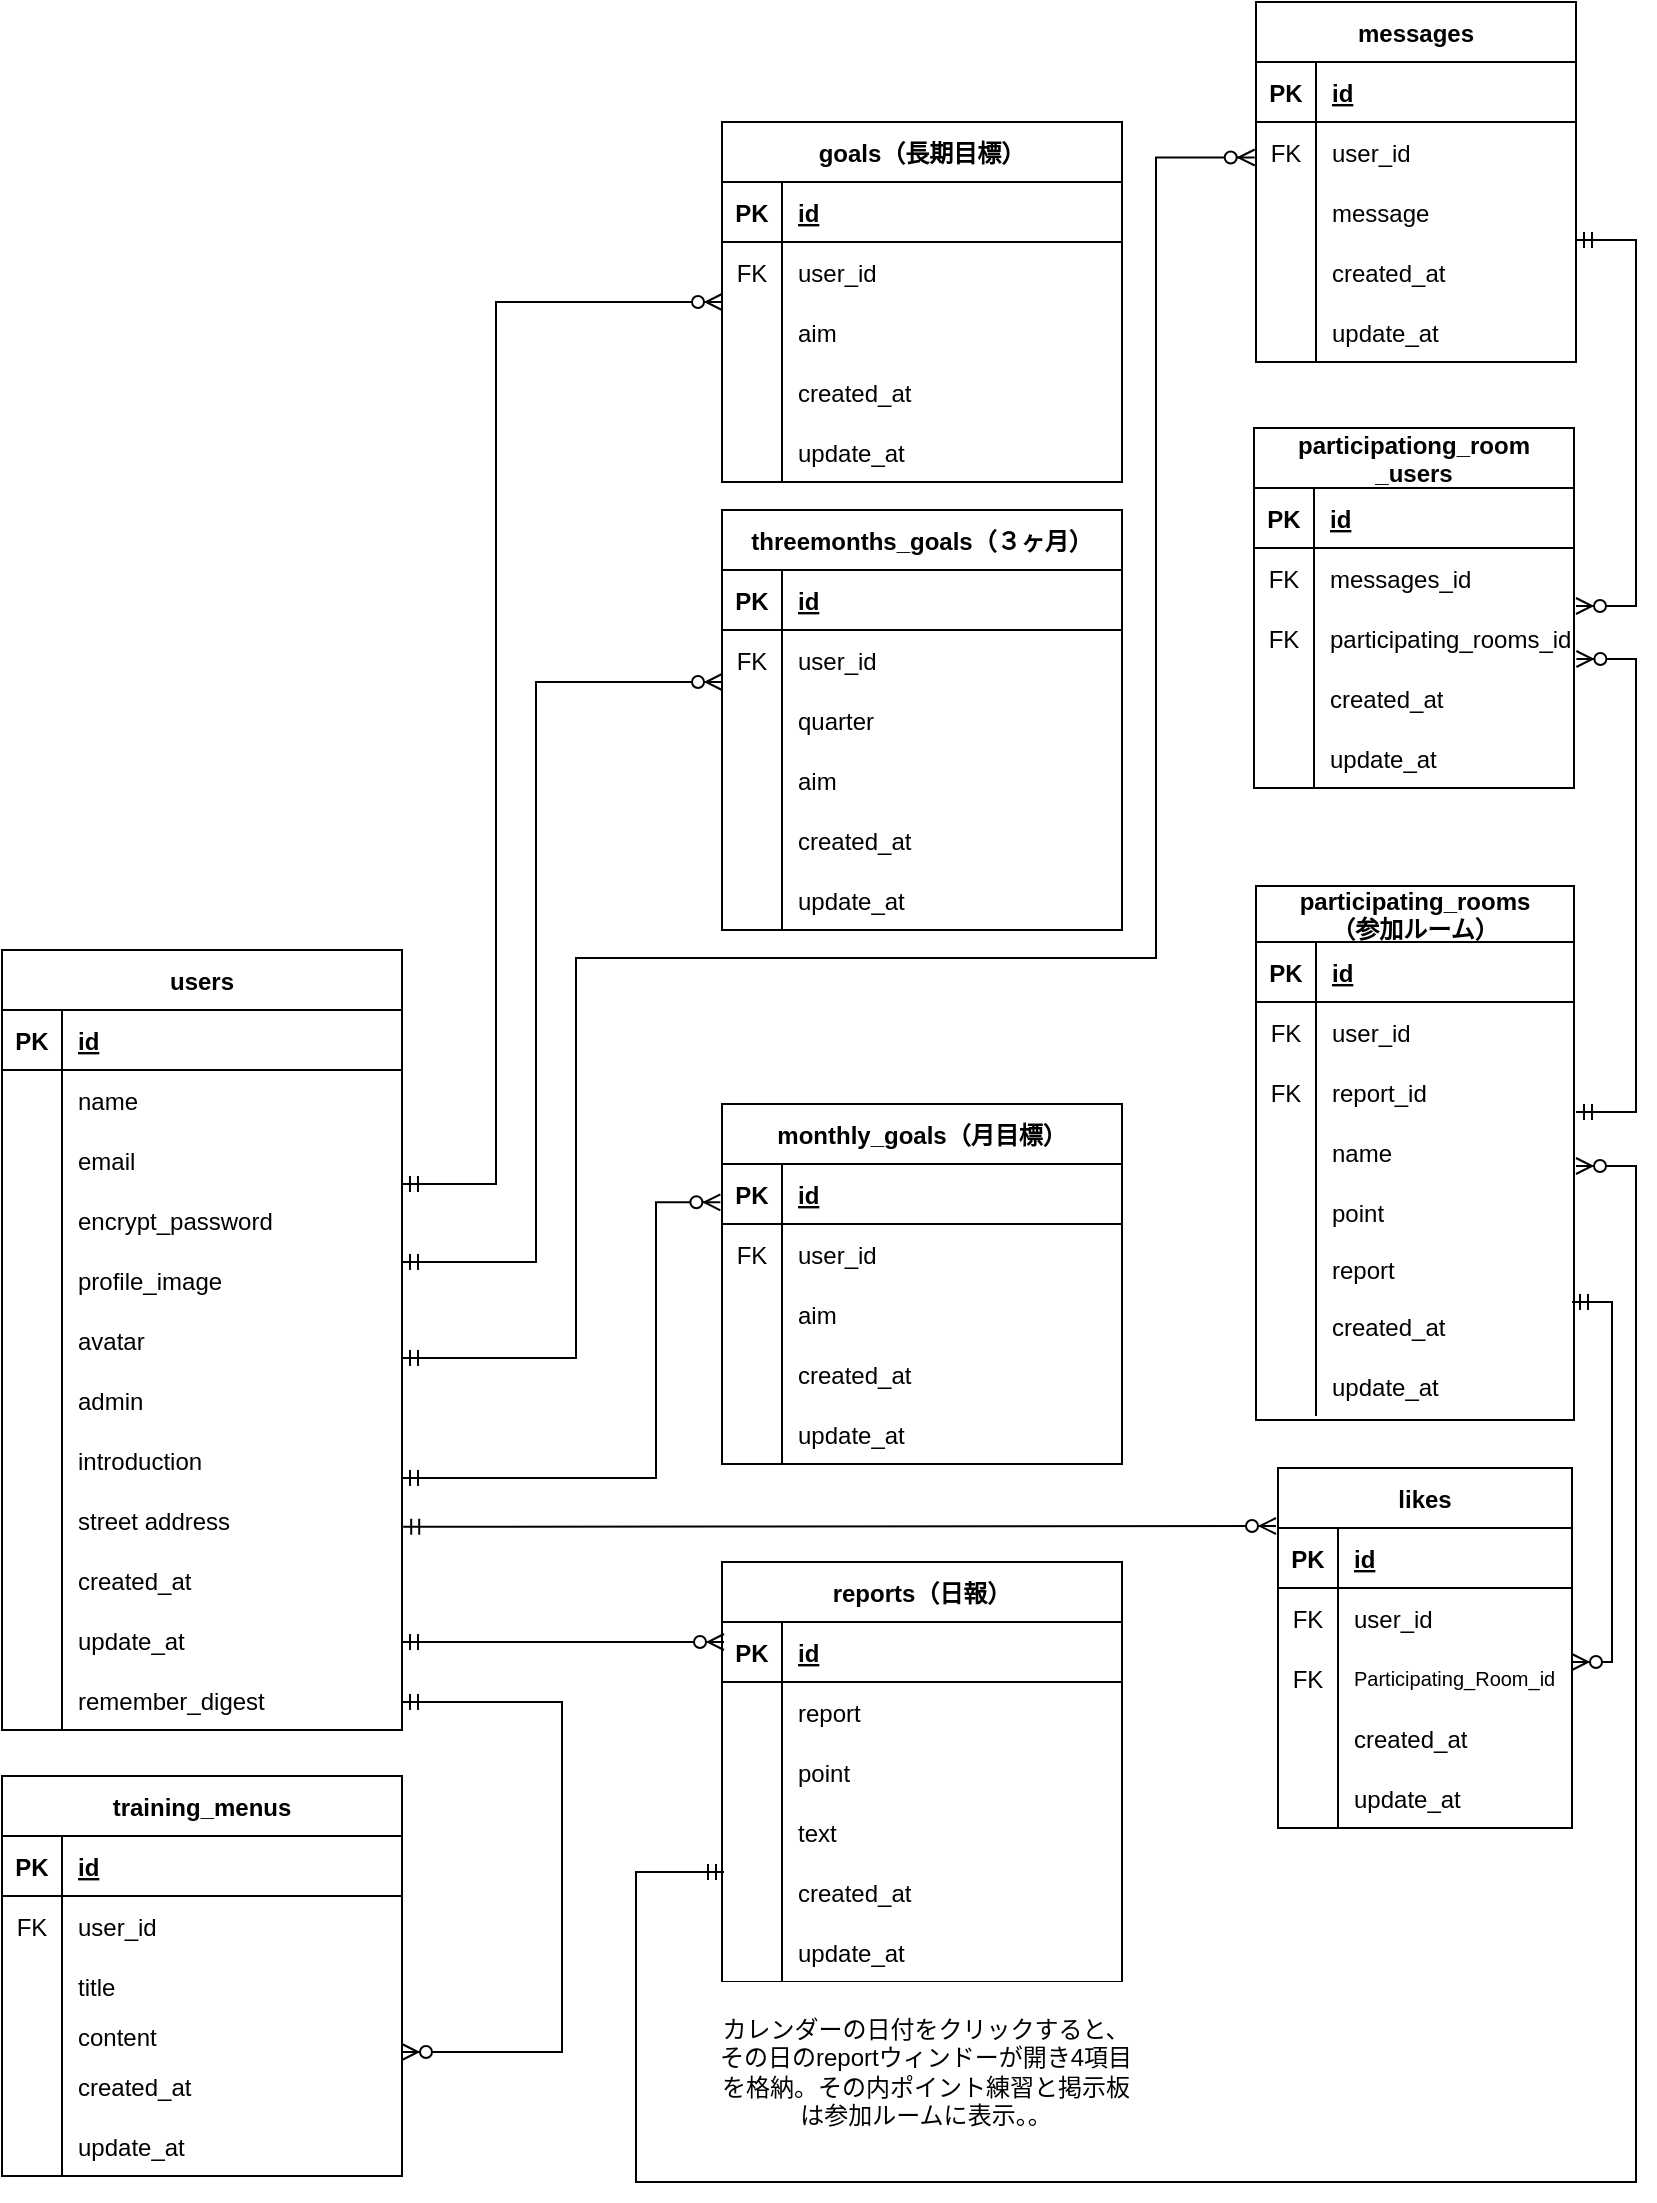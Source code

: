 <mxfile version="20.2.5" type="device" pages="3"><diagram id="0MO1JoZoX6Ofxm16noZT" name="Page-2"><mxGraphModel dx="1878" dy="682" grid="1" gridSize="10" guides="1" tooltips="1" connect="1" arrows="1" fold="1" page="1" pageScale="1" pageWidth="827" pageHeight="1169" math="0" shadow="0"><root><mxCell id="eVM1EoVeTmRFJE9LIBnA-0"/><mxCell id="eVM1EoVeTmRFJE9LIBnA-1" parent="eVM1EoVeTmRFJE9LIBnA-0"/><mxCell id="ywzR88rUaEGuExzMdOgt-0" value="users" style="shape=table;startSize=30;container=1;collapsible=1;childLayout=tableLayout;fixedRows=1;rowLines=0;fontStyle=1;align=center;resizeLast=1;" parent="eVM1EoVeTmRFJE9LIBnA-1" vertex="1"><mxGeometry x="-827" y="484" width="200" height="390" as="geometry"/></mxCell><mxCell id="ywzR88rUaEGuExzMdOgt-1" value="" style="shape=tableRow;horizontal=0;startSize=0;swimlaneHead=0;swimlaneBody=0;fillColor=none;collapsible=0;dropTarget=0;points=[[0,0.5],[1,0.5]];portConstraint=eastwest;top=0;left=0;right=0;bottom=1;" parent="ywzR88rUaEGuExzMdOgt-0" vertex="1"><mxGeometry y="30" width="200" height="30" as="geometry"/></mxCell><mxCell id="ywzR88rUaEGuExzMdOgt-2" value="PK" style="shape=partialRectangle;connectable=0;fillColor=none;top=0;left=0;bottom=0;right=0;fontStyle=1;overflow=hidden;" parent="ywzR88rUaEGuExzMdOgt-1" vertex="1"><mxGeometry width="30" height="30" as="geometry"><mxRectangle width="30" height="30" as="alternateBounds"/></mxGeometry></mxCell><mxCell id="ywzR88rUaEGuExzMdOgt-3" value="id" style="shape=partialRectangle;connectable=0;fillColor=none;top=0;left=0;bottom=0;right=0;align=left;spacingLeft=6;fontStyle=5;overflow=hidden;" parent="ywzR88rUaEGuExzMdOgt-1" vertex="1"><mxGeometry x="30" width="170" height="30" as="geometry"><mxRectangle width="170" height="30" as="alternateBounds"/></mxGeometry></mxCell><mxCell id="ywzR88rUaEGuExzMdOgt-4" value="" style="shape=tableRow;horizontal=0;startSize=0;swimlaneHead=0;swimlaneBody=0;fillColor=none;collapsible=0;dropTarget=0;points=[[0,0.5],[1,0.5]];portConstraint=eastwest;top=0;left=0;right=0;bottom=0;" parent="ywzR88rUaEGuExzMdOgt-0" vertex="1"><mxGeometry y="60" width="200" height="30" as="geometry"/></mxCell><mxCell id="ywzR88rUaEGuExzMdOgt-5" value="" style="shape=partialRectangle;connectable=0;fillColor=none;top=0;left=0;bottom=0;right=0;editable=1;overflow=hidden;" parent="ywzR88rUaEGuExzMdOgt-4" vertex="1"><mxGeometry width="30" height="30" as="geometry"><mxRectangle width="30" height="30" as="alternateBounds"/></mxGeometry></mxCell><mxCell id="ywzR88rUaEGuExzMdOgt-6" value="name" style="shape=partialRectangle;connectable=0;fillColor=none;top=0;left=0;bottom=0;right=0;align=left;spacingLeft=6;overflow=hidden;" parent="ywzR88rUaEGuExzMdOgt-4" vertex="1"><mxGeometry x="30" width="170" height="30" as="geometry"><mxRectangle width="170" height="30" as="alternateBounds"/></mxGeometry></mxCell><mxCell id="ywzR88rUaEGuExzMdOgt-7" value="" style="shape=tableRow;horizontal=0;startSize=0;swimlaneHead=0;swimlaneBody=0;fillColor=none;collapsible=0;dropTarget=0;points=[[0,0.5],[1,0.5]];portConstraint=eastwest;top=0;left=0;right=0;bottom=0;" parent="ywzR88rUaEGuExzMdOgt-0" vertex="1"><mxGeometry y="90" width="200" height="30" as="geometry"/></mxCell><mxCell id="ywzR88rUaEGuExzMdOgt-8" value="" style="shape=partialRectangle;connectable=0;fillColor=none;top=0;left=0;bottom=0;right=0;editable=1;overflow=hidden;" parent="ywzR88rUaEGuExzMdOgt-7" vertex="1"><mxGeometry width="30" height="30" as="geometry"><mxRectangle width="30" height="30" as="alternateBounds"/></mxGeometry></mxCell><mxCell id="ywzR88rUaEGuExzMdOgt-9" value="email" style="shape=partialRectangle;connectable=0;fillColor=none;top=0;left=0;bottom=0;right=0;align=left;spacingLeft=6;overflow=hidden;" parent="ywzR88rUaEGuExzMdOgt-7" vertex="1"><mxGeometry x="30" width="170" height="30" as="geometry"><mxRectangle width="170" height="30" as="alternateBounds"/></mxGeometry></mxCell><mxCell id="ywzR88rUaEGuExzMdOgt-10" value="" style="shape=tableRow;horizontal=0;startSize=0;swimlaneHead=0;swimlaneBody=0;fillColor=none;collapsible=0;dropTarget=0;points=[[0,0.5],[1,0.5]];portConstraint=eastwest;top=0;left=0;right=0;bottom=0;" parent="ywzR88rUaEGuExzMdOgt-0" vertex="1"><mxGeometry y="120" width="200" height="30" as="geometry"/></mxCell><mxCell id="ywzR88rUaEGuExzMdOgt-11" value="" style="shape=partialRectangle;connectable=0;fillColor=none;top=0;left=0;bottom=0;right=0;editable=1;overflow=hidden;" parent="ywzR88rUaEGuExzMdOgt-10" vertex="1"><mxGeometry width="30" height="30" as="geometry"><mxRectangle width="30" height="30" as="alternateBounds"/></mxGeometry></mxCell><mxCell id="ywzR88rUaEGuExzMdOgt-12" value="encrypt_password" style="shape=partialRectangle;connectable=0;fillColor=none;top=0;left=0;bottom=0;right=0;align=left;spacingLeft=6;overflow=hidden;" parent="ywzR88rUaEGuExzMdOgt-10" vertex="1"><mxGeometry x="30" width="170" height="30" as="geometry"><mxRectangle width="170" height="30" as="alternateBounds"/></mxGeometry></mxCell><mxCell id="ywzR88rUaEGuExzMdOgt-13" value="" style="shape=tableRow;horizontal=0;startSize=0;swimlaneHead=0;swimlaneBody=0;fillColor=none;collapsible=0;dropTarget=0;points=[[0,0.5],[1,0.5]];portConstraint=eastwest;top=0;left=0;right=0;bottom=0;" parent="ywzR88rUaEGuExzMdOgt-0" vertex="1"><mxGeometry y="150" width="200" height="30" as="geometry"/></mxCell><mxCell id="ywzR88rUaEGuExzMdOgt-14" value="" style="shape=partialRectangle;connectable=0;fillColor=none;top=0;left=0;bottom=0;right=0;editable=1;overflow=hidden;" parent="ywzR88rUaEGuExzMdOgt-13" vertex="1"><mxGeometry width="30" height="30" as="geometry"><mxRectangle width="30" height="30" as="alternateBounds"/></mxGeometry></mxCell><mxCell id="ywzR88rUaEGuExzMdOgt-15" value="profile_image" style="shape=partialRectangle;connectable=0;fillColor=none;top=0;left=0;bottom=0;right=0;align=left;spacingLeft=6;overflow=hidden;fontSize=12;" parent="ywzR88rUaEGuExzMdOgt-13" vertex="1"><mxGeometry x="30" width="170" height="30" as="geometry"><mxRectangle width="170" height="30" as="alternateBounds"/></mxGeometry></mxCell><mxCell id="ywzR88rUaEGuExzMdOgt-16" value="" style="shape=tableRow;horizontal=0;startSize=0;swimlaneHead=0;swimlaneBody=0;fillColor=none;collapsible=0;dropTarget=0;points=[[0,0.5],[1,0.5]];portConstraint=eastwest;top=0;left=0;right=0;bottom=0;" parent="ywzR88rUaEGuExzMdOgt-0" vertex="1"><mxGeometry y="180" width="200" height="30" as="geometry"/></mxCell><mxCell id="ywzR88rUaEGuExzMdOgt-17" value="" style="shape=partialRectangle;connectable=0;fillColor=none;top=0;left=0;bottom=0;right=0;editable=1;overflow=hidden;" parent="ywzR88rUaEGuExzMdOgt-16" vertex="1"><mxGeometry width="30" height="30" as="geometry"><mxRectangle width="30" height="30" as="alternateBounds"/></mxGeometry></mxCell><mxCell id="ywzR88rUaEGuExzMdOgt-18" value="avatar" style="shape=partialRectangle;connectable=0;fillColor=none;top=0;left=0;bottom=0;right=0;align=left;spacingLeft=6;overflow=hidden;fontSize=12;" parent="ywzR88rUaEGuExzMdOgt-16" vertex="1"><mxGeometry x="30" width="170" height="30" as="geometry"><mxRectangle width="170" height="30" as="alternateBounds"/></mxGeometry></mxCell><mxCell id="eIjpPx8cSunPWeXZ_x2t-0" value="" style="shape=tableRow;horizontal=0;startSize=0;swimlaneHead=0;swimlaneBody=0;fillColor=none;collapsible=0;dropTarget=0;points=[[0,0.5],[1,0.5]];portConstraint=eastwest;top=0;left=0;right=0;bottom=0;" parent="ywzR88rUaEGuExzMdOgt-0" vertex="1"><mxGeometry y="210" width="200" height="30" as="geometry"/></mxCell><mxCell id="eIjpPx8cSunPWeXZ_x2t-1" value="" style="shape=partialRectangle;connectable=0;fillColor=none;top=0;left=0;bottom=0;right=0;editable=1;overflow=hidden;" parent="eIjpPx8cSunPWeXZ_x2t-0" vertex="1"><mxGeometry width="30" height="30" as="geometry"><mxRectangle width="30" height="30" as="alternateBounds"/></mxGeometry></mxCell><mxCell id="eIjpPx8cSunPWeXZ_x2t-2" value="admin" style="shape=partialRectangle;connectable=0;fillColor=none;top=0;left=0;bottom=0;right=0;align=left;spacingLeft=6;overflow=hidden;fontSize=12;" parent="eIjpPx8cSunPWeXZ_x2t-0" vertex="1"><mxGeometry x="30" width="170" height="30" as="geometry"><mxRectangle width="170" height="30" as="alternateBounds"/></mxGeometry></mxCell><mxCell id="ywzR88rUaEGuExzMdOgt-19" value="" style="shape=tableRow;horizontal=0;startSize=0;swimlaneHead=0;swimlaneBody=0;fillColor=none;collapsible=0;dropTarget=0;points=[[0,0.5],[1,0.5]];portConstraint=eastwest;top=0;left=0;right=0;bottom=0;" parent="ywzR88rUaEGuExzMdOgt-0" vertex="1"><mxGeometry y="240" width="200" height="30" as="geometry"/></mxCell><mxCell id="ywzR88rUaEGuExzMdOgt-20" value="" style="shape=partialRectangle;connectable=0;fillColor=none;top=0;left=0;bottom=0;right=0;editable=1;overflow=hidden;" parent="ywzR88rUaEGuExzMdOgt-19" vertex="1"><mxGeometry width="30" height="30" as="geometry"><mxRectangle width="30" height="30" as="alternateBounds"/></mxGeometry></mxCell><mxCell id="ywzR88rUaEGuExzMdOgt-21" value="introduction" style="shape=partialRectangle;connectable=0;fillColor=none;top=0;left=0;bottom=0;right=0;align=left;spacingLeft=6;overflow=hidden;fontSize=12;" parent="ywzR88rUaEGuExzMdOgt-19" vertex="1"><mxGeometry x="30" width="170" height="30" as="geometry"><mxRectangle width="170" height="30" as="alternateBounds"/></mxGeometry></mxCell><mxCell id="ywzR88rUaEGuExzMdOgt-22" value="" style="shape=tableRow;horizontal=0;startSize=0;swimlaneHead=0;swimlaneBody=0;fillColor=none;collapsible=0;dropTarget=0;points=[[0,0.5],[1,0.5]];portConstraint=eastwest;top=0;left=0;right=0;bottom=0;" parent="ywzR88rUaEGuExzMdOgt-0" vertex="1"><mxGeometry y="270" width="200" height="30" as="geometry"/></mxCell><mxCell id="ywzR88rUaEGuExzMdOgt-23" value="" style="shape=partialRectangle;connectable=0;fillColor=none;top=0;left=0;bottom=0;right=0;editable=1;overflow=hidden;" parent="ywzR88rUaEGuExzMdOgt-22" vertex="1"><mxGeometry width="30" height="30" as="geometry"><mxRectangle width="30" height="30" as="alternateBounds"/></mxGeometry></mxCell><mxCell id="ywzR88rUaEGuExzMdOgt-24" value="street address" style="shape=partialRectangle;connectable=0;fillColor=none;top=0;left=0;bottom=0;right=0;align=left;spacingLeft=6;overflow=hidden;fontSize=12;" parent="ywzR88rUaEGuExzMdOgt-22" vertex="1"><mxGeometry x="30" width="170" height="30" as="geometry"><mxRectangle width="170" height="30" as="alternateBounds"/></mxGeometry></mxCell><mxCell id="ywzR88rUaEGuExzMdOgt-25" value="" style="shape=tableRow;horizontal=0;startSize=0;swimlaneHead=0;swimlaneBody=0;fillColor=none;collapsible=0;dropTarget=0;points=[[0,0.5],[1,0.5]];portConstraint=eastwest;top=0;left=0;right=0;bottom=0;" parent="ywzR88rUaEGuExzMdOgt-0" vertex="1"><mxGeometry y="300" width="200" height="30" as="geometry"/></mxCell><mxCell id="ywzR88rUaEGuExzMdOgt-26" value="" style="shape=partialRectangle;connectable=0;fillColor=none;top=0;left=0;bottom=0;right=0;editable=1;overflow=hidden;" parent="ywzR88rUaEGuExzMdOgt-25" vertex="1"><mxGeometry width="30" height="30" as="geometry"><mxRectangle width="30" height="30" as="alternateBounds"/></mxGeometry></mxCell><mxCell id="ywzR88rUaEGuExzMdOgt-27" value="created_at" style="shape=partialRectangle;connectable=0;fillColor=none;top=0;left=0;bottom=0;right=0;align=left;spacingLeft=6;overflow=hidden;fontSize=12;" parent="ywzR88rUaEGuExzMdOgt-25" vertex="1"><mxGeometry x="30" width="170" height="30" as="geometry"><mxRectangle width="170" height="30" as="alternateBounds"/></mxGeometry></mxCell><mxCell id="ywzR88rUaEGuExzMdOgt-28" value="" style="shape=tableRow;horizontal=0;startSize=0;swimlaneHead=0;swimlaneBody=0;fillColor=none;collapsible=0;dropTarget=0;points=[[0,0.5],[1,0.5]];portConstraint=eastwest;top=0;left=0;right=0;bottom=0;" parent="ywzR88rUaEGuExzMdOgt-0" vertex="1"><mxGeometry y="330" width="200" height="30" as="geometry"/></mxCell><mxCell id="ywzR88rUaEGuExzMdOgt-29" value="" style="shape=partialRectangle;connectable=0;fillColor=none;top=0;left=0;bottom=0;right=0;editable=1;overflow=hidden;" parent="ywzR88rUaEGuExzMdOgt-28" vertex="1"><mxGeometry width="30" height="30" as="geometry"><mxRectangle width="30" height="30" as="alternateBounds"/></mxGeometry></mxCell><mxCell id="ywzR88rUaEGuExzMdOgt-30" value="update_at" style="shape=partialRectangle;connectable=0;fillColor=none;top=0;left=0;bottom=0;right=0;align=left;spacingLeft=6;overflow=hidden;fontSize=12;" parent="ywzR88rUaEGuExzMdOgt-28" vertex="1"><mxGeometry x="30" width="170" height="30" as="geometry"><mxRectangle width="170" height="30" as="alternateBounds"/></mxGeometry></mxCell><mxCell id="eIjpPx8cSunPWeXZ_x2t-3" value="" style="shape=tableRow;horizontal=0;startSize=0;swimlaneHead=0;swimlaneBody=0;fillColor=none;collapsible=0;dropTarget=0;points=[[0,0.5],[1,0.5]];portConstraint=eastwest;top=0;left=0;right=0;bottom=0;" parent="ywzR88rUaEGuExzMdOgt-0" vertex="1"><mxGeometry y="360" width="200" height="30" as="geometry"/></mxCell><mxCell id="eIjpPx8cSunPWeXZ_x2t-4" value="" style="shape=partialRectangle;connectable=0;fillColor=none;top=0;left=0;bottom=0;right=0;editable=1;overflow=hidden;" parent="eIjpPx8cSunPWeXZ_x2t-3" vertex="1"><mxGeometry width="30" height="30" as="geometry"><mxRectangle width="30" height="30" as="alternateBounds"/></mxGeometry></mxCell><mxCell id="eIjpPx8cSunPWeXZ_x2t-5" value="remember_digest" style="shape=partialRectangle;connectable=0;fillColor=none;top=0;left=0;bottom=0;right=0;align=left;spacingLeft=6;overflow=hidden;fontSize=12;" parent="eIjpPx8cSunPWeXZ_x2t-3" vertex="1"><mxGeometry x="30" width="170" height="30" as="geometry"><mxRectangle width="170" height="30" as="alternateBounds"/></mxGeometry></mxCell><mxCell id="ywzR88rUaEGuExzMdOgt-31" value="threemonths_goals（３ヶ月）" style="shape=table;startSize=30;container=1;collapsible=1;childLayout=tableLayout;fixedRows=1;rowLines=0;fontStyle=1;align=center;resizeLast=1;" parent="eVM1EoVeTmRFJE9LIBnA-1" vertex="1"><mxGeometry x="-467" y="264" width="200" height="210" as="geometry"/></mxCell><mxCell id="ywzR88rUaEGuExzMdOgt-32" value="" style="shape=tableRow;horizontal=0;startSize=0;swimlaneHead=0;swimlaneBody=0;fillColor=none;collapsible=0;dropTarget=0;points=[[0,0.5],[1,0.5]];portConstraint=eastwest;top=0;left=0;right=0;bottom=1;" parent="ywzR88rUaEGuExzMdOgt-31" vertex="1"><mxGeometry y="30" width="200" height="30" as="geometry"/></mxCell><mxCell id="ywzR88rUaEGuExzMdOgt-33" value="PK" style="shape=partialRectangle;connectable=0;fillColor=none;top=0;left=0;bottom=0;right=0;fontStyle=1;overflow=hidden;" parent="ywzR88rUaEGuExzMdOgt-32" vertex="1"><mxGeometry width="30" height="30" as="geometry"><mxRectangle width="30" height="30" as="alternateBounds"/></mxGeometry></mxCell><mxCell id="ywzR88rUaEGuExzMdOgt-34" value="id" style="shape=partialRectangle;connectable=0;fillColor=none;top=0;left=0;bottom=0;right=0;align=left;spacingLeft=6;fontStyle=5;overflow=hidden;" parent="ywzR88rUaEGuExzMdOgt-32" vertex="1"><mxGeometry x="30" width="170" height="30" as="geometry"><mxRectangle width="170" height="30" as="alternateBounds"/></mxGeometry></mxCell><mxCell id="ywzR88rUaEGuExzMdOgt-35" value="" style="shape=tableRow;horizontal=0;startSize=0;swimlaneHead=0;swimlaneBody=0;fillColor=none;collapsible=0;dropTarget=0;points=[[0,0.5],[1,0.5]];portConstraint=eastwest;top=0;left=0;right=0;bottom=0;" parent="ywzR88rUaEGuExzMdOgt-31" vertex="1"><mxGeometry y="60" width="200" height="30" as="geometry"/></mxCell><mxCell id="ywzR88rUaEGuExzMdOgt-36" value="FK" style="shape=partialRectangle;connectable=0;fillColor=none;top=0;left=0;bottom=0;right=0;editable=1;overflow=hidden;" parent="ywzR88rUaEGuExzMdOgt-35" vertex="1"><mxGeometry width="30" height="30" as="geometry"><mxRectangle width="30" height="30" as="alternateBounds"/></mxGeometry></mxCell><mxCell id="ywzR88rUaEGuExzMdOgt-37" value="user_id" style="shape=partialRectangle;connectable=0;fillColor=none;top=0;left=0;bottom=0;right=0;align=left;spacingLeft=6;overflow=hidden;" parent="ywzR88rUaEGuExzMdOgt-35" vertex="1"><mxGeometry x="30" width="170" height="30" as="geometry"><mxRectangle width="170" height="30" as="alternateBounds"/></mxGeometry></mxCell><mxCell id="ywzR88rUaEGuExzMdOgt-38" value="" style="shape=tableRow;horizontal=0;startSize=0;swimlaneHead=0;swimlaneBody=0;fillColor=none;collapsible=0;dropTarget=0;points=[[0,0.5],[1,0.5]];portConstraint=eastwest;top=0;left=0;right=0;bottom=0;" parent="ywzR88rUaEGuExzMdOgt-31" vertex="1"><mxGeometry y="90" width="200" height="30" as="geometry"/></mxCell><mxCell id="ywzR88rUaEGuExzMdOgt-39" value="" style="shape=partialRectangle;connectable=0;fillColor=none;top=0;left=0;bottom=0;right=0;editable=1;overflow=hidden;" parent="ywzR88rUaEGuExzMdOgt-38" vertex="1"><mxGeometry width="30" height="30" as="geometry"><mxRectangle width="30" height="30" as="alternateBounds"/></mxGeometry></mxCell><mxCell id="ywzR88rUaEGuExzMdOgt-40" value="quarter" style="shape=partialRectangle;connectable=0;fillColor=none;top=0;left=0;bottom=0;right=0;align=left;spacingLeft=6;overflow=hidden;" parent="ywzR88rUaEGuExzMdOgt-38" vertex="1"><mxGeometry x="30" width="170" height="30" as="geometry"><mxRectangle width="170" height="30" as="alternateBounds"/></mxGeometry></mxCell><mxCell id="EZpEPgz04pxdikxbsnNI-0" value="" style="shape=tableRow;horizontal=0;startSize=0;swimlaneHead=0;swimlaneBody=0;fillColor=none;collapsible=0;dropTarget=0;points=[[0,0.5],[1,0.5]];portConstraint=eastwest;top=0;left=0;right=0;bottom=0;" parent="ywzR88rUaEGuExzMdOgt-31" vertex="1"><mxGeometry y="120" width="200" height="30" as="geometry"/></mxCell><mxCell id="EZpEPgz04pxdikxbsnNI-1" value="" style="shape=partialRectangle;connectable=0;fillColor=none;top=0;left=0;bottom=0;right=0;editable=1;overflow=hidden;" parent="EZpEPgz04pxdikxbsnNI-0" vertex="1"><mxGeometry width="30" height="30" as="geometry"><mxRectangle width="30" height="30" as="alternateBounds"/></mxGeometry></mxCell><mxCell id="EZpEPgz04pxdikxbsnNI-2" value="aim" style="shape=partialRectangle;connectable=0;fillColor=none;top=0;left=0;bottom=0;right=0;align=left;spacingLeft=6;overflow=hidden;" parent="EZpEPgz04pxdikxbsnNI-0" vertex="1"><mxGeometry x="30" width="170" height="30" as="geometry"><mxRectangle width="170" height="30" as="alternateBounds"/></mxGeometry></mxCell><mxCell id="ywzR88rUaEGuExzMdOgt-41" value="" style="shape=tableRow;horizontal=0;startSize=0;swimlaneHead=0;swimlaneBody=0;fillColor=none;collapsible=0;dropTarget=0;points=[[0,0.5],[1,0.5]];portConstraint=eastwest;top=0;left=0;right=0;bottom=0;" parent="ywzR88rUaEGuExzMdOgt-31" vertex="1"><mxGeometry y="150" width="200" height="30" as="geometry"/></mxCell><mxCell id="ywzR88rUaEGuExzMdOgt-42" value="" style="shape=partialRectangle;connectable=0;fillColor=none;top=0;left=0;bottom=0;right=0;editable=1;overflow=hidden;" parent="ywzR88rUaEGuExzMdOgt-41" vertex="1"><mxGeometry width="30" height="30" as="geometry"><mxRectangle width="30" height="30" as="alternateBounds"/></mxGeometry></mxCell><mxCell id="ywzR88rUaEGuExzMdOgt-43" value="created_at" style="shape=partialRectangle;connectable=0;fillColor=none;top=0;left=0;bottom=0;right=0;align=left;spacingLeft=6;overflow=hidden;" parent="ywzR88rUaEGuExzMdOgt-41" vertex="1"><mxGeometry x="30" width="170" height="30" as="geometry"><mxRectangle width="170" height="30" as="alternateBounds"/></mxGeometry></mxCell><mxCell id="ywzR88rUaEGuExzMdOgt-44" value="" style="shape=tableRow;horizontal=0;startSize=0;swimlaneHead=0;swimlaneBody=0;fillColor=none;collapsible=0;dropTarget=0;points=[[0,0.5],[1,0.5]];portConstraint=eastwest;top=0;left=0;right=0;bottom=0;" parent="ywzR88rUaEGuExzMdOgt-31" vertex="1"><mxGeometry y="180" width="200" height="30" as="geometry"/></mxCell><mxCell id="ywzR88rUaEGuExzMdOgt-45" value="" style="shape=partialRectangle;connectable=0;fillColor=none;top=0;left=0;bottom=0;right=0;editable=1;overflow=hidden;" parent="ywzR88rUaEGuExzMdOgt-44" vertex="1"><mxGeometry width="30" height="30" as="geometry"><mxRectangle width="30" height="30" as="alternateBounds"/></mxGeometry></mxCell><mxCell id="ywzR88rUaEGuExzMdOgt-46" value="update_at" style="shape=partialRectangle;connectable=0;fillColor=none;top=0;left=0;bottom=0;right=0;align=left;spacingLeft=6;overflow=hidden;" parent="ywzR88rUaEGuExzMdOgt-44" vertex="1"><mxGeometry x="30" width="170" height="30" as="geometry"><mxRectangle width="170" height="30" as="alternateBounds"/></mxGeometry></mxCell><mxCell id="ywzR88rUaEGuExzMdOgt-47" value="" style="edgeStyle=orthogonalEdgeStyle;fontSize=12;html=1;endArrow=ERzeroToMany;startArrow=ERmandOne;rounded=0;" parent="eVM1EoVeTmRFJE9LIBnA-1" edge="1"><mxGeometry width="100" height="100" relative="1" as="geometry"><mxPoint x="-627" y="640" as="sourcePoint"/><mxPoint x="-467" y="350" as="targetPoint"/><Array as="points"><mxPoint x="-560" y="640"/><mxPoint x="-560" y="350"/></Array></mxGeometry></mxCell><mxCell id="ywzR88rUaEGuExzMdOgt-49" value="monthly_goals（月目標）" style="shape=table;startSize=30;container=1;collapsible=1;childLayout=tableLayout;fixedRows=1;rowLines=0;fontStyle=1;align=center;resizeLast=1;" parent="eVM1EoVeTmRFJE9LIBnA-1" vertex="1"><mxGeometry x="-467" y="561" width="200" height="180" as="geometry"/></mxCell><mxCell id="ywzR88rUaEGuExzMdOgt-50" value="" style="shape=tableRow;horizontal=0;startSize=0;swimlaneHead=0;swimlaneBody=0;fillColor=none;collapsible=0;dropTarget=0;points=[[0,0.5],[1,0.5]];portConstraint=eastwest;top=0;left=0;right=0;bottom=1;" parent="ywzR88rUaEGuExzMdOgt-49" vertex="1"><mxGeometry y="30" width="200" height="30" as="geometry"/></mxCell><mxCell id="ywzR88rUaEGuExzMdOgt-51" value="PK" style="shape=partialRectangle;connectable=0;fillColor=none;top=0;left=0;bottom=0;right=0;fontStyle=1;overflow=hidden;" parent="ywzR88rUaEGuExzMdOgt-50" vertex="1"><mxGeometry width="30" height="30" as="geometry"><mxRectangle width="30" height="30" as="alternateBounds"/></mxGeometry></mxCell><mxCell id="ywzR88rUaEGuExzMdOgt-52" value="id" style="shape=partialRectangle;connectable=0;fillColor=none;top=0;left=0;bottom=0;right=0;align=left;spacingLeft=6;fontStyle=5;overflow=hidden;" parent="ywzR88rUaEGuExzMdOgt-50" vertex="1"><mxGeometry x="30" width="170" height="30" as="geometry"><mxRectangle width="170" height="30" as="alternateBounds"/></mxGeometry></mxCell><mxCell id="ywzR88rUaEGuExzMdOgt-53" value="" style="shape=tableRow;horizontal=0;startSize=0;swimlaneHead=0;swimlaneBody=0;fillColor=none;collapsible=0;dropTarget=0;points=[[0,0.5],[1,0.5]];portConstraint=eastwest;top=0;left=0;right=0;bottom=0;" parent="ywzR88rUaEGuExzMdOgt-49" vertex="1"><mxGeometry y="60" width="200" height="30" as="geometry"/></mxCell><mxCell id="ywzR88rUaEGuExzMdOgt-54" value="FK" style="shape=partialRectangle;connectable=0;fillColor=none;top=0;left=0;bottom=0;right=0;editable=1;overflow=hidden;" parent="ywzR88rUaEGuExzMdOgt-53" vertex="1"><mxGeometry width="30" height="30" as="geometry"><mxRectangle width="30" height="30" as="alternateBounds"/></mxGeometry></mxCell><mxCell id="ywzR88rUaEGuExzMdOgt-55" value="user_id" style="shape=partialRectangle;connectable=0;fillColor=none;top=0;left=0;bottom=0;right=0;align=left;spacingLeft=6;overflow=hidden;" parent="ywzR88rUaEGuExzMdOgt-53" vertex="1"><mxGeometry x="30" width="170" height="30" as="geometry"><mxRectangle width="170" height="30" as="alternateBounds"/></mxGeometry></mxCell><mxCell id="ywzR88rUaEGuExzMdOgt-56" value="" style="shape=tableRow;horizontal=0;startSize=0;swimlaneHead=0;swimlaneBody=0;fillColor=none;collapsible=0;dropTarget=0;points=[[0,0.5],[1,0.5]];portConstraint=eastwest;top=0;left=0;right=0;bottom=0;" parent="ywzR88rUaEGuExzMdOgt-49" vertex="1"><mxGeometry y="90" width="200" height="30" as="geometry"/></mxCell><mxCell id="ywzR88rUaEGuExzMdOgt-57" value="" style="shape=partialRectangle;connectable=0;fillColor=none;top=0;left=0;bottom=0;right=0;editable=1;overflow=hidden;" parent="ywzR88rUaEGuExzMdOgt-56" vertex="1"><mxGeometry width="30" height="30" as="geometry"><mxRectangle width="30" height="30" as="alternateBounds"/></mxGeometry></mxCell><mxCell id="ywzR88rUaEGuExzMdOgt-58" value="aim" style="shape=partialRectangle;connectable=0;fillColor=none;top=0;left=0;bottom=0;right=0;align=left;spacingLeft=6;overflow=hidden;" parent="ywzR88rUaEGuExzMdOgt-56" vertex="1"><mxGeometry x="30" width="170" height="30" as="geometry"><mxRectangle width="170" height="30" as="alternateBounds"/></mxGeometry></mxCell><mxCell id="ywzR88rUaEGuExzMdOgt-59" value="" style="shape=tableRow;horizontal=0;startSize=0;swimlaneHead=0;swimlaneBody=0;fillColor=none;collapsible=0;dropTarget=0;points=[[0,0.5],[1,0.5]];portConstraint=eastwest;top=0;left=0;right=0;bottom=0;" parent="ywzR88rUaEGuExzMdOgt-49" vertex="1"><mxGeometry y="120" width="200" height="30" as="geometry"/></mxCell><mxCell id="ywzR88rUaEGuExzMdOgt-60" value="" style="shape=partialRectangle;connectable=0;fillColor=none;top=0;left=0;bottom=0;right=0;editable=1;overflow=hidden;" parent="ywzR88rUaEGuExzMdOgt-59" vertex="1"><mxGeometry width="30" height="30" as="geometry"><mxRectangle width="30" height="30" as="alternateBounds"/></mxGeometry></mxCell><mxCell id="ywzR88rUaEGuExzMdOgt-61" value="created_at" style="shape=partialRectangle;connectable=0;fillColor=none;top=0;left=0;bottom=0;right=0;align=left;spacingLeft=6;overflow=hidden;" parent="ywzR88rUaEGuExzMdOgt-59" vertex="1"><mxGeometry x="30" width="170" height="30" as="geometry"><mxRectangle width="170" height="30" as="alternateBounds"/></mxGeometry></mxCell><mxCell id="ywzR88rUaEGuExzMdOgt-62" value="" style="shape=tableRow;horizontal=0;startSize=0;swimlaneHead=0;swimlaneBody=0;fillColor=none;collapsible=0;dropTarget=0;points=[[0,0.5],[1,0.5]];portConstraint=eastwest;top=0;left=0;right=0;bottom=0;" parent="ywzR88rUaEGuExzMdOgt-49" vertex="1"><mxGeometry y="150" width="200" height="30" as="geometry"/></mxCell><mxCell id="ywzR88rUaEGuExzMdOgt-63" value="" style="shape=partialRectangle;connectable=0;fillColor=none;top=0;left=0;bottom=0;right=0;editable=1;overflow=hidden;" parent="ywzR88rUaEGuExzMdOgt-62" vertex="1"><mxGeometry width="30" height="30" as="geometry"><mxRectangle width="30" height="30" as="alternateBounds"/></mxGeometry></mxCell><mxCell id="ywzR88rUaEGuExzMdOgt-64" value="update_at" style="shape=partialRectangle;connectable=0;fillColor=none;top=0;left=0;bottom=0;right=0;align=left;spacingLeft=6;overflow=hidden;" parent="ywzR88rUaEGuExzMdOgt-62" vertex="1"><mxGeometry x="30" width="170" height="30" as="geometry"><mxRectangle width="170" height="30" as="alternateBounds"/></mxGeometry></mxCell><mxCell id="ywzR88rUaEGuExzMdOgt-65" value="goals（長期目標）" style="shape=table;startSize=30;container=1;collapsible=1;childLayout=tableLayout;fixedRows=1;rowLines=0;fontStyle=1;align=center;resizeLast=1;" parent="eVM1EoVeTmRFJE9LIBnA-1" vertex="1"><mxGeometry x="-467" y="70" width="200" height="180" as="geometry"/></mxCell><mxCell id="ywzR88rUaEGuExzMdOgt-66" value="" style="shape=tableRow;horizontal=0;startSize=0;swimlaneHead=0;swimlaneBody=0;fillColor=none;collapsible=0;dropTarget=0;points=[[0,0.5],[1,0.5]];portConstraint=eastwest;top=0;left=0;right=0;bottom=1;" parent="ywzR88rUaEGuExzMdOgt-65" vertex="1"><mxGeometry y="30" width="200" height="30" as="geometry"/></mxCell><mxCell id="ywzR88rUaEGuExzMdOgt-67" value="PK" style="shape=partialRectangle;connectable=0;fillColor=none;top=0;left=0;bottom=0;right=0;fontStyle=1;overflow=hidden;" parent="ywzR88rUaEGuExzMdOgt-66" vertex="1"><mxGeometry width="30" height="30" as="geometry"><mxRectangle width="30" height="30" as="alternateBounds"/></mxGeometry></mxCell><mxCell id="ywzR88rUaEGuExzMdOgt-68" value="id" style="shape=partialRectangle;connectable=0;fillColor=none;top=0;left=0;bottom=0;right=0;align=left;spacingLeft=6;fontStyle=5;overflow=hidden;" parent="ywzR88rUaEGuExzMdOgt-66" vertex="1"><mxGeometry x="30" width="170" height="30" as="geometry"><mxRectangle width="170" height="30" as="alternateBounds"/></mxGeometry></mxCell><mxCell id="ywzR88rUaEGuExzMdOgt-69" value="" style="shape=tableRow;horizontal=0;startSize=0;swimlaneHead=0;swimlaneBody=0;fillColor=none;collapsible=0;dropTarget=0;points=[[0,0.5],[1,0.5]];portConstraint=eastwest;top=0;left=0;right=0;bottom=0;" parent="ywzR88rUaEGuExzMdOgt-65" vertex="1"><mxGeometry y="60" width="200" height="30" as="geometry"/></mxCell><mxCell id="ywzR88rUaEGuExzMdOgt-70" value="FK" style="shape=partialRectangle;connectable=0;fillColor=none;top=0;left=0;bottom=0;right=0;editable=1;overflow=hidden;" parent="ywzR88rUaEGuExzMdOgt-69" vertex="1"><mxGeometry width="30" height="30" as="geometry"><mxRectangle width="30" height="30" as="alternateBounds"/></mxGeometry></mxCell><mxCell id="ywzR88rUaEGuExzMdOgt-71" value="user_id" style="shape=partialRectangle;connectable=0;fillColor=none;top=0;left=0;bottom=0;right=0;align=left;spacingLeft=6;overflow=hidden;" parent="ywzR88rUaEGuExzMdOgt-69" vertex="1"><mxGeometry x="30" width="170" height="30" as="geometry"><mxRectangle width="170" height="30" as="alternateBounds"/></mxGeometry></mxCell><mxCell id="ywzR88rUaEGuExzMdOgt-72" value="" style="shape=tableRow;horizontal=0;startSize=0;swimlaneHead=0;swimlaneBody=0;fillColor=none;collapsible=0;dropTarget=0;points=[[0,0.5],[1,0.5]];portConstraint=eastwest;top=0;left=0;right=0;bottom=0;" parent="ywzR88rUaEGuExzMdOgt-65" vertex="1"><mxGeometry y="90" width="200" height="30" as="geometry"/></mxCell><mxCell id="ywzR88rUaEGuExzMdOgt-73" value="" style="shape=partialRectangle;connectable=0;fillColor=none;top=0;left=0;bottom=0;right=0;editable=1;overflow=hidden;" parent="ywzR88rUaEGuExzMdOgt-72" vertex="1"><mxGeometry width="30" height="30" as="geometry"><mxRectangle width="30" height="30" as="alternateBounds"/></mxGeometry></mxCell><mxCell id="ywzR88rUaEGuExzMdOgt-74" value="aim" style="shape=partialRectangle;connectable=0;fillColor=none;top=0;left=0;bottom=0;right=0;align=left;spacingLeft=6;overflow=hidden;" parent="ywzR88rUaEGuExzMdOgt-72" vertex="1"><mxGeometry x="30" width="170" height="30" as="geometry"><mxRectangle width="170" height="30" as="alternateBounds"/></mxGeometry></mxCell><mxCell id="ywzR88rUaEGuExzMdOgt-75" value="" style="shape=tableRow;horizontal=0;startSize=0;swimlaneHead=0;swimlaneBody=0;fillColor=none;collapsible=0;dropTarget=0;points=[[0,0.5],[1,0.5]];portConstraint=eastwest;top=0;left=0;right=0;bottom=0;" parent="ywzR88rUaEGuExzMdOgt-65" vertex="1"><mxGeometry y="120" width="200" height="30" as="geometry"/></mxCell><mxCell id="ywzR88rUaEGuExzMdOgt-76" value="" style="shape=partialRectangle;connectable=0;fillColor=none;top=0;left=0;bottom=0;right=0;editable=1;overflow=hidden;" parent="ywzR88rUaEGuExzMdOgt-75" vertex="1"><mxGeometry width="30" height="30" as="geometry"><mxRectangle width="30" height="30" as="alternateBounds"/></mxGeometry></mxCell><mxCell id="ywzR88rUaEGuExzMdOgt-77" value="created_at" style="shape=partialRectangle;connectable=0;fillColor=none;top=0;left=0;bottom=0;right=0;align=left;spacingLeft=6;overflow=hidden;" parent="ywzR88rUaEGuExzMdOgt-75" vertex="1"><mxGeometry x="30" width="170" height="30" as="geometry"><mxRectangle width="170" height="30" as="alternateBounds"/></mxGeometry></mxCell><mxCell id="ywzR88rUaEGuExzMdOgt-78" value="" style="shape=tableRow;horizontal=0;startSize=0;swimlaneHead=0;swimlaneBody=0;fillColor=none;collapsible=0;dropTarget=0;points=[[0,0.5],[1,0.5]];portConstraint=eastwest;top=0;left=0;right=0;bottom=0;" parent="ywzR88rUaEGuExzMdOgt-65" vertex="1"><mxGeometry y="150" width="200" height="30" as="geometry"/></mxCell><mxCell id="ywzR88rUaEGuExzMdOgt-79" value="" style="shape=partialRectangle;connectable=0;fillColor=none;top=0;left=0;bottom=0;right=0;editable=1;overflow=hidden;" parent="ywzR88rUaEGuExzMdOgt-78" vertex="1"><mxGeometry width="30" height="30" as="geometry"><mxRectangle width="30" height="30" as="alternateBounds"/></mxGeometry></mxCell><mxCell id="ywzR88rUaEGuExzMdOgt-80" value="update_at" style="shape=partialRectangle;connectable=0;fillColor=none;top=0;left=0;bottom=0;right=0;align=left;spacingLeft=6;overflow=hidden;" parent="ywzR88rUaEGuExzMdOgt-78" vertex="1"><mxGeometry x="30" width="170" height="30" as="geometry"><mxRectangle width="170" height="30" as="alternateBounds"/></mxGeometry></mxCell><mxCell id="ywzR88rUaEGuExzMdOgt-97" value="likes" style="shape=table;startSize=30;container=1;collapsible=1;childLayout=tableLayout;fixedRows=1;rowLines=0;fontStyle=1;align=center;resizeLast=1;" parent="eVM1EoVeTmRFJE9LIBnA-1" vertex="1"><mxGeometry x="-189" y="743" width="147" height="180" as="geometry"/></mxCell><mxCell id="ywzR88rUaEGuExzMdOgt-98" value="" style="shape=tableRow;horizontal=0;startSize=0;swimlaneHead=0;swimlaneBody=0;fillColor=none;collapsible=0;dropTarget=0;points=[[0,0.5],[1,0.5]];portConstraint=eastwest;top=0;left=0;right=0;bottom=1;" parent="ywzR88rUaEGuExzMdOgt-97" vertex="1"><mxGeometry y="30" width="147" height="30" as="geometry"/></mxCell><mxCell id="ywzR88rUaEGuExzMdOgt-99" value="PK" style="shape=partialRectangle;connectable=0;fillColor=none;top=0;left=0;bottom=0;right=0;fontStyle=1;overflow=hidden;" parent="ywzR88rUaEGuExzMdOgt-98" vertex="1"><mxGeometry width="30" height="30" as="geometry"><mxRectangle width="30" height="30" as="alternateBounds"/></mxGeometry></mxCell><mxCell id="ywzR88rUaEGuExzMdOgt-100" value="id" style="shape=partialRectangle;connectable=0;fillColor=none;top=0;left=0;bottom=0;right=0;align=left;spacingLeft=6;fontStyle=5;overflow=hidden;" parent="ywzR88rUaEGuExzMdOgt-98" vertex="1"><mxGeometry x="30" width="117" height="30" as="geometry"><mxRectangle width="117" height="30" as="alternateBounds"/></mxGeometry></mxCell><mxCell id="ywzR88rUaEGuExzMdOgt-101" value="" style="shape=tableRow;horizontal=0;startSize=0;swimlaneHead=0;swimlaneBody=0;fillColor=none;collapsible=0;dropTarget=0;points=[[0,0.5],[1,0.5]];portConstraint=eastwest;top=0;left=0;right=0;bottom=0;" parent="ywzR88rUaEGuExzMdOgt-97" vertex="1"><mxGeometry y="60" width="147" height="30" as="geometry"/></mxCell><mxCell id="ywzR88rUaEGuExzMdOgt-102" value="FK" style="shape=partialRectangle;connectable=0;fillColor=none;top=0;left=0;bottom=0;right=0;editable=1;overflow=hidden;" parent="ywzR88rUaEGuExzMdOgt-101" vertex="1"><mxGeometry width="30" height="30" as="geometry"><mxRectangle width="30" height="30" as="alternateBounds"/></mxGeometry></mxCell><mxCell id="ywzR88rUaEGuExzMdOgt-103" value="user_id" style="shape=partialRectangle;connectable=0;fillColor=none;top=0;left=0;bottom=0;right=0;align=left;spacingLeft=6;overflow=hidden;" parent="ywzR88rUaEGuExzMdOgt-101" vertex="1"><mxGeometry x="30" width="117" height="30" as="geometry"><mxRectangle width="117" height="30" as="alternateBounds"/></mxGeometry></mxCell><mxCell id="ywzR88rUaEGuExzMdOgt-104" value="" style="shape=tableRow;horizontal=0;startSize=0;swimlaneHead=0;swimlaneBody=0;fillColor=none;collapsible=0;dropTarget=0;points=[[0,0.5],[1,0.5]];portConstraint=eastwest;top=0;left=0;right=0;bottom=0;" parent="ywzR88rUaEGuExzMdOgt-97" vertex="1"><mxGeometry y="90" width="147" height="30" as="geometry"/></mxCell><mxCell id="ywzR88rUaEGuExzMdOgt-105" value="FK" style="shape=partialRectangle;connectable=0;fillColor=none;top=0;left=0;bottom=0;right=0;editable=1;overflow=hidden;" parent="ywzR88rUaEGuExzMdOgt-104" vertex="1"><mxGeometry width="30" height="30" as="geometry"><mxRectangle width="30" height="30" as="alternateBounds"/></mxGeometry></mxCell><mxCell id="ywzR88rUaEGuExzMdOgt-106" value="Participating_Room_id" style="shape=partialRectangle;connectable=0;fillColor=none;top=0;left=0;bottom=0;right=0;align=left;spacingLeft=6;overflow=hidden;fontSize=10;" parent="ywzR88rUaEGuExzMdOgt-104" vertex="1"><mxGeometry x="30" width="117" height="30" as="geometry"><mxRectangle width="117" height="30" as="alternateBounds"/></mxGeometry></mxCell><mxCell id="ywzR88rUaEGuExzMdOgt-107" value="" style="shape=tableRow;horizontal=0;startSize=0;swimlaneHead=0;swimlaneBody=0;fillColor=none;collapsible=0;dropTarget=0;points=[[0,0.5],[1,0.5]];portConstraint=eastwest;top=0;left=0;right=0;bottom=0;" parent="ywzR88rUaEGuExzMdOgt-97" vertex="1"><mxGeometry y="120" width="147" height="30" as="geometry"/></mxCell><mxCell id="ywzR88rUaEGuExzMdOgt-108" value="" style="shape=partialRectangle;connectable=0;fillColor=none;top=0;left=0;bottom=0;right=0;editable=1;overflow=hidden;" parent="ywzR88rUaEGuExzMdOgt-107" vertex="1"><mxGeometry width="30" height="30" as="geometry"><mxRectangle width="30" height="30" as="alternateBounds"/></mxGeometry></mxCell><mxCell id="ywzR88rUaEGuExzMdOgt-109" value="created_at" style="shape=partialRectangle;connectable=0;fillColor=none;top=0;left=0;bottom=0;right=0;align=left;spacingLeft=6;overflow=hidden;" parent="ywzR88rUaEGuExzMdOgt-107" vertex="1"><mxGeometry x="30" width="117" height="30" as="geometry"><mxRectangle width="117" height="30" as="alternateBounds"/></mxGeometry></mxCell><mxCell id="ywzR88rUaEGuExzMdOgt-110" value="" style="shape=tableRow;horizontal=0;startSize=0;swimlaneHead=0;swimlaneBody=0;fillColor=none;collapsible=0;dropTarget=0;points=[[0,0.5],[1,0.5]];portConstraint=eastwest;top=0;left=0;right=0;bottom=0;" parent="ywzR88rUaEGuExzMdOgt-97" vertex="1"><mxGeometry y="150" width="147" height="30" as="geometry"/></mxCell><mxCell id="ywzR88rUaEGuExzMdOgt-111" value="" style="shape=partialRectangle;connectable=0;fillColor=none;top=0;left=0;bottom=0;right=0;editable=1;overflow=hidden;" parent="ywzR88rUaEGuExzMdOgt-110" vertex="1"><mxGeometry width="30" height="30" as="geometry"><mxRectangle width="30" height="30" as="alternateBounds"/></mxGeometry></mxCell><mxCell id="ywzR88rUaEGuExzMdOgt-112" value="update_at" style="shape=partialRectangle;connectable=0;fillColor=none;top=0;left=0;bottom=0;right=0;align=left;spacingLeft=6;overflow=hidden;" parent="ywzR88rUaEGuExzMdOgt-110" vertex="1"><mxGeometry x="30" width="117" height="30" as="geometry"><mxRectangle width="117" height="30" as="alternateBounds"/></mxGeometry></mxCell><mxCell id="ywzR88rUaEGuExzMdOgt-113" value="training_menus" style="shape=table;startSize=30;container=1;collapsible=1;childLayout=tableLayout;fixedRows=1;rowLines=0;fontStyle=1;align=center;resizeLast=1;" parent="eVM1EoVeTmRFJE9LIBnA-1" vertex="1"><mxGeometry x="-827" y="897" width="200" height="200" as="geometry"/></mxCell><mxCell id="ywzR88rUaEGuExzMdOgt-114" value="" style="shape=tableRow;horizontal=0;startSize=0;swimlaneHead=0;swimlaneBody=0;fillColor=none;collapsible=0;dropTarget=0;points=[[0,0.5],[1,0.5]];portConstraint=eastwest;top=0;left=0;right=0;bottom=1;" parent="ywzR88rUaEGuExzMdOgt-113" vertex="1"><mxGeometry y="30" width="200" height="30" as="geometry"/></mxCell><mxCell id="ywzR88rUaEGuExzMdOgt-115" value="PK" style="shape=partialRectangle;connectable=0;fillColor=none;top=0;left=0;bottom=0;right=0;fontStyle=1;overflow=hidden;" parent="ywzR88rUaEGuExzMdOgt-114" vertex="1"><mxGeometry width="30" height="30" as="geometry"><mxRectangle width="30" height="30" as="alternateBounds"/></mxGeometry></mxCell><mxCell id="ywzR88rUaEGuExzMdOgt-116" value="id" style="shape=partialRectangle;connectable=0;fillColor=none;top=0;left=0;bottom=0;right=0;align=left;spacingLeft=6;fontStyle=5;overflow=hidden;" parent="ywzR88rUaEGuExzMdOgt-114" vertex="1"><mxGeometry x="30" width="170" height="30" as="geometry"><mxRectangle width="170" height="30" as="alternateBounds"/></mxGeometry></mxCell><mxCell id="ywzR88rUaEGuExzMdOgt-117" value="" style="shape=tableRow;horizontal=0;startSize=0;swimlaneHead=0;swimlaneBody=0;fillColor=none;collapsible=0;dropTarget=0;points=[[0,0.5],[1,0.5]];portConstraint=eastwest;top=0;left=0;right=0;bottom=0;" parent="ywzR88rUaEGuExzMdOgt-113" vertex="1"><mxGeometry y="60" width="200" height="30" as="geometry"/></mxCell><mxCell id="ywzR88rUaEGuExzMdOgt-118" value="FK" style="shape=partialRectangle;connectable=0;fillColor=none;top=0;left=0;bottom=0;right=0;editable=1;overflow=hidden;" parent="ywzR88rUaEGuExzMdOgt-117" vertex="1"><mxGeometry width="30" height="30" as="geometry"><mxRectangle width="30" height="30" as="alternateBounds"/></mxGeometry></mxCell><mxCell id="ywzR88rUaEGuExzMdOgt-119" value="user_id" style="shape=partialRectangle;connectable=0;fillColor=none;top=0;left=0;bottom=0;right=0;align=left;spacingLeft=6;overflow=hidden;" parent="ywzR88rUaEGuExzMdOgt-117" vertex="1"><mxGeometry x="30" width="170" height="30" as="geometry"><mxRectangle width="170" height="30" as="alternateBounds"/></mxGeometry></mxCell><mxCell id="ywzR88rUaEGuExzMdOgt-200" value="" style="shape=tableRow;horizontal=0;startSize=0;swimlaneHead=0;swimlaneBody=0;fillColor=none;collapsible=0;dropTarget=0;points=[[0,0.5],[1,0.5]];portConstraint=eastwest;top=0;left=0;right=0;bottom=0;" parent="ywzR88rUaEGuExzMdOgt-113" vertex="1"><mxGeometry y="90" width="200" height="30" as="geometry"/></mxCell><mxCell id="ywzR88rUaEGuExzMdOgt-201" value="" style="shape=partialRectangle;connectable=0;fillColor=none;top=0;left=0;bottom=0;right=0;editable=1;overflow=hidden;" parent="ywzR88rUaEGuExzMdOgt-200" vertex="1"><mxGeometry width="30" height="30" as="geometry"><mxRectangle width="30" height="30" as="alternateBounds"/></mxGeometry></mxCell><mxCell id="ywzR88rUaEGuExzMdOgt-202" value="title" style="shape=partialRectangle;connectable=0;fillColor=none;top=0;left=0;bottom=0;right=0;align=left;spacingLeft=6;overflow=hidden;" parent="ywzR88rUaEGuExzMdOgt-200" vertex="1"><mxGeometry x="30" width="170" height="30" as="geometry"><mxRectangle width="170" height="30" as="alternateBounds"/></mxGeometry></mxCell><mxCell id="ywzR88rUaEGuExzMdOgt-120" value="" style="shape=tableRow;horizontal=0;startSize=0;swimlaneHead=0;swimlaneBody=0;fillColor=none;collapsible=0;dropTarget=0;points=[[0,0.5],[1,0.5]];portConstraint=eastwest;top=0;left=0;right=0;bottom=0;" parent="ywzR88rUaEGuExzMdOgt-113" vertex="1"><mxGeometry y="120" width="200" height="20" as="geometry"/></mxCell><mxCell id="ywzR88rUaEGuExzMdOgt-121" value="" style="shape=partialRectangle;connectable=0;fillColor=none;top=0;left=0;bottom=0;right=0;editable=1;overflow=hidden;" parent="ywzR88rUaEGuExzMdOgt-120" vertex="1"><mxGeometry width="30" height="20" as="geometry"><mxRectangle width="30" height="20" as="alternateBounds"/></mxGeometry></mxCell><mxCell id="ywzR88rUaEGuExzMdOgt-122" value="content" style="shape=partialRectangle;connectable=0;fillColor=none;top=0;left=0;bottom=0;right=0;align=left;spacingLeft=6;overflow=hidden;" parent="ywzR88rUaEGuExzMdOgt-120" vertex="1"><mxGeometry x="30" width="170" height="20" as="geometry"><mxRectangle width="170" height="20" as="alternateBounds"/></mxGeometry></mxCell><mxCell id="ywzR88rUaEGuExzMdOgt-203" value="" style="shape=tableRow;horizontal=0;startSize=0;swimlaneHead=0;swimlaneBody=0;fillColor=none;collapsible=0;dropTarget=0;points=[[0,0.5],[1,0.5]];portConstraint=eastwest;top=0;left=0;right=0;bottom=0;" parent="ywzR88rUaEGuExzMdOgt-113" vertex="1"><mxGeometry y="140" width="200" height="30" as="geometry"/></mxCell><mxCell id="ywzR88rUaEGuExzMdOgt-204" value="" style="shape=partialRectangle;connectable=0;fillColor=none;top=0;left=0;bottom=0;right=0;editable=1;overflow=hidden;" parent="ywzR88rUaEGuExzMdOgt-203" vertex="1"><mxGeometry width="30" height="30" as="geometry"><mxRectangle width="30" height="30" as="alternateBounds"/></mxGeometry></mxCell><mxCell id="ywzR88rUaEGuExzMdOgt-205" value="created_at" style="shape=partialRectangle;connectable=0;fillColor=none;top=0;left=0;bottom=0;right=0;align=left;spacingLeft=6;overflow=hidden;" parent="ywzR88rUaEGuExzMdOgt-203" vertex="1"><mxGeometry x="30" width="170" height="30" as="geometry"><mxRectangle width="170" height="30" as="alternateBounds"/></mxGeometry></mxCell><mxCell id="ywzR88rUaEGuExzMdOgt-123" value="" style="shape=tableRow;horizontal=0;startSize=0;swimlaneHead=0;swimlaneBody=0;fillColor=none;collapsible=0;dropTarget=0;points=[[0,0.5],[1,0.5]];portConstraint=eastwest;top=0;left=0;right=0;bottom=0;" parent="ywzR88rUaEGuExzMdOgt-113" vertex="1"><mxGeometry y="170" width="200" height="30" as="geometry"/></mxCell><mxCell id="ywzR88rUaEGuExzMdOgt-124" value="" style="shape=partialRectangle;connectable=0;fillColor=none;top=0;left=0;bottom=0;right=0;editable=1;overflow=hidden;" parent="ywzR88rUaEGuExzMdOgt-123" vertex="1"><mxGeometry width="30" height="30" as="geometry"><mxRectangle width="30" height="30" as="alternateBounds"/></mxGeometry></mxCell><mxCell id="ywzR88rUaEGuExzMdOgt-125" value="update_at" style="shape=partialRectangle;connectable=0;fillColor=none;top=0;left=0;bottom=0;right=0;align=left;spacingLeft=6;overflow=hidden;" parent="ywzR88rUaEGuExzMdOgt-123" vertex="1"><mxGeometry x="30" width="170" height="30" as="geometry"><mxRectangle width="170" height="30" as="alternateBounds"/></mxGeometry></mxCell><mxCell id="ywzR88rUaEGuExzMdOgt-126" value="participating_rooms&#10;（参加ルーム）" style="shape=table;startSize=28;container=1;collapsible=1;childLayout=tableLayout;fixedRows=1;rowLines=0;fontStyle=1;align=center;resizeLast=1;" parent="eVM1EoVeTmRFJE9LIBnA-1" vertex="1"><mxGeometry x="-200" y="452" width="159" height="267" as="geometry"/></mxCell><mxCell id="ywzR88rUaEGuExzMdOgt-127" value="" style="shape=tableRow;horizontal=0;startSize=0;swimlaneHead=0;swimlaneBody=0;fillColor=none;collapsible=0;dropTarget=0;points=[[0,0.5],[1,0.5]];portConstraint=eastwest;top=0;left=0;right=0;bottom=1;" parent="ywzR88rUaEGuExzMdOgt-126" vertex="1"><mxGeometry y="28" width="159" height="30" as="geometry"/></mxCell><mxCell id="ywzR88rUaEGuExzMdOgt-128" value="PK" style="shape=partialRectangle;connectable=0;fillColor=none;top=0;left=0;bottom=0;right=0;fontStyle=1;overflow=hidden;" parent="ywzR88rUaEGuExzMdOgt-127" vertex="1"><mxGeometry width="30" height="30" as="geometry"><mxRectangle width="30" height="30" as="alternateBounds"/></mxGeometry></mxCell><mxCell id="ywzR88rUaEGuExzMdOgt-129" value="id" style="shape=partialRectangle;connectable=0;fillColor=none;top=0;left=0;bottom=0;right=0;align=left;spacingLeft=6;fontStyle=5;overflow=hidden;" parent="ywzR88rUaEGuExzMdOgt-127" vertex="1"><mxGeometry x="30" width="129" height="30" as="geometry"><mxRectangle width="129" height="30" as="alternateBounds"/></mxGeometry></mxCell><mxCell id="ywzR88rUaEGuExzMdOgt-130" value="" style="shape=tableRow;horizontal=0;startSize=0;swimlaneHead=0;swimlaneBody=0;fillColor=none;collapsible=0;dropTarget=0;points=[[0,0.5],[1,0.5]];portConstraint=eastwest;top=0;left=0;right=0;bottom=0;" parent="ywzR88rUaEGuExzMdOgt-126" vertex="1"><mxGeometry y="58" width="159" height="30" as="geometry"/></mxCell><mxCell id="ywzR88rUaEGuExzMdOgt-131" value="FK" style="shape=partialRectangle;connectable=0;fillColor=none;top=0;left=0;bottom=0;right=0;editable=1;overflow=hidden;" parent="ywzR88rUaEGuExzMdOgt-130" vertex="1"><mxGeometry width="30" height="30" as="geometry"><mxRectangle width="30" height="30" as="alternateBounds"/></mxGeometry></mxCell><mxCell id="ywzR88rUaEGuExzMdOgt-132" value="user_id" style="shape=partialRectangle;connectable=0;fillColor=none;top=0;left=0;bottom=0;right=0;align=left;spacingLeft=6;overflow=hidden;" parent="ywzR88rUaEGuExzMdOgt-130" vertex="1"><mxGeometry x="30" width="129" height="30" as="geometry"><mxRectangle width="129" height="30" as="alternateBounds"/></mxGeometry></mxCell><mxCell id="ywzR88rUaEGuExzMdOgt-139" value="" style="shape=tableRow;horizontal=0;startSize=0;swimlaneHead=0;swimlaneBody=0;fillColor=none;collapsible=0;dropTarget=0;points=[[0,0.5],[1,0.5]];portConstraint=eastwest;top=0;left=0;right=0;bottom=0;" parent="ywzR88rUaEGuExzMdOgt-126" vertex="1"><mxGeometry y="88" width="159" height="30" as="geometry"/></mxCell><mxCell id="ywzR88rUaEGuExzMdOgt-140" value="FK" style="shape=partialRectangle;connectable=0;fillColor=none;top=0;left=0;bottom=0;right=0;editable=1;overflow=hidden;" parent="ywzR88rUaEGuExzMdOgt-139" vertex="1"><mxGeometry width="30" height="30" as="geometry"><mxRectangle width="30" height="30" as="alternateBounds"/></mxGeometry></mxCell><mxCell id="ywzR88rUaEGuExzMdOgt-141" value="report_id" style="shape=partialRectangle;connectable=0;fillColor=none;top=0;left=0;bottom=0;right=0;align=left;spacingLeft=6;overflow=hidden;" parent="ywzR88rUaEGuExzMdOgt-139" vertex="1"><mxGeometry x="30" width="129" height="30" as="geometry"><mxRectangle width="129" height="30" as="alternateBounds"/></mxGeometry></mxCell><mxCell id="ywzR88rUaEGuExzMdOgt-133" value="" style="shape=tableRow;horizontal=0;startSize=0;swimlaneHead=0;swimlaneBody=0;fillColor=none;collapsible=0;dropTarget=0;points=[[0,0.5],[1,0.5]];portConstraint=eastwest;top=0;left=0;right=0;bottom=0;" parent="ywzR88rUaEGuExzMdOgt-126" vertex="1"><mxGeometry y="118" width="159" height="30" as="geometry"/></mxCell><mxCell id="ywzR88rUaEGuExzMdOgt-134" value="" style="shape=partialRectangle;connectable=0;fillColor=none;top=0;left=0;bottom=0;right=0;editable=1;overflow=hidden;" parent="ywzR88rUaEGuExzMdOgt-133" vertex="1"><mxGeometry width="30" height="30" as="geometry"><mxRectangle width="30" height="30" as="alternateBounds"/></mxGeometry></mxCell><mxCell id="ywzR88rUaEGuExzMdOgt-135" value="name" style="shape=partialRectangle;connectable=0;fillColor=none;top=0;left=0;bottom=0;right=0;align=left;spacingLeft=6;overflow=hidden;" parent="ywzR88rUaEGuExzMdOgt-133" vertex="1"><mxGeometry x="30" width="129" height="30" as="geometry"><mxRectangle width="129" height="30" as="alternateBounds"/></mxGeometry></mxCell><mxCell id="ywzR88rUaEGuExzMdOgt-136" value="" style="shape=tableRow;horizontal=0;startSize=0;swimlaneHead=0;swimlaneBody=0;fillColor=none;collapsible=0;dropTarget=0;points=[[0,0.5],[1,0.5]];portConstraint=eastwest;top=0;left=0;right=0;bottom=0;" parent="ywzR88rUaEGuExzMdOgt-126" vertex="1"><mxGeometry y="148" width="159" height="30" as="geometry"/></mxCell><mxCell id="ywzR88rUaEGuExzMdOgt-137" value="" style="shape=partialRectangle;connectable=0;fillColor=none;top=0;left=0;bottom=0;right=0;editable=1;overflow=hidden;" parent="ywzR88rUaEGuExzMdOgt-136" vertex="1"><mxGeometry width="30" height="30" as="geometry"><mxRectangle width="30" height="30" as="alternateBounds"/></mxGeometry></mxCell><mxCell id="ywzR88rUaEGuExzMdOgt-138" value="point" style="shape=partialRectangle;connectable=0;fillColor=none;top=0;left=0;bottom=0;right=0;align=left;spacingLeft=6;overflow=hidden;" parent="ywzR88rUaEGuExzMdOgt-136" vertex="1"><mxGeometry x="30" width="129" height="30" as="geometry"><mxRectangle width="129" height="30" as="alternateBounds"/></mxGeometry></mxCell><mxCell id="3K7FE6FgeiVI06fzIODg-45" value="" style="shape=tableRow;horizontal=0;startSize=0;swimlaneHead=0;swimlaneBody=0;fillColor=none;collapsible=0;dropTarget=0;points=[[0,0.5],[1,0.5]];portConstraint=eastwest;top=0;left=0;right=0;bottom=0;" parent="ywzR88rUaEGuExzMdOgt-126" vertex="1"><mxGeometry y="178" width="159" height="27" as="geometry"/></mxCell><mxCell id="3K7FE6FgeiVI06fzIODg-46" value="" style="shape=partialRectangle;connectable=0;fillColor=none;top=0;left=0;bottom=0;right=0;editable=1;overflow=hidden;" parent="3K7FE6FgeiVI06fzIODg-45" vertex="1"><mxGeometry width="30" height="27" as="geometry"><mxRectangle width="30" height="27" as="alternateBounds"/></mxGeometry></mxCell><mxCell id="3K7FE6FgeiVI06fzIODg-47" value="report" style="shape=partialRectangle;connectable=0;fillColor=none;top=0;left=0;bottom=0;right=0;align=left;spacingLeft=6;overflow=hidden;" parent="3K7FE6FgeiVI06fzIODg-45" vertex="1"><mxGeometry x="30" width="129" height="27" as="geometry"><mxRectangle width="129" height="27" as="alternateBounds"/></mxGeometry></mxCell><mxCell id="ywzR88rUaEGuExzMdOgt-145" value="" style="shape=tableRow;horizontal=0;startSize=0;swimlaneHead=0;swimlaneBody=0;fillColor=none;collapsible=0;dropTarget=0;points=[[0,0.5],[1,0.5]];portConstraint=eastwest;top=0;left=0;right=0;bottom=0;" parent="ywzR88rUaEGuExzMdOgt-126" vertex="1"><mxGeometry y="205" width="159" height="30" as="geometry"/></mxCell><mxCell id="ywzR88rUaEGuExzMdOgt-146" value="" style="shape=partialRectangle;connectable=0;fillColor=none;top=0;left=0;bottom=0;right=0;editable=1;overflow=hidden;" parent="ywzR88rUaEGuExzMdOgt-145" vertex="1"><mxGeometry width="30" height="30" as="geometry"><mxRectangle width="30" height="30" as="alternateBounds"/></mxGeometry></mxCell><mxCell id="ywzR88rUaEGuExzMdOgt-147" value="created_at" style="shape=partialRectangle;connectable=0;fillColor=none;top=0;left=0;bottom=0;right=0;align=left;spacingLeft=6;overflow=hidden;" parent="ywzR88rUaEGuExzMdOgt-145" vertex="1"><mxGeometry x="30" width="129" height="30" as="geometry"><mxRectangle width="129" height="30" as="alternateBounds"/></mxGeometry></mxCell><mxCell id="ywzR88rUaEGuExzMdOgt-148" value="" style="shape=tableRow;horizontal=0;startSize=0;swimlaneHead=0;swimlaneBody=0;fillColor=none;collapsible=0;dropTarget=0;points=[[0,0.5],[1,0.5]];portConstraint=eastwest;top=0;left=0;right=0;bottom=0;" parent="ywzR88rUaEGuExzMdOgt-126" vertex="1"><mxGeometry y="235" width="159" height="30" as="geometry"/></mxCell><mxCell id="ywzR88rUaEGuExzMdOgt-149" value="" style="shape=partialRectangle;connectable=0;fillColor=none;top=0;left=0;bottom=0;right=0;editable=1;overflow=hidden;" parent="ywzR88rUaEGuExzMdOgt-148" vertex="1"><mxGeometry width="30" height="30" as="geometry"><mxRectangle width="30" height="30" as="alternateBounds"/></mxGeometry></mxCell><mxCell id="ywzR88rUaEGuExzMdOgt-150" value="update_at" style="shape=partialRectangle;connectable=0;fillColor=none;top=0;left=0;bottom=0;right=0;align=left;spacingLeft=6;overflow=hidden;" parent="ywzR88rUaEGuExzMdOgt-148" vertex="1"><mxGeometry x="30" width="129" height="30" as="geometry"><mxRectangle width="129" height="30" as="alternateBounds"/></mxGeometry></mxCell><mxCell id="ywzR88rUaEGuExzMdOgt-151" value="" style="edgeStyle=orthogonalEdgeStyle;fontSize=12;html=1;endArrow=ERzeroToMany;startArrow=ERmandOne;rounded=0;" parent="eVM1EoVeTmRFJE9LIBnA-1" edge="1"><mxGeometry width="100" height="100" relative="1" as="geometry"><mxPoint x="-627" y="601" as="sourcePoint"/><mxPoint x="-467" y="160" as="targetPoint"/><Array as="points"><mxPoint x="-580" y="601"/><mxPoint x="-580" y="160"/></Array></mxGeometry></mxCell><mxCell id="ywzR88rUaEGuExzMdOgt-153" value="" style="edgeStyle=orthogonalEdgeStyle;fontSize=12;html=1;endArrow=ERzeroToMany;startArrow=ERmandOne;rounded=0;exitX=1;exitY=0.5;exitDx=0;exitDy=0;" parent="eVM1EoVeTmRFJE9LIBnA-1" edge="1"><mxGeometry width="100" height="100" relative="1" as="geometry"><mxPoint x="-627" y="830" as="sourcePoint"/><mxPoint x="-466" y="830" as="targetPoint"/><Array as="points"><mxPoint x="-466" y="830"/></Array></mxGeometry></mxCell><mxCell id="ywzR88rUaEGuExzMdOgt-154" value="" style="edgeStyle=orthogonalEdgeStyle;fontSize=12;html=1;endArrow=ERzeroToMany;startArrow=ERmandOne;rounded=0;exitX=0.005;exitY=0.167;exitDx=0;exitDy=0;exitPerimeter=0;" parent="eVM1EoVeTmRFJE9LIBnA-1" source="ywzR88rUaEGuExzMdOgt-191" edge="1"><mxGeometry width="100" height="100" relative="1" as="geometry"><mxPoint x="-250" y="1020" as="sourcePoint"/><mxPoint x="-40" y="592" as="targetPoint"/><Array as="points"><mxPoint x="-510" y="945"/><mxPoint x="-510" y="1100"/><mxPoint x="-10" y="1100"/><mxPoint x="-10" y="592"/></Array></mxGeometry></mxCell><mxCell id="ywzR88rUaEGuExzMdOgt-155" value="" style="edgeStyle=orthogonalEdgeStyle;fontSize=12;html=1;endArrow=ERzeroToMany;startArrow=ERmandOne;rounded=0;entryX=-0.004;entryY=0.325;entryDx=0;entryDy=0;entryPerimeter=0;" parent="eVM1EoVeTmRFJE9LIBnA-1" edge="1"><mxGeometry width="100" height="100" relative="1" as="geometry"><mxPoint x="-627" y="688" as="sourcePoint"/><mxPoint x="-200.64" y="87.75" as="targetPoint"/><Array as="points"><mxPoint x="-540" y="688"/><mxPoint x="-540" y="488"/><mxPoint x="-250" y="488"/><mxPoint x="-250" y="88"/></Array></mxGeometry></mxCell><mxCell id="ywzR88rUaEGuExzMdOgt-157" value="messages" style="shape=table;startSize=30;container=1;collapsible=1;childLayout=tableLayout;fixedRows=1;rowLines=0;fontStyle=1;align=center;resizeLast=1;" parent="eVM1EoVeTmRFJE9LIBnA-1" vertex="1"><mxGeometry x="-200" y="10" width="160" height="180" as="geometry"/></mxCell><mxCell id="ywzR88rUaEGuExzMdOgt-158" value="" style="shape=tableRow;horizontal=0;startSize=0;swimlaneHead=0;swimlaneBody=0;fillColor=none;collapsible=0;dropTarget=0;points=[[0,0.5],[1,0.5]];portConstraint=eastwest;top=0;left=0;right=0;bottom=1;" parent="ywzR88rUaEGuExzMdOgt-157" vertex="1"><mxGeometry y="30" width="160" height="30" as="geometry"/></mxCell><mxCell id="ywzR88rUaEGuExzMdOgt-159" value="PK" style="shape=partialRectangle;connectable=0;fillColor=none;top=0;left=0;bottom=0;right=0;fontStyle=1;overflow=hidden;" parent="ywzR88rUaEGuExzMdOgt-158" vertex="1"><mxGeometry width="30" height="30" as="geometry"><mxRectangle width="30" height="30" as="alternateBounds"/></mxGeometry></mxCell><mxCell id="ywzR88rUaEGuExzMdOgt-160" value="id" style="shape=partialRectangle;connectable=0;fillColor=none;top=0;left=0;bottom=0;right=0;align=left;spacingLeft=6;fontStyle=5;overflow=hidden;" parent="ywzR88rUaEGuExzMdOgt-158" vertex="1"><mxGeometry x="30" width="130" height="30" as="geometry"><mxRectangle width="130" height="30" as="alternateBounds"/></mxGeometry></mxCell><mxCell id="ywzR88rUaEGuExzMdOgt-161" value="" style="shape=tableRow;horizontal=0;startSize=0;swimlaneHead=0;swimlaneBody=0;fillColor=none;collapsible=0;dropTarget=0;points=[[0,0.5],[1,0.5]];portConstraint=eastwest;top=0;left=0;right=0;bottom=0;" parent="ywzR88rUaEGuExzMdOgt-157" vertex="1"><mxGeometry y="60" width="160" height="30" as="geometry"/></mxCell><mxCell id="ywzR88rUaEGuExzMdOgt-162" value="FK" style="shape=partialRectangle;connectable=0;fillColor=none;top=0;left=0;bottom=0;right=0;editable=1;overflow=hidden;" parent="ywzR88rUaEGuExzMdOgt-161" vertex="1"><mxGeometry width="30" height="30" as="geometry"><mxRectangle width="30" height="30" as="alternateBounds"/></mxGeometry></mxCell><mxCell id="ywzR88rUaEGuExzMdOgt-163" value="user_id" style="shape=partialRectangle;connectable=0;fillColor=none;top=0;left=0;bottom=0;right=0;align=left;spacingLeft=6;overflow=hidden;" parent="ywzR88rUaEGuExzMdOgt-161" vertex="1"><mxGeometry x="30" width="130" height="30" as="geometry"><mxRectangle width="130" height="30" as="alternateBounds"/></mxGeometry></mxCell><mxCell id="ywzR88rUaEGuExzMdOgt-167" value="" style="shape=tableRow;horizontal=0;startSize=0;swimlaneHead=0;swimlaneBody=0;fillColor=none;collapsible=0;dropTarget=0;points=[[0,0.5],[1,0.5]];portConstraint=eastwest;top=0;left=0;right=0;bottom=0;" parent="ywzR88rUaEGuExzMdOgt-157" vertex="1"><mxGeometry y="90" width="160" height="30" as="geometry"/></mxCell><mxCell id="ywzR88rUaEGuExzMdOgt-168" value="" style="shape=partialRectangle;connectable=0;fillColor=none;top=0;left=0;bottom=0;right=0;editable=1;overflow=hidden;" parent="ywzR88rUaEGuExzMdOgt-167" vertex="1"><mxGeometry width="30" height="30" as="geometry"><mxRectangle width="30" height="30" as="alternateBounds"/></mxGeometry></mxCell><mxCell id="ywzR88rUaEGuExzMdOgt-169" value="message" style="shape=partialRectangle;connectable=0;fillColor=none;top=0;left=0;bottom=0;right=0;align=left;spacingLeft=6;overflow=hidden;" parent="ywzR88rUaEGuExzMdOgt-167" vertex="1"><mxGeometry x="30" width="130" height="30" as="geometry"><mxRectangle width="130" height="30" as="alternateBounds"/></mxGeometry></mxCell><mxCell id="ywzR88rUaEGuExzMdOgt-170" value="" style="shape=tableRow;horizontal=0;startSize=0;swimlaneHead=0;swimlaneBody=0;fillColor=none;collapsible=0;dropTarget=0;points=[[0,0.5],[1,0.5]];portConstraint=eastwest;top=0;left=0;right=0;bottom=0;" parent="ywzR88rUaEGuExzMdOgt-157" vertex="1"><mxGeometry y="120" width="160" height="30" as="geometry"/></mxCell><mxCell id="ywzR88rUaEGuExzMdOgt-171" value="" style="shape=partialRectangle;connectable=0;fillColor=none;top=0;left=0;bottom=0;right=0;editable=1;overflow=hidden;" parent="ywzR88rUaEGuExzMdOgt-170" vertex="1"><mxGeometry width="30" height="30" as="geometry"><mxRectangle width="30" height="30" as="alternateBounds"/></mxGeometry></mxCell><mxCell id="ywzR88rUaEGuExzMdOgt-172" value="created_at" style="shape=partialRectangle;connectable=0;fillColor=none;top=0;left=0;bottom=0;right=0;align=left;spacingLeft=6;overflow=hidden;" parent="ywzR88rUaEGuExzMdOgt-170" vertex="1"><mxGeometry x="30" width="130" height="30" as="geometry"><mxRectangle width="130" height="30" as="alternateBounds"/></mxGeometry></mxCell><mxCell id="ywzR88rUaEGuExzMdOgt-173" value="" style="shape=tableRow;horizontal=0;startSize=0;swimlaneHead=0;swimlaneBody=0;fillColor=none;collapsible=0;dropTarget=0;points=[[0,0.5],[1,0.5]];portConstraint=eastwest;top=0;left=0;right=0;bottom=0;" parent="ywzR88rUaEGuExzMdOgt-157" vertex="1"><mxGeometry y="150" width="160" height="30" as="geometry"/></mxCell><mxCell id="ywzR88rUaEGuExzMdOgt-174" value="" style="shape=partialRectangle;connectable=0;fillColor=none;top=0;left=0;bottom=0;right=0;editable=1;overflow=hidden;" parent="ywzR88rUaEGuExzMdOgt-173" vertex="1"><mxGeometry width="30" height="30" as="geometry"><mxRectangle width="30" height="30" as="alternateBounds"/></mxGeometry></mxCell><mxCell id="ywzR88rUaEGuExzMdOgt-175" value="update_at" style="shape=partialRectangle;connectable=0;fillColor=none;top=0;left=0;bottom=0;right=0;align=left;spacingLeft=6;overflow=hidden;" parent="ywzR88rUaEGuExzMdOgt-173" vertex="1"><mxGeometry x="30" width="130" height="30" as="geometry"><mxRectangle width="130" height="30" as="alternateBounds"/></mxGeometry></mxCell><mxCell id="ywzR88rUaEGuExzMdOgt-177" value="" style="edgeStyle=orthogonalEdgeStyle;fontSize=12;html=1;endArrow=ERzeroToMany;startArrow=ERmandOne;rounded=0;" parent="eVM1EoVeTmRFJE9LIBnA-1" target="ywzR88rUaEGuExzMdOgt-120" edge="1"><mxGeometry width="100" height="100" relative="1" as="geometry"><mxPoint x="-627" y="860" as="sourcePoint"/><mxPoint x="-620" y="1030" as="targetPoint"/><Array as="points"><mxPoint x="-547" y="860"/><mxPoint x="-547" y="1035"/></Array></mxGeometry></mxCell><mxCell id="ywzR88rUaEGuExzMdOgt-178" value="reports（日報）" style="shape=table;startSize=30;container=1;collapsible=1;childLayout=tableLayout;fixedRows=1;rowLines=0;fontStyle=1;align=center;resizeLast=1;" parent="eVM1EoVeTmRFJE9LIBnA-1" vertex="1"><mxGeometry x="-467" y="790" width="200" height="210" as="geometry"/></mxCell><mxCell id="ywzR88rUaEGuExzMdOgt-179" value="" style="shape=tableRow;horizontal=0;startSize=0;swimlaneHead=0;swimlaneBody=0;fillColor=none;collapsible=0;dropTarget=0;points=[[0,0.5],[1,0.5]];portConstraint=eastwest;top=0;left=0;right=0;bottom=1;" parent="ywzR88rUaEGuExzMdOgt-178" vertex="1"><mxGeometry y="30" width="200" height="30" as="geometry"/></mxCell><mxCell id="ywzR88rUaEGuExzMdOgt-180" value="PK" style="shape=partialRectangle;connectable=0;fillColor=none;top=0;left=0;bottom=0;right=0;fontStyle=1;overflow=hidden;" parent="ywzR88rUaEGuExzMdOgt-179" vertex="1"><mxGeometry width="30" height="30" as="geometry"><mxRectangle width="30" height="30" as="alternateBounds"/></mxGeometry></mxCell><mxCell id="ywzR88rUaEGuExzMdOgt-181" value="id" style="shape=partialRectangle;connectable=0;fillColor=none;top=0;left=0;bottom=0;right=0;align=left;spacingLeft=6;fontStyle=5;overflow=hidden;" parent="ywzR88rUaEGuExzMdOgt-179" vertex="1"><mxGeometry x="30" width="170" height="30" as="geometry"><mxRectangle width="170" height="30" as="alternateBounds"/></mxGeometry></mxCell><mxCell id="ywzR88rUaEGuExzMdOgt-182" value="" style="shape=tableRow;horizontal=0;startSize=0;swimlaneHead=0;swimlaneBody=0;fillColor=none;collapsible=0;dropTarget=0;points=[[0,0.5],[1,0.5]];portConstraint=eastwest;top=0;left=0;right=0;bottom=0;" parent="ywzR88rUaEGuExzMdOgt-178" vertex="1"><mxGeometry y="60" width="200" height="30" as="geometry"/></mxCell><mxCell id="ywzR88rUaEGuExzMdOgt-183" value="" style="shape=partialRectangle;connectable=0;fillColor=none;top=0;left=0;bottom=0;right=0;editable=1;overflow=hidden;" parent="ywzR88rUaEGuExzMdOgt-182" vertex="1"><mxGeometry width="30" height="30" as="geometry"><mxRectangle width="30" height="30" as="alternateBounds"/></mxGeometry></mxCell><mxCell id="ywzR88rUaEGuExzMdOgt-184" value="report" style="shape=partialRectangle;connectable=0;fillColor=none;top=0;left=0;bottom=0;right=0;align=left;spacingLeft=6;overflow=hidden;" parent="ywzR88rUaEGuExzMdOgt-182" vertex="1"><mxGeometry x="30" width="170" height="30" as="geometry"><mxRectangle width="170" height="30" as="alternateBounds"/></mxGeometry></mxCell><mxCell id="ywzR88rUaEGuExzMdOgt-185" value="" style="shape=tableRow;horizontal=0;startSize=0;swimlaneHead=0;swimlaneBody=0;fillColor=none;collapsible=0;dropTarget=0;points=[[0,0.5],[1,0.5]];portConstraint=eastwest;top=0;left=0;right=0;bottom=0;" parent="ywzR88rUaEGuExzMdOgt-178" vertex="1"><mxGeometry y="90" width="200" height="30" as="geometry"/></mxCell><mxCell id="ywzR88rUaEGuExzMdOgt-186" value="" style="shape=partialRectangle;connectable=0;fillColor=none;top=0;left=0;bottom=0;right=0;editable=1;overflow=hidden;" parent="ywzR88rUaEGuExzMdOgt-185" vertex="1"><mxGeometry width="30" height="30" as="geometry"><mxRectangle width="30" height="30" as="alternateBounds"/></mxGeometry></mxCell><mxCell id="ywzR88rUaEGuExzMdOgt-187" value="point" style="shape=partialRectangle;connectable=0;fillColor=none;top=0;left=0;bottom=0;right=0;align=left;spacingLeft=6;overflow=hidden;" parent="ywzR88rUaEGuExzMdOgt-185" vertex="1"><mxGeometry x="30" width="170" height="30" as="geometry"><mxRectangle width="170" height="30" as="alternateBounds"/></mxGeometry></mxCell><mxCell id="ywzR88rUaEGuExzMdOgt-188" value="" style="shape=tableRow;horizontal=0;startSize=0;swimlaneHead=0;swimlaneBody=0;fillColor=none;collapsible=0;dropTarget=0;points=[[0,0.5],[1,0.5]];portConstraint=eastwest;top=0;left=0;right=0;bottom=0;" parent="ywzR88rUaEGuExzMdOgt-178" vertex="1"><mxGeometry y="120" width="200" height="30" as="geometry"/></mxCell><mxCell id="ywzR88rUaEGuExzMdOgt-189" value="" style="shape=partialRectangle;connectable=0;fillColor=none;top=0;left=0;bottom=0;right=0;editable=1;overflow=hidden;" parent="ywzR88rUaEGuExzMdOgt-188" vertex="1"><mxGeometry width="30" height="30" as="geometry"><mxRectangle width="30" height="30" as="alternateBounds"/></mxGeometry></mxCell><mxCell id="ywzR88rUaEGuExzMdOgt-190" value="text" style="shape=partialRectangle;connectable=0;fillColor=none;top=0;left=0;bottom=0;right=0;align=left;spacingLeft=6;overflow=hidden;" parent="ywzR88rUaEGuExzMdOgt-188" vertex="1"><mxGeometry x="30" width="170" height="30" as="geometry"><mxRectangle width="170" height="30" as="alternateBounds"/></mxGeometry></mxCell><mxCell id="ywzR88rUaEGuExzMdOgt-191" value="" style="shape=tableRow;horizontal=0;startSize=0;swimlaneHead=0;swimlaneBody=0;fillColor=none;collapsible=0;dropTarget=0;points=[[0,0.5],[1,0.5]];portConstraint=eastwest;top=0;left=0;right=0;bottom=0;" parent="ywzR88rUaEGuExzMdOgt-178" vertex="1"><mxGeometry y="150" width="200" height="30" as="geometry"/></mxCell><mxCell id="ywzR88rUaEGuExzMdOgt-192" value="" style="shape=partialRectangle;connectable=0;fillColor=none;top=0;left=0;bottom=0;right=0;editable=1;overflow=hidden;" parent="ywzR88rUaEGuExzMdOgt-191" vertex="1"><mxGeometry width="30" height="30" as="geometry"><mxRectangle width="30" height="30" as="alternateBounds"/></mxGeometry></mxCell><mxCell id="ywzR88rUaEGuExzMdOgt-193" value="created_at" style="shape=partialRectangle;connectable=0;fillColor=none;top=0;left=0;bottom=0;right=0;align=left;spacingLeft=6;overflow=hidden;" parent="ywzR88rUaEGuExzMdOgt-191" vertex="1"><mxGeometry x="30" width="170" height="30" as="geometry"><mxRectangle width="170" height="30" as="alternateBounds"/></mxGeometry></mxCell><mxCell id="ywzR88rUaEGuExzMdOgt-194" value="" style="shape=tableRow;horizontal=0;startSize=0;swimlaneHead=0;swimlaneBody=0;fillColor=none;collapsible=0;dropTarget=0;points=[[0,0.5],[1,0.5]];portConstraint=eastwest;top=0;left=0;right=0;bottom=0;" parent="ywzR88rUaEGuExzMdOgt-178" vertex="1"><mxGeometry y="180" width="200" height="30" as="geometry"/></mxCell><mxCell id="ywzR88rUaEGuExzMdOgt-195" value="" style="shape=partialRectangle;connectable=0;fillColor=none;top=0;left=0;bottom=0;right=0;editable=1;overflow=hidden;" parent="ywzR88rUaEGuExzMdOgt-194" vertex="1"><mxGeometry width="30" height="30" as="geometry"><mxRectangle width="30" height="30" as="alternateBounds"/></mxGeometry></mxCell><mxCell id="ywzR88rUaEGuExzMdOgt-196" value="update_at" style="shape=partialRectangle;connectable=0;fillColor=none;top=0;left=0;bottom=0;right=0;align=left;spacingLeft=6;overflow=hidden;" parent="ywzR88rUaEGuExzMdOgt-194" vertex="1"><mxGeometry x="30" width="170" height="30" as="geometry"><mxRectangle width="170" height="30" as="alternateBounds"/></mxGeometry></mxCell><mxCell id="ywzR88rUaEGuExzMdOgt-198" value="" style="edgeStyle=orthogonalEdgeStyle;fontSize=12;html=1;endArrow=ERzeroToMany;startArrow=ERmandOne;rounded=0;" parent="eVM1EoVeTmRFJE9LIBnA-1" target="ywzR88rUaEGuExzMdOgt-104" edge="1"><mxGeometry width="100" height="100" relative="1" as="geometry"><mxPoint x="-42" y="660" as="sourcePoint"/><mxPoint x="118" y="500" as="targetPoint"/><Array as="points"><mxPoint x="-22" y="660"/><mxPoint x="-22" y="840"/></Array></mxGeometry></mxCell><mxCell id="ywzR88rUaEGuExzMdOgt-206" value="participationg_room&#10;_users" style="shape=table;startSize=30;container=1;collapsible=1;childLayout=tableLayout;fixedRows=1;rowLines=0;fontStyle=1;align=center;resizeLast=1;" parent="eVM1EoVeTmRFJE9LIBnA-1" vertex="1"><mxGeometry x="-201" y="223" width="160" height="180" as="geometry"/></mxCell><mxCell id="ywzR88rUaEGuExzMdOgt-207" value="" style="shape=tableRow;horizontal=0;startSize=0;swimlaneHead=0;swimlaneBody=0;fillColor=none;collapsible=0;dropTarget=0;points=[[0,0.5],[1,0.5]];portConstraint=eastwest;top=0;left=0;right=0;bottom=1;" parent="ywzR88rUaEGuExzMdOgt-206" vertex="1"><mxGeometry y="30" width="160" height="30" as="geometry"/></mxCell><mxCell id="ywzR88rUaEGuExzMdOgt-208" value="PK" style="shape=partialRectangle;connectable=0;fillColor=none;top=0;left=0;bottom=0;right=0;fontStyle=1;overflow=hidden;" parent="ywzR88rUaEGuExzMdOgt-207" vertex="1"><mxGeometry width="30" height="30" as="geometry"><mxRectangle width="30" height="30" as="alternateBounds"/></mxGeometry></mxCell><mxCell id="ywzR88rUaEGuExzMdOgt-209" value="id" style="shape=partialRectangle;connectable=0;fillColor=none;top=0;left=0;bottom=0;right=0;align=left;spacingLeft=6;fontStyle=5;overflow=hidden;" parent="ywzR88rUaEGuExzMdOgt-207" vertex="1"><mxGeometry x="30" width="130" height="30" as="geometry"><mxRectangle width="130" height="30" as="alternateBounds"/></mxGeometry></mxCell><mxCell id="ywzR88rUaEGuExzMdOgt-210" value="" style="shape=tableRow;horizontal=0;startSize=0;swimlaneHead=0;swimlaneBody=0;fillColor=none;collapsible=0;dropTarget=0;points=[[0,0.5],[1,0.5]];portConstraint=eastwest;top=0;left=0;right=0;bottom=0;" parent="ywzR88rUaEGuExzMdOgt-206" vertex="1"><mxGeometry y="60" width="160" height="30" as="geometry"/></mxCell><mxCell id="ywzR88rUaEGuExzMdOgt-211" value="FK" style="shape=partialRectangle;connectable=0;fillColor=none;top=0;left=0;bottom=0;right=0;editable=1;overflow=hidden;" parent="ywzR88rUaEGuExzMdOgt-210" vertex="1"><mxGeometry width="30" height="30" as="geometry"><mxRectangle width="30" height="30" as="alternateBounds"/></mxGeometry></mxCell><mxCell id="ywzR88rUaEGuExzMdOgt-212" value="messages_id" style="shape=partialRectangle;connectable=0;fillColor=none;top=0;left=0;bottom=0;right=0;align=left;spacingLeft=6;overflow=hidden;" parent="ywzR88rUaEGuExzMdOgt-210" vertex="1"><mxGeometry x="30" width="130" height="30" as="geometry"><mxRectangle width="130" height="30" as="alternateBounds"/></mxGeometry></mxCell><mxCell id="ywzR88rUaEGuExzMdOgt-213" value="" style="shape=tableRow;horizontal=0;startSize=0;swimlaneHead=0;swimlaneBody=0;fillColor=none;collapsible=0;dropTarget=0;points=[[0,0.5],[1,0.5]];portConstraint=eastwest;top=0;left=0;right=0;bottom=0;" parent="ywzR88rUaEGuExzMdOgt-206" vertex="1"><mxGeometry y="90" width="160" height="30" as="geometry"/></mxCell><mxCell id="ywzR88rUaEGuExzMdOgt-214" value="FK" style="shape=partialRectangle;connectable=0;fillColor=none;top=0;left=0;bottom=0;right=0;editable=1;overflow=hidden;" parent="ywzR88rUaEGuExzMdOgt-213" vertex="1"><mxGeometry width="30" height="30" as="geometry"><mxRectangle width="30" height="30" as="alternateBounds"/></mxGeometry></mxCell><mxCell id="ywzR88rUaEGuExzMdOgt-215" value="participating_rooms_id" style="shape=partialRectangle;connectable=0;fillColor=none;top=0;left=0;bottom=0;right=0;align=left;spacingLeft=6;overflow=hidden;" parent="ywzR88rUaEGuExzMdOgt-213" vertex="1"><mxGeometry x="30" width="130" height="30" as="geometry"><mxRectangle width="130" height="30" as="alternateBounds"/></mxGeometry></mxCell><mxCell id="ywzR88rUaEGuExzMdOgt-225" value="" style="shape=tableRow;horizontal=0;startSize=0;swimlaneHead=0;swimlaneBody=0;fillColor=none;collapsible=0;dropTarget=0;points=[[0,0.5],[1,0.5]];portConstraint=eastwest;top=0;left=0;right=0;bottom=0;" parent="ywzR88rUaEGuExzMdOgt-206" vertex="1"><mxGeometry y="120" width="160" height="30" as="geometry"/></mxCell><mxCell id="ywzR88rUaEGuExzMdOgt-226" value="" style="shape=partialRectangle;connectable=0;fillColor=none;top=0;left=0;bottom=0;right=0;editable=1;overflow=hidden;" parent="ywzR88rUaEGuExzMdOgt-225" vertex="1"><mxGeometry width="30" height="30" as="geometry"><mxRectangle width="30" height="30" as="alternateBounds"/></mxGeometry></mxCell><mxCell id="ywzR88rUaEGuExzMdOgt-227" value="created_at" style="shape=partialRectangle;connectable=0;fillColor=none;top=0;left=0;bottom=0;right=0;align=left;spacingLeft=6;overflow=hidden;" parent="ywzR88rUaEGuExzMdOgt-225" vertex="1"><mxGeometry x="30" width="130" height="30" as="geometry"><mxRectangle width="130" height="30" as="alternateBounds"/></mxGeometry></mxCell><mxCell id="ywzR88rUaEGuExzMdOgt-228" value="" style="shape=tableRow;horizontal=0;startSize=0;swimlaneHead=0;swimlaneBody=0;fillColor=none;collapsible=0;dropTarget=0;points=[[0,0.5],[1,0.5]];portConstraint=eastwest;top=0;left=0;right=0;bottom=0;" parent="ywzR88rUaEGuExzMdOgt-206" vertex="1"><mxGeometry y="150" width="160" height="30" as="geometry"/></mxCell><mxCell id="ywzR88rUaEGuExzMdOgt-229" value="" style="shape=partialRectangle;connectable=0;fillColor=none;top=0;left=0;bottom=0;right=0;editable=1;overflow=hidden;" parent="ywzR88rUaEGuExzMdOgt-228" vertex="1"><mxGeometry width="30" height="30" as="geometry"><mxRectangle width="30" height="30" as="alternateBounds"/></mxGeometry></mxCell><mxCell id="ywzR88rUaEGuExzMdOgt-230" value="update_at" style="shape=partialRectangle;connectable=0;fillColor=none;top=0;left=0;bottom=0;right=0;align=left;spacingLeft=6;overflow=hidden;" parent="ywzR88rUaEGuExzMdOgt-228" vertex="1"><mxGeometry x="30" width="130" height="30" as="geometry"><mxRectangle width="130" height="30" as="alternateBounds"/></mxGeometry></mxCell><mxCell id="-7qPIOZePRJiqJMG9rwb-0" value="カレンダーの日付をクリックすると、その日のreportウィンドーが開き4項目を格納。その内ポイント練習と掲示板は参加ルームに表示。。" style="rounded=0;whiteSpace=wrap;html=1;fillColor=#FFFFFF;glass=0;strokeColor=none;textDirection=ltr;" parent="eVM1EoVeTmRFJE9LIBnA-1" vertex="1"><mxGeometry x="-470" y="1000" width="210" height="90" as="geometry"/></mxCell><mxCell id="-7qPIOZePRJiqJMG9rwb-1" value="" style="edgeStyle=orthogonalEdgeStyle;fontSize=12;html=1;endArrow=ERzeroToMany;startArrow=ERmandOne;rounded=0;" parent="eVM1EoVeTmRFJE9LIBnA-1" edge="1"><mxGeometry width="100" height="100" relative="1" as="geometry"><mxPoint x="-40" y="129" as="sourcePoint"/><mxPoint x="-40" y="312" as="targetPoint"/><Array as="points"><mxPoint x="-10" y="129"/><mxPoint x="-10" y="312"/></Array></mxGeometry></mxCell><mxCell id="ywzR88rUaEGuExzMdOgt-199" value="" style="edgeStyle=orthogonalEdgeStyle;fontSize=12;html=1;endArrow=ERzeroToMany;startArrow=ERmandOne;rounded=0;entryX=1.001;entryY=0.65;entryDx=0;entryDy=0;entryPerimeter=0;" parent="eVM1EoVeTmRFJE9LIBnA-1" edge="1"><mxGeometry width="100" height="100" relative="1" as="geometry"><mxPoint x="-40" y="565" as="sourcePoint"/><mxPoint x="-39.81" y="338.5" as="targetPoint"/><Array as="points"><mxPoint x="-10" y="565"/><mxPoint x="-10" y="338"/></Array></mxGeometry></mxCell><mxCell id="3K7FE6FgeiVI06fzIODg-39" value="" style="edgeStyle=orthogonalEdgeStyle;fontSize=12;html=1;endArrow=ERzeroToMany;startArrow=ERmandOne;rounded=0;entryX=-0.004;entryY=1.038;entryDx=0;entryDy=0;entryPerimeter=0;" parent="eVM1EoVeTmRFJE9LIBnA-1" edge="1"><mxGeometry width="100" height="100" relative="1" as="geometry"><mxPoint x="-627" y="748" as="sourcePoint"/><mxPoint x="-467.8" y="610.14" as="targetPoint"/><Array as="points"><mxPoint x="-500" y="748"/><mxPoint x="-500" y="610"/></Array></mxGeometry></mxCell><mxCell id="3K7FE6FgeiVI06fzIODg-40" value="" style="edgeStyle=orthogonalEdgeStyle;fontSize=12;html=1;endArrow=ERzeroToMany;startArrow=ERmandOne;rounded=0;exitX=1.003;exitY=0.844;exitDx=0;exitDy=0;exitPerimeter=0;" parent="eVM1EoVeTmRFJE9LIBnA-1" edge="1"><mxGeometry width="100" height="100" relative="1" as="geometry"><mxPoint x="-626.4" y="772.32" as="sourcePoint"/><mxPoint x="-190" y="772" as="targetPoint"/><Array as="points"><mxPoint x="-467" y="772"/></Array></mxGeometry></mxCell></root></mxGraphModel></diagram><diagram id="ZQA0r_uOcMW9rn0WfM82" name="Page-1"><mxGraphModel dx="1773" dy="614" grid="1" gridSize="10" guides="1" tooltips="1" connect="1" arrows="1" fold="1" page="1" pageScale="1" pageWidth="827" pageHeight="1169" math="0" shadow="0"><root><mxCell id="0"/><mxCell id="1" parent="0"/><mxCell id="ks9N9G2hpBQGunOawDRq-3" value="users" style="shape=table;startSize=30;container=1;collapsible=1;childLayout=tableLayout;fixedRows=1;rowLines=0;fontStyle=1;align=center;resizeLast=1;" parent="1" vertex="1"><mxGeometry x="-827" y="550" width="200" height="330" as="geometry"/></mxCell><mxCell id="ks9N9G2hpBQGunOawDRq-4" value="" style="shape=tableRow;horizontal=0;startSize=0;swimlaneHead=0;swimlaneBody=0;fillColor=none;collapsible=0;dropTarget=0;points=[[0,0.5],[1,0.5]];portConstraint=eastwest;top=0;left=0;right=0;bottom=1;" parent="ks9N9G2hpBQGunOawDRq-3" vertex="1"><mxGeometry y="30" width="200" height="30" as="geometry"/></mxCell><mxCell id="ks9N9G2hpBQGunOawDRq-5" value="PK" style="shape=partialRectangle;connectable=0;fillColor=none;top=0;left=0;bottom=0;right=0;fontStyle=1;overflow=hidden;" parent="ks9N9G2hpBQGunOawDRq-4" vertex="1"><mxGeometry width="30" height="30" as="geometry"><mxRectangle width="30" height="30" as="alternateBounds"/></mxGeometry></mxCell><mxCell id="ks9N9G2hpBQGunOawDRq-6" value="id" style="shape=partialRectangle;connectable=0;fillColor=none;top=0;left=0;bottom=0;right=0;align=left;spacingLeft=6;fontStyle=5;overflow=hidden;" parent="ks9N9G2hpBQGunOawDRq-4" vertex="1"><mxGeometry x="30" width="170" height="30" as="geometry"><mxRectangle width="170" height="30" as="alternateBounds"/></mxGeometry></mxCell><mxCell id="ks9N9G2hpBQGunOawDRq-7" value="" style="shape=tableRow;horizontal=0;startSize=0;swimlaneHead=0;swimlaneBody=0;fillColor=none;collapsible=0;dropTarget=0;points=[[0,0.5],[1,0.5]];portConstraint=eastwest;top=0;left=0;right=0;bottom=0;" parent="ks9N9G2hpBQGunOawDRq-3" vertex="1"><mxGeometry y="60" width="200" height="30" as="geometry"/></mxCell><mxCell id="ks9N9G2hpBQGunOawDRq-8" value="" style="shape=partialRectangle;connectable=0;fillColor=none;top=0;left=0;bottom=0;right=0;editable=1;overflow=hidden;" parent="ks9N9G2hpBQGunOawDRq-7" vertex="1"><mxGeometry width="30" height="30" as="geometry"><mxRectangle width="30" height="30" as="alternateBounds"/></mxGeometry></mxCell><mxCell id="ks9N9G2hpBQGunOawDRq-9" value="name" style="shape=partialRectangle;connectable=0;fillColor=none;top=0;left=0;bottom=0;right=0;align=left;spacingLeft=6;overflow=hidden;" parent="ks9N9G2hpBQGunOawDRq-7" vertex="1"><mxGeometry x="30" width="170" height="30" as="geometry"><mxRectangle width="170" height="30" as="alternateBounds"/></mxGeometry></mxCell><mxCell id="ks9N9G2hpBQGunOawDRq-13" value="" style="shape=tableRow;horizontal=0;startSize=0;swimlaneHead=0;swimlaneBody=0;fillColor=none;collapsible=0;dropTarget=0;points=[[0,0.5],[1,0.5]];portConstraint=eastwest;top=0;left=0;right=0;bottom=0;" parent="ks9N9G2hpBQGunOawDRq-3" vertex="1"><mxGeometry y="90" width="200" height="30" as="geometry"/></mxCell><mxCell id="ks9N9G2hpBQGunOawDRq-14" value="" style="shape=partialRectangle;connectable=0;fillColor=none;top=0;left=0;bottom=0;right=0;editable=1;overflow=hidden;" parent="ks9N9G2hpBQGunOawDRq-13" vertex="1"><mxGeometry width="30" height="30" as="geometry"><mxRectangle width="30" height="30" as="alternateBounds"/></mxGeometry></mxCell><mxCell id="ks9N9G2hpBQGunOawDRq-15" value="email" style="shape=partialRectangle;connectable=0;fillColor=none;top=0;left=0;bottom=0;right=0;align=left;spacingLeft=6;overflow=hidden;" parent="ks9N9G2hpBQGunOawDRq-13" vertex="1"><mxGeometry x="30" width="170" height="30" as="geometry"><mxRectangle width="170" height="30" as="alternateBounds"/></mxGeometry></mxCell><mxCell id="ks9N9G2hpBQGunOawDRq-10" value="" style="shape=tableRow;horizontal=0;startSize=0;swimlaneHead=0;swimlaneBody=0;fillColor=none;collapsible=0;dropTarget=0;points=[[0,0.5],[1,0.5]];portConstraint=eastwest;top=0;left=0;right=0;bottom=0;" parent="ks9N9G2hpBQGunOawDRq-3" vertex="1"><mxGeometry y="120" width="200" height="30" as="geometry"/></mxCell><mxCell id="ks9N9G2hpBQGunOawDRq-11" value="" style="shape=partialRectangle;connectable=0;fillColor=none;top=0;left=0;bottom=0;right=0;editable=1;overflow=hidden;" parent="ks9N9G2hpBQGunOawDRq-10" vertex="1"><mxGeometry width="30" height="30" as="geometry"><mxRectangle width="30" height="30" as="alternateBounds"/></mxGeometry></mxCell><mxCell id="ks9N9G2hpBQGunOawDRq-12" value="encrypet_password" style="shape=partialRectangle;connectable=0;fillColor=none;top=0;left=0;bottom=0;right=0;align=left;spacingLeft=6;overflow=hidden;" parent="ks9N9G2hpBQGunOawDRq-10" vertex="1"><mxGeometry x="30" width="170" height="30" as="geometry"><mxRectangle width="170" height="30" as="alternateBounds"/></mxGeometry></mxCell><mxCell id="8kPEWEmJveQ1id3o1TZz-20" value="" style="shape=tableRow;horizontal=0;startSize=0;swimlaneHead=0;swimlaneBody=0;fillColor=none;collapsible=0;dropTarget=0;points=[[0,0.5],[1,0.5]];portConstraint=eastwest;top=0;left=0;right=0;bottom=0;" parent="ks9N9G2hpBQGunOawDRq-3" vertex="1"><mxGeometry y="150" width="200" height="30" as="geometry"/></mxCell><mxCell id="8kPEWEmJveQ1id3o1TZz-21" value="" style="shape=partialRectangle;connectable=0;fillColor=none;top=0;left=0;bottom=0;right=0;editable=1;overflow=hidden;" parent="8kPEWEmJveQ1id3o1TZz-20" vertex="1"><mxGeometry width="30" height="30" as="geometry"><mxRectangle width="30" height="30" as="alternateBounds"/></mxGeometry></mxCell><mxCell id="8kPEWEmJveQ1id3o1TZz-22" value="profile_image" style="shape=partialRectangle;connectable=0;fillColor=none;top=0;left=0;bottom=0;right=0;align=left;spacingLeft=6;overflow=hidden;fontSize=12;" parent="8kPEWEmJveQ1id3o1TZz-20" vertex="1"><mxGeometry x="30" width="170" height="30" as="geometry"><mxRectangle width="170" height="30" as="alternateBounds"/></mxGeometry></mxCell><mxCell id="8kPEWEmJveQ1id3o1TZz-23" value="" style="shape=tableRow;horizontal=0;startSize=0;swimlaneHead=0;swimlaneBody=0;fillColor=none;collapsible=0;dropTarget=0;points=[[0,0.5],[1,0.5]];portConstraint=eastwest;top=0;left=0;right=0;bottom=0;" parent="ks9N9G2hpBQGunOawDRq-3" vertex="1"><mxGeometry y="180" width="200" height="30" as="geometry"/></mxCell><mxCell id="8kPEWEmJveQ1id3o1TZz-24" value="" style="shape=partialRectangle;connectable=0;fillColor=none;top=0;left=0;bottom=0;right=0;editable=1;overflow=hidden;" parent="8kPEWEmJveQ1id3o1TZz-23" vertex="1"><mxGeometry width="30" height="30" as="geometry"><mxRectangle width="30" height="30" as="alternateBounds"/></mxGeometry></mxCell><mxCell id="8kPEWEmJveQ1id3o1TZz-25" value="avatar" style="shape=partialRectangle;connectable=0;fillColor=none;top=0;left=0;bottom=0;right=0;align=left;spacingLeft=6;overflow=hidden;fontSize=12;" parent="8kPEWEmJveQ1id3o1TZz-23" vertex="1"><mxGeometry x="30" width="170" height="30" as="geometry"><mxRectangle width="170" height="30" as="alternateBounds"/></mxGeometry></mxCell><mxCell id="8kPEWEmJveQ1id3o1TZz-26" value="" style="shape=tableRow;horizontal=0;startSize=0;swimlaneHead=0;swimlaneBody=0;fillColor=none;collapsible=0;dropTarget=0;points=[[0,0.5],[1,0.5]];portConstraint=eastwest;top=0;left=0;right=0;bottom=0;" parent="ks9N9G2hpBQGunOawDRq-3" vertex="1"><mxGeometry y="210" width="200" height="30" as="geometry"/></mxCell><mxCell id="8kPEWEmJveQ1id3o1TZz-27" value="" style="shape=partialRectangle;connectable=0;fillColor=none;top=0;left=0;bottom=0;right=0;editable=1;overflow=hidden;" parent="8kPEWEmJveQ1id3o1TZz-26" vertex="1"><mxGeometry width="30" height="30" as="geometry"><mxRectangle width="30" height="30" as="alternateBounds"/></mxGeometry></mxCell><mxCell id="8kPEWEmJveQ1id3o1TZz-28" value="introduction" style="shape=partialRectangle;connectable=0;fillColor=none;top=0;left=0;bottom=0;right=0;align=left;spacingLeft=6;overflow=hidden;fontSize=12;" parent="8kPEWEmJveQ1id3o1TZz-26" vertex="1"><mxGeometry x="30" width="170" height="30" as="geometry"><mxRectangle width="170" height="30" as="alternateBounds"/></mxGeometry></mxCell><mxCell id="8kPEWEmJveQ1id3o1TZz-29" value="" style="shape=tableRow;horizontal=0;startSize=0;swimlaneHead=0;swimlaneBody=0;fillColor=none;collapsible=0;dropTarget=0;points=[[0,0.5],[1,0.5]];portConstraint=eastwest;top=0;left=0;right=0;bottom=0;" parent="ks9N9G2hpBQGunOawDRq-3" vertex="1"><mxGeometry y="240" width="200" height="30" as="geometry"/></mxCell><mxCell id="8kPEWEmJveQ1id3o1TZz-30" value="" style="shape=partialRectangle;connectable=0;fillColor=none;top=0;left=0;bottom=0;right=0;editable=1;overflow=hidden;" parent="8kPEWEmJveQ1id3o1TZz-29" vertex="1"><mxGeometry width="30" height="30" as="geometry"><mxRectangle width="30" height="30" as="alternateBounds"/></mxGeometry></mxCell><mxCell id="8kPEWEmJveQ1id3o1TZz-31" value="street address" style="shape=partialRectangle;connectable=0;fillColor=none;top=0;left=0;bottom=0;right=0;align=left;spacingLeft=6;overflow=hidden;fontSize=12;" parent="8kPEWEmJveQ1id3o1TZz-29" vertex="1"><mxGeometry x="30" width="170" height="30" as="geometry"><mxRectangle width="170" height="30" as="alternateBounds"/></mxGeometry></mxCell><mxCell id="8kPEWEmJveQ1id3o1TZz-32" value="" style="shape=tableRow;horizontal=0;startSize=0;swimlaneHead=0;swimlaneBody=0;fillColor=none;collapsible=0;dropTarget=0;points=[[0,0.5],[1,0.5]];portConstraint=eastwest;top=0;left=0;right=0;bottom=0;" parent="ks9N9G2hpBQGunOawDRq-3" vertex="1"><mxGeometry y="270" width="200" height="30" as="geometry"/></mxCell><mxCell id="8kPEWEmJveQ1id3o1TZz-33" value="" style="shape=partialRectangle;connectable=0;fillColor=none;top=0;left=0;bottom=0;right=0;editable=1;overflow=hidden;" parent="8kPEWEmJveQ1id3o1TZz-32" vertex="1"><mxGeometry width="30" height="30" as="geometry"><mxRectangle width="30" height="30" as="alternateBounds"/></mxGeometry></mxCell><mxCell id="8kPEWEmJveQ1id3o1TZz-34" value="created_at" style="shape=partialRectangle;connectable=0;fillColor=none;top=0;left=0;bottom=0;right=0;align=left;spacingLeft=6;overflow=hidden;fontSize=12;" parent="8kPEWEmJveQ1id3o1TZz-32" vertex="1"><mxGeometry x="30" width="170" height="30" as="geometry"><mxRectangle width="170" height="30" as="alternateBounds"/></mxGeometry></mxCell><mxCell id="8kPEWEmJveQ1id3o1TZz-35" value="" style="shape=tableRow;horizontal=0;startSize=0;swimlaneHead=0;swimlaneBody=0;fillColor=none;collapsible=0;dropTarget=0;points=[[0,0.5],[1,0.5]];portConstraint=eastwest;top=0;left=0;right=0;bottom=0;" parent="ks9N9G2hpBQGunOawDRq-3" vertex="1"><mxGeometry y="300" width="200" height="30" as="geometry"/></mxCell><mxCell id="8kPEWEmJveQ1id3o1TZz-36" value="" style="shape=partialRectangle;connectable=0;fillColor=none;top=0;left=0;bottom=0;right=0;editable=1;overflow=hidden;" parent="8kPEWEmJveQ1id3o1TZz-35" vertex="1"><mxGeometry width="30" height="30" as="geometry"><mxRectangle width="30" height="30" as="alternateBounds"/></mxGeometry></mxCell><mxCell id="8kPEWEmJveQ1id3o1TZz-37" value="update_at" style="shape=partialRectangle;connectable=0;fillColor=none;top=0;left=0;bottom=0;right=0;align=left;spacingLeft=6;overflow=hidden;fontSize=12;" parent="8kPEWEmJveQ1id3o1TZz-35" vertex="1"><mxGeometry x="30" width="170" height="30" as="geometry"><mxRectangle width="170" height="30" as="alternateBounds"/></mxGeometry></mxCell><mxCell id="ks9N9G2hpBQGunOawDRq-29" value="threemonths_goals（３ヶ月）" style="shape=table;startSize=30;container=1;collapsible=1;childLayout=tableLayout;fixedRows=1;rowLines=0;fontStyle=1;align=center;resizeLast=1;" parent="1" vertex="1"><mxGeometry x="-467" y="290" width="200" height="180" as="geometry"/></mxCell><mxCell id="ks9N9G2hpBQGunOawDRq-30" value="" style="shape=tableRow;horizontal=0;startSize=0;swimlaneHead=0;swimlaneBody=0;fillColor=none;collapsible=0;dropTarget=0;points=[[0,0.5],[1,0.5]];portConstraint=eastwest;top=0;left=0;right=0;bottom=1;" parent="ks9N9G2hpBQGunOawDRq-29" vertex="1"><mxGeometry y="30" width="200" height="30" as="geometry"/></mxCell><mxCell id="ks9N9G2hpBQGunOawDRq-31" value="PK" style="shape=partialRectangle;connectable=0;fillColor=none;top=0;left=0;bottom=0;right=0;fontStyle=1;overflow=hidden;" parent="ks9N9G2hpBQGunOawDRq-30" vertex="1"><mxGeometry width="30" height="30" as="geometry"><mxRectangle width="30" height="30" as="alternateBounds"/></mxGeometry></mxCell><mxCell id="ks9N9G2hpBQGunOawDRq-32" value="id" style="shape=partialRectangle;connectable=0;fillColor=none;top=0;left=0;bottom=0;right=0;align=left;spacingLeft=6;fontStyle=5;overflow=hidden;" parent="ks9N9G2hpBQGunOawDRq-30" vertex="1"><mxGeometry x="30" width="170" height="30" as="geometry"><mxRectangle width="170" height="30" as="alternateBounds"/></mxGeometry></mxCell><mxCell id="ks9N9G2hpBQGunOawDRq-33" value="" style="shape=tableRow;horizontal=0;startSize=0;swimlaneHead=0;swimlaneBody=0;fillColor=none;collapsible=0;dropTarget=0;points=[[0,0.5],[1,0.5]];portConstraint=eastwest;top=0;left=0;right=0;bottom=0;" parent="ks9N9G2hpBQGunOawDRq-29" vertex="1"><mxGeometry y="60" width="200" height="30" as="geometry"/></mxCell><mxCell id="ks9N9G2hpBQGunOawDRq-34" value="FK" style="shape=partialRectangle;connectable=0;fillColor=none;top=0;left=0;bottom=0;right=0;editable=1;overflow=hidden;" parent="ks9N9G2hpBQGunOawDRq-33" vertex="1"><mxGeometry width="30" height="30" as="geometry"><mxRectangle width="30" height="30" as="alternateBounds"/></mxGeometry></mxCell><mxCell id="ks9N9G2hpBQGunOawDRq-35" value="user_id" style="shape=partialRectangle;connectable=0;fillColor=none;top=0;left=0;bottom=0;right=0;align=left;spacingLeft=6;overflow=hidden;" parent="ks9N9G2hpBQGunOawDRq-33" vertex="1"><mxGeometry x="30" width="170" height="30" as="geometry"><mxRectangle width="170" height="30" as="alternateBounds"/></mxGeometry></mxCell><mxCell id="ks9N9G2hpBQGunOawDRq-36" value="" style="shape=tableRow;horizontal=0;startSize=0;swimlaneHead=0;swimlaneBody=0;fillColor=none;collapsible=0;dropTarget=0;points=[[0,0.5],[1,0.5]];portConstraint=eastwest;top=0;left=0;right=0;bottom=0;" parent="ks9N9G2hpBQGunOawDRq-29" vertex="1"><mxGeometry y="90" width="200" height="30" as="geometry"/></mxCell><mxCell id="ks9N9G2hpBQGunOawDRq-37" value="" style="shape=partialRectangle;connectable=0;fillColor=none;top=0;left=0;bottom=0;right=0;editable=1;overflow=hidden;" parent="ks9N9G2hpBQGunOawDRq-36" vertex="1"><mxGeometry width="30" height="30" as="geometry"><mxRectangle width="30" height="30" as="alternateBounds"/></mxGeometry></mxCell><mxCell id="ks9N9G2hpBQGunOawDRq-38" value="threemonths_aim" style="shape=partialRectangle;connectable=0;fillColor=none;top=0;left=0;bottom=0;right=0;align=left;spacingLeft=6;overflow=hidden;" parent="ks9N9G2hpBQGunOawDRq-36" vertex="1"><mxGeometry x="30" width="170" height="30" as="geometry"><mxRectangle width="170" height="30" as="alternateBounds"/></mxGeometry></mxCell><mxCell id="8kPEWEmJveQ1id3o1TZz-47" value="" style="shape=tableRow;horizontal=0;startSize=0;swimlaneHead=0;swimlaneBody=0;fillColor=none;collapsible=0;dropTarget=0;points=[[0,0.5],[1,0.5]];portConstraint=eastwest;top=0;left=0;right=0;bottom=0;" parent="ks9N9G2hpBQGunOawDRq-29" vertex="1"><mxGeometry y="120" width="200" height="30" as="geometry"/></mxCell><mxCell id="8kPEWEmJveQ1id3o1TZz-48" value="" style="shape=partialRectangle;connectable=0;fillColor=none;top=0;left=0;bottom=0;right=0;editable=1;overflow=hidden;" parent="8kPEWEmJveQ1id3o1TZz-47" vertex="1"><mxGeometry width="30" height="30" as="geometry"><mxRectangle width="30" height="30" as="alternateBounds"/></mxGeometry></mxCell><mxCell id="8kPEWEmJveQ1id3o1TZz-49" value="created_at" style="shape=partialRectangle;connectable=0;fillColor=none;top=0;left=0;bottom=0;right=0;align=left;spacingLeft=6;overflow=hidden;" parent="8kPEWEmJveQ1id3o1TZz-47" vertex="1"><mxGeometry x="30" width="170" height="30" as="geometry"><mxRectangle width="170" height="30" as="alternateBounds"/></mxGeometry></mxCell><mxCell id="8kPEWEmJveQ1id3o1TZz-50" value="" style="shape=tableRow;horizontal=0;startSize=0;swimlaneHead=0;swimlaneBody=0;fillColor=none;collapsible=0;dropTarget=0;points=[[0,0.5],[1,0.5]];portConstraint=eastwest;top=0;left=0;right=0;bottom=0;" parent="ks9N9G2hpBQGunOawDRq-29" vertex="1"><mxGeometry y="150" width="200" height="30" as="geometry"/></mxCell><mxCell id="8kPEWEmJveQ1id3o1TZz-51" value="" style="shape=partialRectangle;connectable=0;fillColor=none;top=0;left=0;bottom=0;right=0;editable=1;overflow=hidden;" parent="8kPEWEmJveQ1id3o1TZz-50" vertex="1"><mxGeometry width="30" height="30" as="geometry"><mxRectangle width="30" height="30" as="alternateBounds"/></mxGeometry></mxCell><mxCell id="8kPEWEmJveQ1id3o1TZz-52" value="update_at" style="shape=partialRectangle;connectable=0;fillColor=none;top=0;left=0;bottom=0;right=0;align=left;spacingLeft=6;overflow=hidden;" parent="8kPEWEmJveQ1id3o1TZz-50" vertex="1"><mxGeometry x="30" width="170" height="30" as="geometry"><mxRectangle width="170" height="30" as="alternateBounds"/></mxGeometry></mxCell><mxCell id="ks9N9G2hpBQGunOawDRq-42" value="" style="edgeStyle=orthogonalEdgeStyle;fontSize=12;html=1;endArrow=ERzeroToMany;startArrow=ERmandOne;rounded=0;" parent="1" edge="1"><mxGeometry width="100" height="100" relative="1" as="geometry"><mxPoint x="-627" y="670" as="sourcePoint"/><mxPoint x="-467" y="380" as="targetPoint"/><Array as="points"><mxPoint x="-587" y="670"/><mxPoint x="-587" y="380"/><mxPoint x="-467" y="380"/></Array></mxGeometry></mxCell><mxCell id="8kPEWEmJveQ1id3o1TZz-14" value="" style="shape=tableRow;horizontal=0;startSize=0;swimlaneHead=0;swimlaneBody=0;fillColor=none;collapsible=0;dropTarget=0;points=[[0,0.5],[1,0.5]];portConstraint=eastwest;top=0;left=0;right=0;bottom=0;" parent="1" vertex="1"><mxGeometry x="-440" y="760" width="180" height="30" as="geometry"/></mxCell><mxCell id="8kPEWEmJveQ1id3o1TZz-78" value="monthly_goals（月目標）" style="shape=table;startSize=30;container=1;collapsible=1;childLayout=tableLayout;fixedRows=1;rowLines=0;fontStyle=1;align=center;resizeLast=1;" parent="1" vertex="1"><mxGeometry x="-467" y="510" width="200" height="180" as="geometry"/></mxCell><mxCell id="8kPEWEmJveQ1id3o1TZz-79" value="" style="shape=tableRow;horizontal=0;startSize=0;swimlaneHead=0;swimlaneBody=0;fillColor=none;collapsible=0;dropTarget=0;points=[[0,0.5],[1,0.5]];portConstraint=eastwest;top=0;left=0;right=0;bottom=1;" parent="8kPEWEmJveQ1id3o1TZz-78" vertex="1"><mxGeometry y="30" width="200" height="30" as="geometry"/></mxCell><mxCell id="8kPEWEmJveQ1id3o1TZz-80" value="PK" style="shape=partialRectangle;connectable=0;fillColor=none;top=0;left=0;bottom=0;right=0;fontStyle=1;overflow=hidden;" parent="8kPEWEmJveQ1id3o1TZz-79" vertex="1"><mxGeometry width="30" height="30" as="geometry"><mxRectangle width="30" height="30" as="alternateBounds"/></mxGeometry></mxCell><mxCell id="8kPEWEmJveQ1id3o1TZz-81" value="id" style="shape=partialRectangle;connectable=0;fillColor=none;top=0;left=0;bottom=0;right=0;align=left;spacingLeft=6;fontStyle=5;overflow=hidden;" parent="8kPEWEmJveQ1id3o1TZz-79" vertex="1"><mxGeometry x="30" width="170" height="30" as="geometry"><mxRectangle width="170" height="30" as="alternateBounds"/></mxGeometry></mxCell><mxCell id="8kPEWEmJveQ1id3o1TZz-82" value="" style="shape=tableRow;horizontal=0;startSize=0;swimlaneHead=0;swimlaneBody=0;fillColor=none;collapsible=0;dropTarget=0;points=[[0,0.5],[1,0.5]];portConstraint=eastwest;top=0;left=0;right=0;bottom=0;" parent="8kPEWEmJveQ1id3o1TZz-78" vertex="1"><mxGeometry y="60" width="200" height="30" as="geometry"/></mxCell><mxCell id="8kPEWEmJveQ1id3o1TZz-83" value="FK" style="shape=partialRectangle;connectable=0;fillColor=none;top=0;left=0;bottom=0;right=0;editable=1;overflow=hidden;" parent="8kPEWEmJveQ1id3o1TZz-82" vertex="1"><mxGeometry width="30" height="30" as="geometry"><mxRectangle width="30" height="30" as="alternateBounds"/></mxGeometry></mxCell><mxCell id="8kPEWEmJveQ1id3o1TZz-84" value="user_id" style="shape=partialRectangle;connectable=0;fillColor=none;top=0;left=0;bottom=0;right=0;align=left;spacingLeft=6;overflow=hidden;" parent="8kPEWEmJveQ1id3o1TZz-82" vertex="1"><mxGeometry x="30" width="170" height="30" as="geometry"><mxRectangle width="170" height="30" as="alternateBounds"/></mxGeometry></mxCell><mxCell id="8kPEWEmJveQ1id3o1TZz-85" value="" style="shape=tableRow;horizontal=0;startSize=0;swimlaneHead=0;swimlaneBody=0;fillColor=none;collapsible=0;dropTarget=0;points=[[0,0.5],[1,0.5]];portConstraint=eastwest;top=0;left=0;right=0;bottom=0;" parent="8kPEWEmJveQ1id3o1TZz-78" vertex="1"><mxGeometry y="90" width="200" height="30" as="geometry"/></mxCell><mxCell id="8kPEWEmJveQ1id3o1TZz-86" value="" style="shape=partialRectangle;connectable=0;fillColor=none;top=0;left=0;bottom=0;right=0;editable=1;overflow=hidden;" parent="8kPEWEmJveQ1id3o1TZz-85" vertex="1"><mxGeometry width="30" height="30" as="geometry"><mxRectangle width="30" height="30" as="alternateBounds"/></mxGeometry></mxCell><mxCell id="8kPEWEmJveQ1id3o1TZz-87" value="monthly_aim" style="shape=partialRectangle;connectable=0;fillColor=none;top=0;left=0;bottom=0;right=0;align=left;spacingLeft=6;overflow=hidden;" parent="8kPEWEmJveQ1id3o1TZz-85" vertex="1"><mxGeometry x="30" width="170" height="30" as="geometry"><mxRectangle width="170" height="30" as="alternateBounds"/></mxGeometry></mxCell><mxCell id="8kPEWEmJveQ1id3o1TZz-97" value="" style="shape=tableRow;horizontal=0;startSize=0;swimlaneHead=0;swimlaneBody=0;fillColor=none;collapsible=0;dropTarget=0;points=[[0,0.5],[1,0.5]];portConstraint=eastwest;top=0;left=0;right=0;bottom=0;" parent="8kPEWEmJveQ1id3o1TZz-78" vertex="1"><mxGeometry y="120" width="200" height="30" as="geometry"/></mxCell><mxCell id="8kPEWEmJveQ1id3o1TZz-98" value="" style="shape=partialRectangle;connectable=0;fillColor=none;top=0;left=0;bottom=0;right=0;editable=1;overflow=hidden;" parent="8kPEWEmJveQ1id3o1TZz-97" vertex="1"><mxGeometry width="30" height="30" as="geometry"><mxRectangle width="30" height="30" as="alternateBounds"/></mxGeometry></mxCell><mxCell id="8kPEWEmJveQ1id3o1TZz-99" value="created_at" style="shape=partialRectangle;connectable=0;fillColor=none;top=0;left=0;bottom=0;right=0;align=left;spacingLeft=6;overflow=hidden;" parent="8kPEWEmJveQ1id3o1TZz-97" vertex="1"><mxGeometry x="30" width="170" height="30" as="geometry"><mxRectangle width="170" height="30" as="alternateBounds"/></mxGeometry></mxCell><mxCell id="8kPEWEmJveQ1id3o1TZz-100" value="" style="shape=tableRow;horizontal=0;startSize=0;swimlaneHead=0;swimlaneBody=0;fillColor=none;collapsible=0;dropTarget=0;points=[[0,0.5],[1,0.5]];portConstraint=eastwest;top=0;left=0;right=0;bottom=0;" parent="8kPEWEmJveQ1id3o1TZz-78" vertex="1"><mxGeometry y="150" width="200" height="30" as="geometry"/></mxCell><mxCell id="8kPEWEmJveQ1id3o1TZz-101" value="" style="shape=partialRectangle;connectable=0;fillColor=none;top=0;left=0;bottom=0;right=0;editable=1;overflow=hidden;" parent="8kPEWEmJveQ1id3o1TZz-100" vertex="1"><mxGeometry width="30" height="30" as="geometry"><mxRectangle width="30" height="30" as="alternateBounds"/></mxGeometry></mxCell><mxCell id="8kPEWEmJveQ1id3o1TZz-102" value="update_at" style="shape=partialRectangle;connectable=0;fillColor=none;top=0;left=0;bottom=0;right=0;align=left;spacingLeft=6;overflow=hidden;" parent="8kPEWEmJveQ1id3o1TZz-100" vertex="1"><mxGeometry x="30" width="170" height="30" as="geometry"><mxRectangle width="170" height="30" as="alternateBounds"/></mxGeometry></mxCell><mxCell id="8kPEWEmJveQ1id3o1TZz-103" value="goals（長期目標）" style="shape=table;startSize=30;container=1;collapsible=1;childLayout=tableLayout;fixedRows=1;rowLines=0;fontStyle=1;align=center;resizeLast=1;" parent="1" vertex="1"><mxGeometry x="-467" y="70" width="200" height="180" as="geometry"/></mxCell><mxCell id="8kPEWEmJveQ1id3o1TZz-104" value="" style="shape=tableRow;horizontal=0;startSize=0;swimlaneHead=0;swimlaneBody=0;fillColor=none;collapsible=0;dropTarget=0;points=[[0,0.5],[1,0.5]];portConstraint=eastwest;top=0;left=0;right=0;bottom=1;" parent="8kPEWEmJveQ1id3o1TZz-103" vertex="1"><mxGeometry y="30" width="200" height="30" as="geometry"/></mxCell><mxCell id="8kPEWEmJveQ1id3o1TZz-105" value="PK" style="shape=partialRectangle;connectable=0;fillColor=none;top=0;left=0;bottom=0;right=0;fontStyle=1;overflow=hidden;" parent="8kPEWEmJveQ1id3o1TZz-104" vertex="1"><mxGeometry width="30" height="30" as="geometry"><mxRectangle width="30" height="30" as="alternateBounds"/></mxGeometry></mxCell><mxCell id="8kPEWEmJveQ1id3o1TZz-106" value="id" style="shape=partialRectangle;connectable=0;fillColor=none;top=0;left=0;bottom=0;right=0;align=left;spacingLeft=6;fontStyle=5;overflow=hidden;" parent="8kPEWEmJveQ1id3o1TZz-104" vertex="1"><mxGeometry x="30" width="170" height="30" as="geometry"><mxRectangle width="170" height="30" as="alternateBounds"/></mxGeometry></mxCell><mxCell id="8kPEWEmJveQ1id3o1TZz-107" value="" style="shape=tableRow;horizontal=0;startSize=0;swimlaneHead=0;swimlaneBody=0;fillColor=none;collapsible=0;dropTarget=0;points=[[0,0.5],[1,0.5]];portConstraint=eastwest;top=0;left=0;right=0;bottom=0;" parent="8kPEWEmJveQ1id3o1TZz-103" vertex="1"><mxGeometry y="60" width="200" height="30" as="geometry"/></mxCell><mxCell id="8kPEWEmJveQ1id3o1TZz-108" value="FK" style="shape=partialRectangle;connectable=0;fillColor=none;top=0;left=0;bottom=0;right=0;editable=1;overflow=hidden;" parent="8kPEWEmJveQ1id3o1TZz-107" vertex="1"><mxGeometry width="30" height="30" as="geometry"><mxRectangle width="30" height="30" as="alternateBounds"/></mxGeometry></mxCell><mxCell id="8kPEWEmJveQ1id3o1TZz-109" value="user_id" style="shape=partialRectangle;connectable=0;fillColor=none;top=0;left=0;bottom=0;right=0;align=left;spacingLeft=6;overflow=hidden;" parent="8kPEWEmJveQ1id3o1TZz-107" vertex="1"><mxGeometry x="30" width="170" height="30" as="geometry"><mxRectangle width="170" height="30" as="alternateBounds"/></mxGeometry></mxCell><mxCell id="8kPEWEmJveQ1id3o1TZz-110" value="" style="shape=tableRow;horizontal=0;startSize=0;swimlaneHead=0;swimlaneBody=0;fillColor=none;collapsible=0;dropTarget=0;points=[[0,0.5],[1,0.5]];portConstraint=eastwest;top=0;left=0;right=0;bottom=0;" parent="8kPEWEmJveQ1id3o1TZz-103" vertex="1"><mxGeometry y="90" width="200" height="30" as="geometry"/></mxCell><mxCell id="8kPEWEmJveQ1id3o1TZz-111" value="" style="shape=partialRectangle;connectable=0;fillColor=none;top=0;left=0;bottom=0;right=0;editable=1;overflow=hidden;" parent="8kPEWEmJveQ1id3o1TZz-110" vertex="1"><mxGeometry width="30" height="30" as="geometry"><mxRectangle width="30" height="30" as="alternateBounds"/></mxGeometry></mxCell><mxCell id="8kPEWEmJveQ1id3o1TZz-112" value="aim" style="shape=partialRectangle;connectable=0;fillColor=none;top=0;left=0;bottom=0;right=0;align=left;spacingLeft=6;overflow=hidden;" parent="8kPEWEmJveQ1id3o1TZz-110" vertex="1"><mxGeometry x="30" width="170" height="30" as="geometry"><mxRectangle width="170" height="30" as="alternateBounds"/></mxGeometry></mxCell><mxCell id="8kPEWEmJveQ1id3o1TZz-122" value="" style="shape=tableRow;horizontal=0;startSize=0;swimlaneHead=0;swimlaneBody=0;fillColor=none;collapsible=0;dropTarget=0;points=[[0,0.5],[1,0.5]];portConstraint=eastwest;top=0;left=0;right=0;bottom=0;" parent="8kPEWEmJveQ1id3o1TZz-103" vertex="1"><mxGeometry y="120" width="200" height="30" as="geometry"/></mxCell><mxCell id="8kPEWEmJveQ1id3o1TZz-123" value="" style="shape=partialRectangle;connectable=0;fillColor=none;top=0;left=0;bottom=0;right=0;editable=1;overflow=hidden;" parent="8kPEWEmJveQ1id3o1TZz-122" vertex="1"><mxGeometry width="30" height="30" as="geometry"><mxRectangle width="30" height="30" as="alternateBounds"/></mxGeometry></mxCell><mxCell id="8kPEWEmJveQ1id3o1TZz-124" value="created_at" style="shape=partialRectangle;connectable=0;fillColor=none;top=0;left=0;bottom=0;right=0;align=left;spacingLeft=6;overflow=hidden;" parent="8kPEWEmJveQ1id3o1TZz-122" vertex="1"><mxGeometry x="30" width="170" height="30" as="geometry"><mxRectangle width="170" height="30" as="alternateBounds"/></mxGeometry></mxCell><mxCell id="8kPEWEmJveQ1id3o1TZz-125" value="" style="shape=tableRow;horizontal=0;startSize=0;swimlaneHead=0;swimlaneBody=0;fillColor=none;collapsible=0;dropTarget=0;points=[[0,0.5],[1,0.5]];portConstraint=eastwest;top=0;left=0;right=0;bottom=0;" parent="8kPEWEmJveQ1id3o1TZz-103" vertex="1"><mxGeometry y="150" width="200" height="30" as="geometry"/></mxCell><mxCell id="8kPEWEmJveQ1id3o1TZz-126" value="" style="shape=partialRectangle;connectable=0;fillColor=none;top=0;left=0;bottom=0;right=0;editable=1;overflow=hidden;" parent="8kPEWEmJveQ1id3o1TZz-125" vertex="1"><mxGeometry width="30" height="30" as="geometry"><mxRectangle width="30" height="30" as="alternateBounds"/></mxGeometry></mxCell><mxCell id="8kPEWEmJveQ1id3o1TZz-127" value="update_at" style="shape=partialRectangle;connectable=0;fillColor=none;top=0;left=0;bottom=0;right=0;align=left;spacingLeft=6;overflow=hidden;" parent="8kPEWEmJveQ1id3o1TZz-125" vertex="1"><mxGeometry x="30" width="170" height="30" as="geometry"><mxRectangle width="170" height="30" as="alternateBounds"/></mxGeometry></mxCell><mxCell id="8kPEWEmJveQ1id3o1TZz-128" value="report_relationships" style="shape=table;startSize=30;container=1;collapsible=1;childLayout=tableLayout;fixedRows=1;rowLines=0;fontStyle=1;align=center;resizeLast=1;" parent="1" vertex="1"><mxGeometry x="-467" y="760" width="200" height="180" as="geometry"/></mxCell><mxCell id="8kPEWEmJveQ1id3o1TZz-129" value="" style="shape=tableRow;horizontal=0;startSize=0;swimlaneHead=0;swimlaneBody=0;fillColor=none;collapsible=0;dropTarget=0;points=[[0,0.5],[1,0.5]];portConstraint=eastwest;top=0;left=0;right=0;bottom=1;" parent="8kPEWEmJveQ1id3o1TZz-128" vertex="1"><mxGeometry y="30" width="200" height="30" as="geometry"/></mxCell><mxCell id="8kPEWEmJveQ1id3o1TZz-130" value="PK" style="shape=partialRectangle;connectable=0;fillColor=none;top=0;left=0;bottom=0;right=0;fontStyle=1;overflow=hidden;" parent="8kPEWEmJveQ1id3o1TZz-129" vertex="1"><mxGeometry width="30" height="30" as="geometry"><mxRectangle width="30" height="30" as="alternateBounds"/></mxGeometry></mxCell><mxCell id="8kPEWEmJveQ1id3o1TZz-131" value="id" style="shape=partialRectangle;connectable=0;fillColor=none;top=0;left=0;bottom=0;right=0;align=left;spacingLeft=6;fontStyle=5;overflow=hidden;" parent="8kPEWEmJveQ1id3o1TZz-129" vertex="1"><mxGeometry x="30" width="170" height="30" as="geometry"><mxRectangle width="170" height="30" as="alternateBounds"/></mxGeometry></mxCell><mxCell id="8kPEWEmJveQ1id3o1TZz-132" value="" style="shape=tableRow;horizontal=0;startSize=0;swimlaneHead=0;swimlaneBody=0;fillColor=none;collapsible=0;dropTarget=0;points=[[0,0.5],[1,0.5]];portConstraint=eastwest;top=0;left=0;right=0;bottom=0;" parent="8kPEWEmJveQ1id3o1TZz-128" vertex="1"><mxGeometry y="60" width="200" height="30" as="geometry"/></mxCell><mxCell id="8kPEWEmJveQ1id3o1TZz-133" value="FK" style="shape=partialRectangle;connectable=0;fillColor=none;top=0;left=0;bottom=0;right=0;editable=1;overflow=hidden;" parent="8kPEWEmJveQ1id3o1TZz-132" vertex="1"><mxGeometry width="30" height="30" as="geometry"><mxRectangle width="30" height="30" as="alternateBounds"/></mxGeometry></mxCell><mxCell id="8kPEWEmJveQ1id3o1TZz-134" value="user_id" style="shape=partialRectangle;connectable=0;fillColor=none;top=0;left=0;bottom=0;right=0;align=left;spacingLeft=6;overflow=hidden;" parent="8kPEWEmJveQ1id3o1TZz-132" vertex="1"><mxGeometry x="30" width="170" height="30" as="geometry"><mxRectangle width="170" height="30" as="alternateBounds"/></mxGeometry></mxCell><mxCell id="8kPEWEmJveQ1id3o1TZz-144" value="" style="shape=tableRow;horizontal=0;startSize=0;swimlaneHead=0;swimlaneBody=0;fillColor=none;collapsible=0;dropTarget=0;points=[[0,0.5],[1,0.5]];portConstraint=eastwest;top=0;left=0;right=0;bottom=0;" parent="8kPEWEmJveQ1id3o1TZz-128" vertex="1"><mxGeometry y="90" width="200" height="30" as="geometry"/></mxCell><mxCell id="8kPEWEmJveQ1id3o1TZz-145" value="FK" style="shape=partialRectangle;connectable=0;fillColor=none;top=0;left=0;bottom=0;right=0;editable=1;overflow=hidden;" parent="8kPEWEmJveQ1id3o1TZz-144" vertex="1"><mxGeometry width="30" height="30" as="geometry"><mxRectangle width="30" height="30" as="alternateBounds"/></mxGeometry></mxCell><mxCell id="8kPEWEmJveQ1id3o1TZz-146" value="report_id" style="shape=partialRectangle;connectable=0;fillColor=none;top=0;left=0;bottom=0;right=0;align=left;spacingLeft=6;overflow=hidden;" parent="8kPEWEmJveQ1id3o1TZz-144" vertex="1"><mxGeometry x="30" width="170" height="30" as="geometry"><mxRectangle width="170" height="30" as="alternateBounds"/></mxGeometry></mxCell><mxCell id="8kPEWEmJveQ1id3o1TZz-245" value="" style="shape=tableRow;horizontal=0;startSize=0;swimlaneHead=0;swimlaneBody=0;fillColor=none;collapsible=0;dropTarget=0;points=[[0,0.5],[1,0.5]];portConstraint=eastwest;top=0;left=0;right=0;bottom=0;" parent="8kPEWEmJveQ1id3o1TZz-128" vertex="1"><mxGeometry y="120" width="200" height="30" as="geometry"/></mxCell><mxCell id="8kPEWEmJveQ1id3o1TZz-246" value="" style="shape=partialRectangle;connectable=0;fillColor=none;top=0;left=0;bottom=0;right=0;editable=1;overflow=hidden;" parent="8kPEWEmJveQ1id3o1TZz-245" vertex="1"><mxGeometry width="30" height="30" as="geometry"><mxRectangle width="30" height="30" as="alternateBounds"/></mxGeometry></mxCell><mxCell id="8kPEWEmJveQ1id3o1TZz-247" value="created_at" style="shape=partialRectangle;connectable=0;fillColor=none;top=0;left=0;bottom=0;right=0;align=left;spacingLeft=6;overflow=hidden;" parent="8kPEWEmJveQ1id3o1TZz-245" vertex="1"><mxGeometry x="30" width="170" height="30" as="geometry"><mxRectangle width="170" height="30" as="alternateBounds"/></mxGeometry></mxCell><mxCell id="8kPEWEmJveQ1id3o1TZz-141" value="" style="shape=tableRow;horizontal=0;startSize=0;swimlaneHead=0;swimlaneBody=0;fillColor=none;collapsible=0;dropTarget=0;points=[[0,0.5],[1,0.5]];portConstraint=eastwest;top=0;left=0;right=0;bottom=0;" parent="8kPEWEmJveQ1id3o1TZz-128" vertex="1"><mxGeometry y="150" width="200" height="30" as="geometry"/></mxCell><mxCell id="8kPEWEmJveQ1id3o1TZz-142" value="" style="shape=partialRectangle;connectable=0;fillColor=none;top=0;left=0;bottom=0;right=0;editable=1;overflow=hidden;" parent="8kPEWEmJveQ1id3o1TZz-141" vertex="1"><mxGeometry width="30" height="30" as="geometry"><mxRectangle width="30" height="30" as="alternateBounds"/></mxGeometry></mxCell><mxCell id="8kPEWEmJveQ1id3o1TZz-143" value="update_at" style="shape=partialRectangle;connectable=0;fillColor=none;top=0;left=0;bottom=0;right=0;align=left;spacingLeft=6;overflow=hidden;" parent="8kPEWEmJveQ1id3o1TZz-141" vertex="1"><mxGeometry x="30" width="170" height="30" as="geometry"><mxRectangle width="170" height="30" as="alternateBounds"/></mxGeometry></mxCell><mxCell id="8kPEWEmJveQ1id3o1TZz-147" value="likes" style="shape=table;startSize=30;container=1;collapsible=1;childLayout=tableLayout;fixedRows=1;rowLines=0;fontStyle=1;align=center;resizeLast=1;" parent="1" vertex="1"><mxGeometry x="-210" y="710" width="147" height="180" as="geometry"/></mxCell><mxCell id="8kPEWEmJveQ1id3o1TZz-148" value="" style="shape=tableRow;horizontal=0;startSize=0;swimlaneHead=0;swimlaneBody=0;fillColor=none;collapsible=0;dropTarget=0;points=[[0,0.5],[1,0.5]];portConstraint=eastwest;top=0;left=0;right=0;bottom=1;" parent="8kPEWEmJveQ1id3o1TZz-147" vertex="1"><mxGeometry y="30" width="147" height="30" as="geometry"/></mxCell><mxCell id="8kPEWEmJveQ1id3o1TZz-149" value="PK" style="shape=partialRectangle;connectable=0;fillColor=none;top=0;left=0;bottom=0;right=0;fontStyle=1;overflow=hidden;" parent="8kPEWEmJveQ1id3o1TZz-148" vertex="1"><mxGeometry width="30" height="30" as="geometry"><mxRectangle width="30" height="30" as="alternateBounds"/></mxGeometry></mxCell><mxCell id="8kPEWEmJveQ1id3o1TZz-150" value="id" style="shape=partialRectangle;connectable=0;fillColor=none;top=0;left=0;bottom=0;right=0;align=left;spacingLeft=6;fontStyle=5;overflow=hidden;" parent="8kPEWEmJveQ1id3o1TZz-148" vertex="1"><mxGeometry x="30" width="117" height="30" as="geometry"><mxRectangle width="117" height="30" as="alternateBounds"/></mxGeometry></mxCell><mxCell id="8kPEWEmJveQ1id3o1TZz-151" value="" style="shape=tableRow;horizontal=0;startSize=0;swimlaneHead=0;swimlaneBody=0;fillColor=none;collapsible=0;dropTarget=0;points=[[0,0.5],[1,0.5]];portConstraint=eastwest;top=0;left=0;right=0;bottom=0;" parent="8kPEWEmJveQ1id3o1TZz-147" vertex="1"><mxGeometry y="60" width="147" height="30" as="geometry"/></mxCell><mxCell id="8kPEWEmJveQ1id3o1TZz-152" value="FK" style="shape=partialRectangle;connectable=0;fillColor=none;top=0;left=0;bottom=0;right=0;editable=1;overflow=hidden;" parent="8kPEWEmJveQ1id3o1TZz-151" vertex="1"><mxGeometry width="30" height="30" as="geometry"><mxRectangle width="30" height="30" as="alternateBounds"/></mxGeometry></mxCell><mxCell id="8kPEWEmJveQ1id3o1TZz-153" value="user_id" style="shape=partialRectangle;connectable=0;fillColor=none;top=0;left=0;bottom=0;right=0;align=left;spacingLeft=6;overflow=hidden;" parent="8kPEWEmJveQ1id3o1TZz-151" vertex="1"><mxGeometry x="30" width="117" height="30" as="geometry"><mxRectangle width="117" height="30" as="alternateBounds"/></mxGeometry></mxCell><mxCell id="8kPEWEmJveQ1id3o1TZz-166" value="" style="shape=tableRow;horizontal=0;startSize=0;swimlaneHead=0;swimlaneBody=0;fillColor=none;collapsible=0;dropTarget=0;points=[[0,0.5],[1,0.5]];portConstraint=eastwest;top=0;left=0;right=0;bottom=0;" parent="8kPEWEmJveQ1id3o1TZz-147" vertex="1"><mxGeometry y="90" width="147" height="30" as="geometry"/></mxCell><mxCell id="8kPEWEmJveQ1id3o1TZz-167" value="FK" style="shape=partialRectangle;connectable=0;fillColor=none;top=0;left=0;bottom=0;right=0;editable=1;overflow=hidden;" parent="8kPEWEmJveQ1id3o1TZz-166" vertex="1"><mxGeometry width="30" height="30" as="geometry"><mxRectangle width="30" height="30" as="alternateBounds"/></mxGeometry></mxCell><mxCell id="8kPEWEmJveQ1id3o1TZz-168" value="Participating_Room_id" style="shape=partialRectangle;connectable=0;fillColor=none;top=0;left=0;bottom=0;right=0;align=left;spacingLeft=6;overflow=hidden;fontSize=10;" parent="8kPEWEmJveQ1id3o1TZz-166" vertex="1"><mxGeometry x="30" width="117" height="30" as="geometry"><mxRectangle width="117" height="30" as="alternateBounds"/></mxGeometry></mxCell><mxCell id="b939-80Qs_MHUyrUQxH2-4" value="" style="shape=tableRow;horizontal=0;startSize=0;swimlaneHead=0;swimlaneBody=0;fillColor=none;collapsible=0;dropTarget=0;points=[[0,0.5],[1,0.5]];portConstraint=eastwest;top=0;left=0;right=0;bottom=0;" parent="8kPEWEmJveQ1id3o1TZz-147" vertex="1"><mxGeometry y="120" width="147" height="30" as="geometry"/></mxCell><mxCell id="b939-80Qs_MHUyrUQxH2-5" value="" style="shape=partialRectangle;connectable=0;fillColor=none;top=0;left=0;bottom=0;right=0;editable=1;overflow=hidden;" parent="b939-80Qs_MHUyrUQxH2-4" vertex="1"><mxGeometry width="30" height="30" as="geometry"><mxRectangle width="30" height="30" as="alternateBounds"/></mxGeometry></mxCell><mxCell id="b939-80Qs_MHUyrUQxH2-6" value="created_at" style="shape=partialRectangle;connectable=0;fillColor=none;top=0;left=0;bottom=0;right=0;align=left;spacingLeft=6;overflow=hidden;" parent="b939-80Qs_MHUyrUQxH2-4" vertex="1"><mxGeometry x="30" width="117" height="30" as="geometry"><mxRectangle width="117" height="30" as="alternateBounds"/></mxGeometry></mxCell><mxCell id="b939-80Qs_MHUyrUQxH2-7" value="" style="shape=tableRow;horizontal=0;startSize=0;swimlaneHead=0;swimlaneBody=0;fillColor=none;collapsible=0;dropTarget=0;points=[[0,0.5],[1,0.5]];portConstraint=eastwest;top=0;left=0;right=0;bottom=0;" parent="8kPEWEmJveQ1id3o1TZz-147" vertex="1"><mxGeometry y="150" width="147" height="30" as="geometry"/></mxCell><mxCell id="b939-80Qs_MHUyrUQxH2-8" value="" style="shape=partialRectangle;connectable=0;fillColor=none;top=0;left=0;bottom=0;right=0;editable=1;overflow=hidden;" parent="b939-80Qs_MHUyrUQxH2-7" vertex="1"><mxGeometry width="30" height="30" as="geometry"><mxRectangle width="30" height="30" as="alternateBounds"/></mxGeometry></mxCell><mxCell id="b939-80Qs_MHUyrUQxH2-9" value="update_at" style="shape=partialRectangle;connectable=0;fillColor=none;top=0;left=0;bottom=0;right=0;align=left;spacingLeft=6;overflow=hidden;" parent="b939-80Qs_MHUyrUQxH2-7" vertex="1"><mxGeometry x="30" width="117" height="30" as="geometry"><mxRectangle width="117" height="30" as="alternateBounds"/></mxGeometry></mxCell><mxCell id="8kPEWEmJveQ1id3o1TZz-169" value="training_menus" style="shape=table;startSize=30;container=1;collapsible=1;childLayout=tableLayout;fixedRows=1;rowLines=0;fontStyle=1;align=center;resizeLast=1;" parent="1" vertex="1"><mxGeometry x="-827" y="960" width="200" height="150" as="geometry"/></mxCell><mxCell id="8kPEWEmJveQ1id3o1TZz-170" value="" style="shape=tableRow;horizontal=0;startSize=0;swimlaneHead=0;swimlaneBody=0;fillColor=none;collapsible=0;dropTarget=0;points=[[0,0.5],[1,0.5]];portConstraint=eastwest;top=0;left=0;right=0;bottom=1;" parent="8kPEWEmJveQ1id3o1TZz-169" vertex="1"><mxGeometry y="30" width="200" height="30" as="geometry"/></mxCell><mxCell id="8kPEWEmJveQ1id3o1TZz-171" value="PK" style="shape=partialRectangle;connectable=0;fillColor=none;top=0;left=0;bottom=0;right=0;fontStyle=1;overflow=hidden;" parent="8kPEWEmJveQ1id3o1TZz-170" vertex="1"><mxGeometry width="30" height="30" as="geometry"><mxRectangle width="30" height="30" as="alternateBounds"/></mxGeometry></mxCell><mxCell id="8kPEWEmJveQ1id3o1TZz-172" value="id" style="shape=partialRectangle;connectable=0;fillColor=none;top=0;left=0;bottom=0;right=0;align=left;spacingLeft=6;fontStyle=5;overflow=hidden;" parent="8kPEWEmJveQ1id3o1TZz-170" vertex="1"><mxGeometry x="30" width="170" height="30" as="geometry"><mxRectangle width="170" height="30" as="alternateBounds"/></mxGeometry></mxCell><mxCell id="8kPEWEmJveQ1id3o1TZz-173" value="" style="shape=tableRow;horizontal=0;startSize=0;swimlaneHead=0;swimlaneBody=0;fillColor=none;collapsible=0;dropTarget=0;points=[[0,0.5],[1,0.5]];portConstraint=eastwest;top=0;left=0;right=0;bottom=0;" parent="8kPEWEmJveQ1id3o1TZz-169" vertex="1"><mxGeometry y="60" width="200" height="30" as="geometry"/></mxCell><mxCell id="8kPEWEmJveQ1id3o1TZz-174" value="" style="shape=partialRectangle;connectable=0;fillColor=none;top=0;left=0;bottom=0;right=0;editable=1;overflow=hidden;" parent="8kPEWEmJveQ1id3o1TZz-173" vertex="1"><mxGeometry width="30" height="30" as="geometry"><mxRectangle width="30" height="30" as="alternateBounds"/></mxGeometry></mxCell><mxCell id="8kPEWEmJveQ1id3o1TZz-175" value="menu" style="shape=partialRectangle;connectable=0;fillColor=none;top=0;left=0;bottom=0;right=0;align=left;spacingLeft=6;overflow=hidden;" parent="8kPEWEmJveQ1id3o1TZz-173" vertex="1"><mxGeometry x="30" width="170" height="30" as="geometry"><mxRectangle width="170" height="30" as="alternateBounds"/></mxGeometry></mxCell><mxCell id="8kPEWEmJveQ1id3o1TZz-176" value="" style="shape=tableRow;horizontal=0;startSize=0;swimlaneHead=0;swimlaneBody=0;fillColor=none;collapsible=0;dropTarget=0;points=[[0,0.5],[1,0.5]];portConstraint=eastwest;top=0;left=0;right=0;bottom=0;" parent="8kPEWEmJveQ1id3o1TZz-169" vertex="1"><mxGeometry y="90" width="200" height="30" as="geometry"/></mxCell><mxCell id="8kPEWEmJveQ1id3o1TZz-177" value="" style="shape=partialRectangle;connectable=0;fillColor=none;top=0;left=0;bottom=0;right=0;editable=1;overflow=hidden;" parent="8kPEWEmJveQ1id3o1TZz-176" vertex="1"><mxGeometry width="30" height="30" as="geometry"><mxRectangle width="30" height="30" as="alternateBounds"/></mxGeometry></mxCell><mxCell id="8kPEWEmJveQ1id3o1TZz-178" value="created_at" style="shape=partialRectangle;connectable=0;fillColor=none;top=0;left=0;bottom=0;right=0;align=left;spacingLeft=6;overflow=hidden;" parent="8kPEWEmJveQ1id3o1TZz-176" vertex="1"><mxGeometry x="30" width="170" height="30" as="geometry"><mxRectangle width="170" height="30" as="alternateBounds"/></mxGeometry></mxCell><mxCell id="8kPEWEmJveQ1id3o1TZz-185" value="" style="shape=tableRow;horizontal=0;startSize=0;swimlaneHead=0;swimlaneBody=0;fillColor=none;collapsible=0;dropTarget=0;points=[[0,0.5],[1,0.5]];portConstraint=eastwest;top=0;left=0;right=0;bottom=0;" parent="8kPEWEmJveQ1id3o1TZz-169" vertex="1"><mxGeometry y="120" width="200" height="30" as="geometry"/></mxCell><mxCell id="8kPEWEmJveQ1id3o1TZz-186" value="" style="shape=partialRectangle;connectable=0;fillColor=none;top=0;left=0;bottom=0;right=0;editable=1;overflow=hidden;" parent="8kPEWEmJveQ1id3o1TZz-185" vertex="1"><mxGeometry width="30" height="30" as="geometry"><mxRectangle width="30" height="30" as="alternateBounds"/></mxGeometry></mxCell><mxCell id="8kPEWEmJveQ1id3o1TZz-187" value="update_at" style="shape=partialRectangle;connectable=0;fillColor=none;top=0;left=0;bottom=0;right=0;align=left;spacingLeft=6;overflow=hidden;" parent="8kPEWEmJveQ1id3o1TZz-185" vertex="1"><mxGeometry x="30" width="170" height="30" as="geometry"><mxRectangle width="170" height="30" as="alternateBounds"/></mxGeometry></mxCell><mxCell id="8kPEWEmJveQ1id3o1TZz-201" value="Participating_Rooms &#10;（参加ルーム）" style="shape=table;startSize=30;container=1;collapsible=1;childLayout=tableLayout;fixedRows=1;rowLines=0;fontStyle=1;align=center;resizeLast=1;" parent="1" vertex="1"><mxGeometry x="-210" y="410" width="147" height="270" as="geometry"/></mxCell><mxCell id="8kPEWEmJveQ1id3o1TZz-202" value="" style="shape=tableRow;horizontal=0;startSize=0;swimlaneHead=0;swimlaneBody=0;fillColor=none;collapsible=0;dropTarget=0;points=[[0,0.5],[1,0.5]];portConstraint=eastwest;top=0;left=0;right=0;bottom=1;" parent="8kPEWEmJveQ1id3o1TZz-201" vertex="1"><mxGeometry y="30" width="147" height="30" as="geometry"/></mxCell><mxCell id="8kPEWEmJveQ1id3o1TZz-203" value="PK" style="shape=partialRectangle;connectable=0;fillColor=none;top=0;left=0;bottom=0;right=0;fontStyle=1;overflow=hidden;" parent="8kPEWEmJveQ1id3o1TZz-202" vertex="1"><mxGeometry width="30" height="30" as="geometry"><mxRectangle width="30" height="30" as="alternateBounds"/></mxGeometry></mxCell><mxCell id="8kPEWEmJveQ1id3o1TZz-204" value="id" style="shape=partialRectangle;connectable=0;fillColor=none;top=0;left=0;bottom=0;right=0;align=left;spacingLeft=6;fontStyle=5;overflow=hidden;" parent="8kPEWEmJveQ1id3o1TZz-202" vertex="1"><mxGeometry x="30" width="117" height="30" as="geometry"><mxRectangle width="117" height="30" as="alternateBounds"/></mxGeometry></mxCell><mxCell id="8kPEWEmJveQ1id3o1TZz-205" value="" style="shape=tableRow;horizontal=0;startSize=0;swimlaneHead=0;swimlaneBody=0;fillColor=none;collapsible=0;dropTarget=0;points=[[0,0.5],[1,0.5]];portConstraint=eastwest;top=0;left=0;right=0;bottom=0;" parent="8kPEWEmJveQ1id3o1TZz-201" vertex="1"><mxGeometry y="60" width="147" height="30" as="geometry"/></mxCell><mxCell id="8kPEWEmJveQ1id3o1TZz-206" value="FK" style="shape=partialRectangle;connectable=0;fillColor=none;top=0;left=0;bottom=0;right=0;editable=1;overflow=hidden;" parent="8kPEWEmJveQ1id3o1TZz-205" vertex="1"><mxGeometry width="30" height="30" as="geometry"><mxRectangle width="30" height="30" as="alternateBounds"/></mxGeometry></mxCell><mxCell id="8kPEWEmJveQ1id3o1TZz-207" value="user_id" style="shape=partialRectangle;connectable=0;fillColor=none;top=0;left=0;bottom=0;right=0;align=left;spacingLeft=6;overflow=hidden;" parent="8kPEWEmJveQ1id3o1TZz-205" vertex="1"><mxGeometry x="30" width="117" height="30" as="geometry"><mxRectangle width="117" height="30" as="alternateBounds"/></mxGeometry></mxCell><mxCell id="8kPEWEmJveQ1id3o1TZz-224" value="" style="shape=tableRow;horizontal=0;startSize=0;swimlaneHead=0;swimlaneBody=0;fillColor=none;collapsible=0;dropTarget=0;points=[[0,0.5],[1,0.5]];portConstraint=eastwest;top=0;left=0;right=0;bottom=0;" parent="8kPEWEmJveQ1id3o1TZz-201" vertex="1"><mxGeometry y="90" width="147" height="30" as="geometry"/></mxCell><mxCell id="8kPEWEmJveQ1id3o1TZz-225" value="" style="shape=partialRectangle;connectable=0;fillColor=none;top=0;left=0;bottom=0;right=0;editable=1;overflow=hidden;" parent="8kPEWEmJveQ1id3o1TZz-224" vertex="1"><mxGeometry width="30" height="30" as="geometry"><mxRectangle width="30" height="30" as="alternateBounds"/></mxGeometry></mxCell><mxCell id="8kPEWEmJveQ1id3o1TZz-226" value="name" style="shape=partialRectangle;connectable=0;fillColor=none;top=0;left=0;bottom=0;right=0;align=left;spacingLeft=6;overflow=hidden;" parent="8kPEWEmJveQ1id3o1TZz-224" vertex="1"><mxGeometry x="30" width="117" height="30" as="geometry"><mxRectangle width="117" height="30" as="alternateBounds"/></mxGeometry></mxCell><mxCell id="8kPEWEmJveQ1id3o1TZz-220" value="" style="shape=tableRow;horizontal=0;startSize=0;swimlaneHead=0;swimlaneBody=0;fillColor=none;collapsible=0;dropTarget=0;points=[[0,0.5],[1,0.5]];portConstraint=eastwest;top=0;left=0;right=0;bottom=0;" parent="8kPEWEmJveQ1id3o1TZz-201" vertex="1"><mxGeometry y="120" width="147" height="30" as="geometry"/></mxCell><mxCell id="8kPEWEmJveQ1id3o1TZz-221" value="" style="shape=partialRectangle;connectable=0;fillColor=none;top=0;left=0;bottom=0;right=0;editable=1;overflow=hidden;" parent="8kPEWEmJveQ1id3o1TZz-220" vertex="1"><mxGeometry width="30" height="30" as="geometry"><mxRectangle width="30" height="30" as="alternateBounds"/></mxGeometry></mxCell><mxCell id="8kPEWEmJveQ1id3o1TZz-222" value="today_point" style="shape=partialRectangle;connectable=0;fillColor=none;top=0;left=0;bottom=0;right=0;align=left;spacingLeft=6;overflow=hidden;" parent="8kPEWEmJveQ1id3o1TZz-220" vertex="1"><mxGeometry x="30" width="117" height="30" as="geometry"><mxRectangle width="117" height="30" as="alternateBounds"/></mxGeometry></mxCell><mxCell id="7f6Fh-KCx7Oday9cASTM-24" value="" style="shape=tableRow;horizontal=0;startSize=0;swimlaneHead=0;swimlaneBody=0;fillColor=none;collapsible=0;dropTarget=0;points=[[0,0.5],[1,0.5]];portConstraint=eastwest;top=0;left=0;right=0;bottom=0;" parent="8kPEWEmJveQ1id3o1TZz-201" vertex="1"><mxGeometry y="150" width="147" height="30" as="geometry"/></mxCell><mxCell id="7f6Fh-KCx7Oday9cASTM-25" value="" style="shape=partialRectangle;connectable=0;fillColor=none;top=0;left=0;bottom=0;right=0;editable=1;overflow=hidden;" parent="7f6Fh-KCx7Oday9cASTM-24" vertex="1"><mxGeometry width="30" height="30" as="geometry"><mxRectangle width="30" height="30" as="alternateBounds"/></mxGeometry></mxCell><mxCell id="7f6Fh-KCx7Oday9cASTM-26" value="comment" style="shape=partialRectangle;connectable=0;fillColor=none;top=0;left=0;bottom=0;right=0;align=left;spacingLeft=6;overflow=hidden;" parent="7f6Fh-KCx7Oday9cASTM-24" vertex="1"><mxGeometry x="30" width="117" height="30" as="geometry"><mxRectangle width="117" height="30" as="alternateBounds"/></mxGeometry></mxCell><mxCell id="b939-80Qs_MHUyrUQxH2-1" value="" style="shape=tableRow;horizontal=0;startSize=0;swimlaneHead=0;swimlaneBody=0;fillColor=none;collapsible=0;dropTarget=0;points=[[0,0.5],[1,0.5]];portConstraint=eastwest;top=0;left=0;right=0;bottom=0;" parent="8kPEWEmJveQ1id3o1TZz-201" vertex="1"><mxGeometry y="180" width="147" height="30" as="geometry"/></mxCell><mxCell id="b939-80Qs_MHUyrUQxH2-2" value="" style="shape=partialRectangle;connectable=0;fillColor=none;top=0;left=0;bottom=0;right=0;editable=1;overflow=hidden;" parent="b939-80Qs_MHUyrUQxH2-1" vertex="1"><mxGeometry width="30" height="30" as="geometry"><mxRectangle width="30" height="30" as="alternateBounds"/></mxGeometry></mxCell><mxCell id="b939-80Qs_MHUyrUQxH2-3" value="message" style="shape=partialRectangle;connectable=0;fillColor=none;top=0;left=0;bottom=0;right=0;align=left;spacingLeft=6;overflow=hidden;" parent="b939-80Qs_MHUyrUQxH2-1" vertex="1"><mxGeometry x="30" width="117" height="30" as="geometry"><mxRectangle width="117" height="30" as="alternateBounds"/></mxGeometry></mxCell><mxCell id="8kPEWEmJveQ1id3o1TZz-211" value="" style="shape=tableRow;horizontal=0;startSize=0;swimlaneHead=0;swimlaneBody=0;fillColor=none;collapsible=0;dropTarget=0;points=[[0,0.5],[1,0.5]];portConstraint=eastwest;top=0;left=0;right=0;bottom=0;" parent="8kPEWEmJveQ1id3o1TZz-201" vertex="1"><mxGeometry y="210" width="147" height="30" as="geometry"/></mxCell><mxCell id="8kPEWEmJveQ1id3o1TZz-212" value="" style="shape=partialRectangle;connectable=0;fillColor=none;top=0;left=0;bottom=0;right=0;editable=1;overflow=hidden;" parent="8kPEWEmJveQ1id3o1TZz-211" vertex="1"><mxGeometry width="30" height="30" as="geometry"><mxRectangle width="30" height="30" as="alternateBounds"/></mxGeometry></mxCell><mxCell id="8kPEWEmJveQ1id3o1TZz-213" value="created_at" style="shape=partialRectangle;connectable=0;fillColor=none;top=0;left=0;bottom=0;right=0;align=left;spacingLeft=6;overflow=hidden;" parent="8kPEWEmJveQ1id3o1TZz-211" vertex="1"><mxGeometry x="30" width="117" height="30" as="geometry"><mxRectangle width="117" height="30" as="alternateBounds"/></mxGeometry></mxCell><mxCell id="8kPEWEmJveQ1id3o1TZz-214" value="" style="shape=tableRow;horizontal=0;startSize=0;swimlaneHead=0;swimlaneBody=0;fillColor=none;collapsible=0;dropTarget=0;points=[[0,0.5],[1,0.5]];portConstraint=eastwest;top=0;left=0;right=0;bottom=0;" parent="8kPEWEmJveQ1id3o1TZz-201" vertex="1"><mxGeometry y="240" width="147" height="30" as="geometry"/></mxCell><mxCell id="8kPEWEmJveQ1id3o1TZz-215" value="" style="shape=partialRectangle;connectable=0;fillColor=none;top=0;left=0;bottom=0;right=0;editable=1;overflow=hidden;" parent="8kPEWEmJveQ1id3o1TZz-214" vertex="1"><mxGeometry width="30" height="30" as="geometry"><mxRectangle width="30" height="30" as="alternateBounds"/></mxGeometry></mxCell><mxCell id="8kPEWEmJveQ1id3o1TZz-216" value="update_at" style="shape=partialRectangle;connectable=0;fillColor=none;top=0;left=0;bottom=0;right=0;align=left;spacingLeft=6;overflow=hidden;" parent="8kPEWEmJveQ1id3o1TZz-214" vertex="1"><mxGeometry x="30" width="117" height="30" as="geometry"><mxRectangle width="117" height="30" as="alternateBounds"/></mxGeometry></mxCell><mxCell id="8kPEWEmJveQ1id3o1TZz-227" value="" style="edgeStyle=orthogonalEdgeStyle;fontSize=12;html=1;endArrow=ERzeroToMany;startArrow=ERmandOne;rounded=0;" parent="1" edge="1"><mxGeometry width="100" height="100" relative="1" as="geometry"><mxPoint x="-627" y="631" as="sourcePoint"/><mxPoint x="-467" y="190" as="targetPoint"/><Array as="points"><mxPoint x="-607" y="631"/><mxPoint x="-607" y="190"/><mxPoint x="-467" y="190"/></Array></mxGeometry></mxCell><mxCell id="8kPEWEmJveQ1id3o1TZz-228" value="" style="edgeStyle=orthogonalEdgeStyle;fontSize=12;html=1;endArrow=ERzeroToMany;startArrow=ERmandOne;rounded=0;" parent="1" target="8kPEWEmJveQ1id3o1TZz-82" edge="1"><mxGeometry width="100" height="100" relative="1" as="geometry"><mxPoint x="-627" y="750" as="sourcePoint"/><mxPoint x="-487" y="590" as="targetPoint"/><Array as="points"><mxPoint x="-627" y="750"/><mxPoint x="-547" y="750"/><mxPoint x="-547" y="590"/></Array></mxGeometry></mxCell><mxCell id="8kPEWEmJveQ1id3o1TZz-229" value="" style="edgeStyle=orthogonalEdgeStyle;fontSize=12;html=1;endArrow=ERzeroToMany;startArrow=ERmandOne;rounded=0;exitX=1;exitY=0.5;exitDx=0;exitDy=0;" parent="1" edge="1"><mxGeometry width="100" height="100" relative="1" as="geometry"><mxPoint x="-627" y="830" as="sourcePoint"/><mxPoint x="-466" y="830" as="targetPoint"/><Array as="points"><mxPoint x="-466" y="830"/></Array></mxGeometry></mxCell><mxCell id="8kPEWEmJveQ1id3o1TZz-234" value="" style="edgeStyle=orthogonalEdgeStyle;fontSize=12;html=1;endArrow=ERzeroToMany;startArrow=ERmandOne;rounded=0;exitX=1;exitY=0.5;exitDx=0;exitDy=0;entryX=1.003;entryY=0.083;entryDx=0;entryDy=0;entryPerimeter=0;" parent="1" source="b939-80Qs_MHUyrUQxH2-26" target="b939-80Qs_MHUyrUQxH2-1" edge="1"><mxGeometry width="100" height="100" relative="1" as="geometry"><mxPoint x="-250" y="1020" as="sourcePoint"/><mxPoint y="650" as="targetPoint"/><Array as="points"><mxPoint x="-10" y="1145"/><mxPoint x="-10" y="592"/></Array></mxGeometry></mxCell><mxCell id="8kPEWEmJveQ1id3o1TZz-235" value="" style="edgeStyle=orthogonalEdgeStyle;fontSize=12;html=1;endArrow=ERzeroToMany;startArrow=ERmandOne;rounded=0;" parent="1" edge="1"><mxGeometry width="100" height="100" relative="1" as="geometry"><mxPoint x="-627" y="710" as="sourcePoint"/><mxPoint x="-210" y="489" as="targetPoint"/><Array as="points"><mxPoint x="-567" y="710"/><mxPoint x="-567" y="489"/></Array></mxGeometry></mxCell><mxCell id="8kPEWEmJveQ1id3o1TZz-240" value="" style="edgeStyle=orthogonalEdgeStyle;fontSize=12;html=1;endArrow=ERzeroToMany;startArrow=ERmandOne;rounded=0;exitX=1;exitY=0.5;exitDx=0;exitDy=0;entryX=-0.007;entryY=0;entryDx=0;entryDy=0;entryPerimeter=0;" parent="1" source="8kPEWEmJveQ1id3o1TZz-26" target="8kPEWEmJveQ1id3o1TZz-166" edge="1"><mxGeometry width="100" height="100" relative="1" as="geometry"><mxPoint x="-147" y="790" as="sourcePoint"/><mxPoint x="-150" y="800" as="targetPoint"/><Array as="points"><mxPoint x="-510" y="775"/><mxPoint x="-510" y="720"/><mxPoint x="-230" y="720"/><mxPoint x="-230" y="800"/></Array></mxGeometry></mxCell><mxCell id="7f6Fh-KCx7Oday9cASTM-1" value="messages" style="shape=table;startSize=30;container=1;collapsible=1;childLayout=tableLayout;fixedRows=1;rowLines=0;fontStyle=1;align=center;resizeLast=1;" parent="1" vertex="1"><mxGeometry x="-210" y="910" width="147" height="210" as="geometry"/></mxCell><mxCell id="7f6Fh-KCx7Oday9cASTM-2" value="" style="shape=tableRow;horizontal=0;startSize=0;swimlaneHead=0;swimlaneBody=0;fillColor=none;collapsible=0;dropTarget=0;points=[[0,0.5],[1,0.5]];portConstraint=eastwest;top=0;left=0;right=0;bottom=1;" parent="7f6Fh-KCx7Oday9cASTM-1" vertex="1"><mxGeometry y="30" width="147" height="30" as="geometry"/></mxCell><mxCell id="7f6Fh-KCx7Oday9cASTM-3" value="PK" style="shape=partialRectangle;connectable=0;fillColor=none;top=0;left=0;bottom=0;right=0;fontStyle=1;overflow=hidden;" parent="7f6Fh-KCx7Oday9cASTM-2" vertex="1"><mxGeometry width="30" height="30" as="geometry"><mxRectangle width="30" height="30" as="alternateBounds"/></mxGeometry></mxCell><mxCell id="7f6Fh-KCx7Oday9cASTM-4" value="id" style="shape=partialRectangle;connectable=0;fillColor=none;top=0;left=0;bottom=0;right=0;align=left;spacingLeft=6;fontStyle=5;overflow=hidden;" parent="7f6Fh-KCx7Oday9cASTM-2" vertex="1"><mxGeometry x="30" width="117" height="30" as="geometry"><mxRectangle width="117" height="30" as="alternateBounds"/></mxGeometry></mxCell><mxCell id="7f6Fh-KCx7Oday9cASTM-5" value="" style="shape=tableRow;horizontal=0;startSize=0;swimlaneHead=0;swimlaneBody=0;fillColor=none;collapsible=0;dropTarget=0;points=[[0,0.5],[1,0.5]];portConstraint=eastwest;top=0;left=0;right=0;bottom=0;" parent="7f6Fh-KCx7Oday9cASTM-1" vertex="1"><mxGeometry y="60" width="147" height="30" as="geometry"/></mxCell><mxCell id="7f6Fh-KCx7Oday9cASTM-6" value="FK" style="shape=partialRectangle;connectable=0;fillColor=none;top=0;left=0;bottom=0;right=0;editable=1;overflow=hidden;" parent="7f6Fh-KCx7Oday9cASTM-5" vertex="1"><mxGeometry width="30" height="30" as="geometry"><mxRectangle width="30" height="30" as="alternateBounds"/></mxGeometry></mxCell><mxCell id="7f6Fh-KCx7Oday9cASTM-7" value="user_id" style="shape=partialRectangle;connectable=0;fillColor=none;top=0;left=0;bottom=0;right=0;align=left;spacingLeft=6;overflow=hidden;" parent="7f6Fh-KCx7Oday9cASTM-5" vertex="1"><mxGeometry x="30" width="117" height="30" as="geometry"><mxRectangle width="117" height="30" as="alternateBounds"/></mxGeometry></mxCell><mxCell id="7f6Fh-KCx7Oday9cASTM-12" value="" style="shape=tableRow;horizontal=0;startSize=0;swimlaneHead=0;swimlaneBody=0;fillColor=none;collapsible=0;dropTarget=0;points=[[0,0.5],[1,0.5]];portConstraint=eastwest;top=0;left=0;right=0;bottom=0;" parent="7f6Fh-KCx7Oday9cASTM-1" vertex="1"><mxGeometry y="90" width="147" height="30" as="geometry"/></mxCell><mxCell id="7f6Fh-KCx7Oday9cASTM-13" value="FK" style="shape=partialRectangle;connectable=0;fillColor=none;top=0;left=0;bottom=0;right=0;editable=1;overflow=hidden;" parent="7f6Fh-KCx7Oday9cASTM-12" vertex="1"><mxGeometry width="30" height="30" as="geometry"><mxRectangle width="30" height="30" as="alternateBounds"/></mxGeometry></mxCell><mxCell id="7f6Fh-KCx7Oday9cASTM-14" value="Participating_Room_id" style="shape=partialRectangle;connectable=0;fillColor=none;top=0;left=0;bottom=0;right=0;align=left;spacingLeft=6;overflow=hidden;fontSize=10;" parent="7f6Fh-KCx7Oday9cASTM-12" vertex="1"><mxGeometry x="30" width="117" height="30" as="geometry"><mxRectangle width="117" height="30" as="alternateBounds"/></mxGeometry></mxCell><mxCell id="7f6Fh-KCx7Oday9cASTM-8" value="" style="shape=tableRow;horizontal=0;startSize=0;swimlaneHead=0;swimlaneBody=0;fillColor=none;collapsible=0;dropTarget=0;points=[[0,0.5],[1,0.5]];portConstraint=eastwest;top=0;left=0;right=0;bottom=0;" parent="7f6Fh-KCx7Oday9cASTM-1" vertex="1"><mxGeometry y="120" width="147" height="30" as="geometry"/></mxCell><mxCell id="7f6Fh-KCx7Oday9cASTM-9" value="" style="shape=partialRectangle;connectable=0;fillColor=none;top=0;left=0;bottom=0;right=0;editable=1;overflow=hidden;" parent="7f6Fh-KCx7Oday9cASTM-8" vertex="1"><mxGeometry width="30" height="30" as="geometry"><mxRectangle width="30" height="30" as="alternateBounds"/></mxGeometry></mxCell><mxCell id="7f6Fh-KCx7Oday9cASTM-10" value="message" style="shape=partialRectangle;connectable=0;fillColor=none;top=0;left=0;bottom=0;right=0;align=left;spacingLeft=6;overflow=hidden;" parent="7f6Fh-KCx7Oday9cASTM-8" vertex="1"><mxGeometry x="30" width="117" height="30" as="geometry"><mxRectangle width="117" height="30" as="alternateBounds"/></mxGeometry></mxCell><mxCell id="7f6Fh-KCx7Oday9cASTM-15" value="" style="shape=tableRow;horizontal=0;startSize=0;swimlaneHead=0;swimlaneBody=0;fillColor=none;collapsible=0;dropTarget=0;points=[[0,0.5],[1,0.5]];portConstraint=eastwest;top=0;left=0;right=0;bottom=0;" parent="7f6Fh-KCx7Oday9cASTM-1" vertex="1"><mxGeometry y="150" width="147" height="30" as="geometry"/></mxCell><mxCell id="7f6Fh-KCx7Oday9cASTM-16" value="" style="shape=partialRectangle;connectable=0;fillColor=none;top=0;left=0;bottom=0;right=0;editable=1;overflow=hidden;" parent="7f6Fh-KCx7Oday9cASTM-15" vertex="1"><mxGeometry width="30" height="30" as="geometry"><mxRectangle width="30" height="30" as="alternateBounds"/></mxGeometry></mxCell><mxCell id="7f6Fh-KCx7Oday9cASTM-17" value="created_at" style="shape=partialRectangle;connectable=0;fillColor=none;top=0;left=0;bottom=0;right=0;align=left;spacingLeft=6;overflow=hidden;" parent="7f6Fh-KCx7Oday9cASTM-15" vertex="1"><mxGeometry x="30" width="117" height="30" as="geometry"><mxRectangle width="117" height="30" as="alternateBounds"/></mxGeometry></mxCell><mxCell id="7f6Fh-KCx7Oday9cASTM-18" value="" style="shape=tableRow;horizontal=0;startSize=0;swimlaneHead=0;swimlaneBody=0;fillColor=none;collapsible=0;dropTarget=0;points=[[0,0.5],[1,0.5]];portConstraint=eastwest;top=0;left=0;right=0;bottom=0;" parent="7f6Fh-KCx7Oday9cASTM-1" vertex="1"><mxGeometry y="180" width="147" height="30" as="geometry"/></mxCell><mxCell id="7f6Fh-KCx7Oday9cASTM-19" value="" style="shape=partialRectangle;connectable=0;fillColor=none;top=0;left=0;bottom=0;right=0;editable=1;overflow=hidden;" parent="7f6Fh-KCx7Oday9cASTM-18" vertex="1"><mxGeometry width="30" height="30" as="geometry"><mxRectangle width="30" height="30" as="alternateBounds"/></mxGeometry></mxCell><mxCell id="7f6Fh-KCx7Oday9cASTM-20" value="update_at" style="shape=partialRectangle;connectable=0;fillColor=none;top=0;left=0;bottom=0;right=0;align=left;spacingLeft=6;overflow=hidden;" parent="7f6Fh-KCx7Oday9cASTM-18" vertex="1"><mxGeometry x="30" width="117" height="30" as="geometry"><mxRectangle width="117" height="30" as="alternateBounds"/></mxGeometry></mxCell><mxCell id="7f6Fh-KCx7Oday9cASTM-11" value="" style="edgeStyle=orthogonalEdgeStyle;fontSize=12;html=1;endArrow=ERzeroToMany;startArrow=ERmandOne;rounded=0;exitX=1;exitY=0.5;exitDx=0;exitDy=0;entryX=-0.007;entryY=0.733;entryDx=0;entryDy=0;entryPerimeter=0;" parent="1" source="8kPEWEmJveQ1id3o1TZz-29" target="7f6Fh-KCx7Oday9cASTM-5" edge="1"><mxGeometry width="100" height="100" relative="1" as="geometry"><mxPoint x="-147" y="950" as="sourcePoint"/><mxPoint x="-147" y="610" as="targetPoint"/><Array as="points"><mxPoint x="-480" y="805"/><mxPoint x="-480" y="740"/><mxPoint x="-250" y="740"/><mxPoint x="-250" y="992"/></Array></mxGeometry></mxCell><mxCell id="xNAul7QtrsOh6qzphNWb-1" value="" style="edgeStyle=orthogonalEdgeStyle;fontSize=12;html=1;endArrow=ERzeroToMany;startArrow=ERmandOne;rounded=0;entryX=1;entryY=0.5;entryDx=0;entryDy=0;" parent="1" target="8kPEWEmJveQ1id3o1TZz-173" edge="1"><mxGeometry width="100" height="100" relative="1" as="geometry"><mxPoint x="-627" y="860" as="sourcePoint"/><mxPoint x="-467" y="1030" as="targetPoint"/><Array as="points"><mxPoint x="-547" y="860"/><mxPoint x="-547" y="1035"/></Array></mxGeometry></mxCell><mxCell id="b939-80Qs_MHUyrUQxH2-10" value="reports（日報）" style="shape=table;startSize=30;container=1;collapsible=1;childLayout=tableLayout;fixedRows=1;rowLines=0;fontStyle=1;align=center;resizeLast=1;" parent="1" vertex="1"><mxGeometry x="-467" y="950" width="200" height="210" as="geometry"/></mxCell><mxCell id="b939-80Qs_MHUyrUQxH2-11" value="" style="shape=tableRow;horizontal=0;startSize=0;swimlaneHead=0;swimlaneBody=0;fillColor=none;collapsible=0;dropTarget=0;points=[[0,0.5],[1,0.5]];portConstraint=eastwest;top=0;left=0;right=0;bottom=1;" parent="b939-80Qs_MHUyrUQxH2-10" vertex="1"><mxGeometry y="30" width="200" height="30" as="geometry"/></mxCell><mxCell id="b939-80Qs_MHUyrUQxH2-12" value="PK" style="shape=partialRectangle;connectable=0;fillColor=none;top=0;left=0;bottom=0;right=0;fontStyle=1;overflow=hidden;" parent="b939-80Qs_MHUyrUQxH2-11" vertex="1"><mxGeometry width="30" height="30" as="geometry"><mxRectangle width="30" height="30" as="alternateBounds"/></mxGeometry></mxCell><mxCell id="b939-80Qs_MHUyrUQxH2-13" value="id" style="shape=partialRectangle;connectable=0;fillColor=none;top=0;left=0;bottom=0;right=0;align=left;spacingLeft=6;fontStyle=5;overflow=hidden;" parent="b939-80Qs_MHUyrUQxH2-11" vertex="1"><mxGeometry x="30" width="170" height="30" as="geometry"><mxRectangle width="170" height="30" as="alternateBounds"/></mxGeometry></mxCell><mxCell id="b939-80Qs_MHUyrUQxH2-14" value="" style="shape=tableRow;horizontal=0;startSize=0;swimlaneHead=0;swimlaneBody=0;fillColor=none;collapsible=0;dropTarget=0;points=[[0,0.5],[1,0.5]];portConstraint=eastwest;top=0;left=0;right=0;bottom=0;" parent="b939-80Qs_MHUyrUQxH2-10" vertex="1"><mxGeometry y="60" width="200" height="30" as="geometry"/></mxCell><mxCell id="b939-80Qs_MHUyrUQxH2-15" value="" style="shape=partialRectangle;connectable=0;fillColor=none;top=0;left=0;bottom=0;right=0;editable=1;overflow=hidden;" parent="b939-80Qs_MHUyrUQxH2-14" vertex="1"><mxGeometry width="30" height="30" as="geometry"><mxRectangle width="30" height="30" as="alternateBounds"/></mxGeometry></mxCell><mxCell id="b939-80Qs_MHUyrUQxH2-16" value="report" style="shape=partialRectangle;connectable=0;fillColor=none;top=0;left=0;bottom=0;right=0;align=left;spacingLeft=6;overflow=hidden;" parent="b939-80Qs_MHUyrUQxH2-14" vertex="1"><mxGeometry x="30" width="170" height="30" as="geometry"><mxRectangle width="170" height="30" as="alternateBounds"/></mxGeometry></mxCell><mxCell id="b939-80Qs_MHUyrUQxH2-17" value="" style="shape=tableRow;horizontal=0;startSize=0;swimlaneHead=0;swimlaneBody=0;fillColor=none;collapsible=0;dropTarget=0;points=[[0,0.5],[1,0.5]];portConstraint=eastwest;top=0;left=0;right=0;bottom=0;" parent="b939-80Qs_MHUyrUQxH2-10" vertex="1"><mxGeometry y="90" width="200" height="30" as="geometry"/></mxCell><mxCell id="b939-80Qs_MHUyrUQxH2-18" value="" style="shape=partialRectangle;connectable=0;fillColor=none;top=0;left=0;bottom=0;right=0;editable=1;overflow=hidden;" parent="b939-80Qs_MHUyrUQxH2-17" vertex="1"><mxGeometry width="30" height="30" as="geometry"><mxRectangle width="30" height="30" as="alternateBounds"/></mxGeometry></mxCell><mxCell id="b939-80Qs_MHUyrUQxH2-19" value="today_point" style="shape=partialRectangle;connectable=0;fillColor=none;top=0;left=0;bottom=0;right=0;align=left;spacingLeft=6;overflow=hidden;" parent="b939-80Qs_MHUyrUQxH2-17" vertex="1"><mxGeometry x="30" width="170" height="30" as="geometry"><mxRectangle width="170" height="30" as="alternateBounds"/></mxGeometry></mxCell><mxCell id="b939-80Qs_MHUyrUQxH2-20" value="" style="shape=tableRow;horizontal=0;startSize=0;swimlaneHead=0;swimlaneBody=0;fillColor=none;collapsible=0;dropTarget=0;points=[[0,0.5],[1,0.5]];portConstraint=eastwest;top=0;left=0;right=0;bottom=0;" parent="b939-80Qs_MHUyrUQxH2-10" vertex="1"><mxGeometry y="120" width="200" height="30" as="geometry"/></mxCell><mxCell id="b939-80Qs_MHUyrUQxH2-21" value="" style="shape=partialRectangle;connectable=0;fillColor=none;top=0;left=0;bottom=0;right=0;editable=1;overflow=hidden;" parent="b939-80Qs_MHUyrUQxH2-20" vertex="1"><mxGeometry width="30" height="30" as="geometry"><mxRectangle width="30" height="30" as="alternateBounds"/></mxGeometry></mxCell><mxCell id="b939-80Qs_MHUyrUQxH2-22" value="comment" style="shape=partialRectangle;connectable=0;fillColor=none;top=0;left=0;bottom=0;right=0;align=left;spacingLeft=6;overflow=hidden;" parent="b939-80Qs_MHUyrUQxH2-20" vertex="1"><mxGeometry x="30" width="170" height="30" as="geometry"><mxRectangle width="170" height="30" as="alternateBounds"/></mxGeometry></mxCell><mxCell id="b939-80Qs_MHUyrUQxH2-23" value="" style="shape=tableRow;horizontal=0;startSize=0;swimlaneHead=0;swimlaneBody=0;fillColor=none;collapsible=0;dropTarget=0;points=[[0,0.5],[1,0.5]];portConstraint=eastwest;top=0;left=0;right=0;bottom=0;" parent="b939-80Qs_MHUyrUQxH2-10" vertex="1"><mxGeometry y="150" width="200" height="30" as="geometry"/></mxCell><mxCell id="b939-80Qs_MHUyrUQxH2-24" value="" style="shape=partialRectangle;connectable=0;fillColor=none;top=0;left=0;bottom=0;right=0;editable=1;overflow=hidden;" parent="b939-80Qs_MHUyrUQxH2-23" vertex="1"><mxGeometry width="30" height="30" as="geometry"><mxRectangle width="30" height="30" as="alternateBounds"/></mxGeometry></mxCell><mxCell id="b939-80Qs_MHUyrUQxH2-25" value="created_at" style="shape=partialRectangle;connectable=0;fillColor=none;top=0;left=0;bottom=0;right=0;align=left;spacingLeft=6;overflow=hidden;" parent="b939-80Qs_MHUyrUQxH2-23" vertex="1"><mxGeometry x="30" width="170" height="30" as="geometry"><mxRectangle width="170" height="30" as="alternateBounds"/></mxGeometry></mxCell><mxCell id="b939-80Qs_MHUyrUQxH2-26" value="" style="shape=tableRow;horizontal=0;startSize=0;swimlaneHead=0;swimlaneBody=0;fillColor=none;collapsible=0;dropTarget=0;points=[[0,0.5],[1,0.5]];portConstraint=eastwest;top=0;left=0;right=0;bottom=0;" parent="b939-80Qs_MHUyrUQxH2-10" vertex="1"><mxGeometry y="180" width="200" height="30" as="geometry"/></mxCell><mxCell id="b939-80Qs_MHUyrUQxH2-27" value="" style="shape=partialRectangle;connectable=0;fillColor=none;top=0;left=0;bottom=0;right=0;editable=1;overflow=hidden;" parent="b939-80Qs_MHUyrUQxH2-26" vertex="1"><mxGeometry width="30" height="30" as="geometry"><mxRectangle width="30" height="30" as="alternateBounds"/></mxGeometry></mxCell><mxCell id="b939-80Qs_MHUyrUQxH2-28" value="update_at" style="shape=partialRectangle;connectable=0;fillColor=none;top=0;left=0;bottom=0;right=0;align=left;spacingLeft=6;overflow=hidden;" parent="b939-80Qs_MHUyrUQxH2-26" vertex="1"><mxGeometry x="30" width="170" height="30" as="geometry"><mxRectangle width="170" height="30" as="alternateBounds"/></mxGeometry></mxCell><mxCell id="b939-80Qs_MHUyrUQxH2-29" value="" style="edgeStyle=orthogonalEdgeStyle;fontSize=12;html=1;endArrow=ERzeroToMany;startArrow=ERmandOne;rounded=0;" parent="1" edge="1"><mxGeometry width="100" height="100" relative="1" as="geometry"><mxPoint x="-467" y="1030" as="sourcePoint"/><mxPoint x="-467" y="890" as="targetPoint"/><Array as="points"><mxPoint x="-487" y="1030"/><mxPoint x="-487" y="890"/></Array></mxGeometry></mxCell><mxCell id="b939-80Qs_MHUyrUQxH2-38" value="" style="edgeStyle=orthogonalEdgeStyle;fontSize=12;html=1;endArrow=ERzeroToMany;startArrow=ERmandOne;rounded=0;" parent="1" target="8kPEWEmJveQ1id3o1TZz-166" edge="1"><mxGeometry width="100" height="100" relative="1" as="geometry"><mxPoint x="-63" y="660" as="sourcePoint"/><mxPoint x="97" y="500" as="targetPoint"/><Array as="points"><mxPoint x="-43" y="660"/><mxPoint x="-43" y="815"/></Array></mxGeometry></mxCell><mxCell id="b939-80Qs_MHUyrUQxH2-39" value="" style="edgeStyle=orthogonalEdgeStyle;fontSize=12;html=1;endArrow=ERzeroToMany;startArrow=ERmandOne;rounded=0;entryX=0.993;entryY=0.356;entryDx=0;entryDy=0;entryPerimeter=0;exitX=1.011;exitY=0.311;exitDx=0;exitDy=0;exitPerimeter=0;" parent="1" source="8kPEWEmJveQ1id3o1TZz-211" target="7f6Fh-KCx7Oday9cASTM-5" edge="1"><mxGeometry width="100" height="100" relative="1" as="geometry"><mxPoint x="-43" y="670" as="sourcePoint"/><mxPoint x="-43" y="825" as="targetPoint"/><Array as="points"><mxPoint x="-23" y="629"/><mxPoint x="-23" y="981"/></Array></mxGeometry></mxCell></root></mxGraphModel></diagram><diagram id="en9ZTcRzemU2VsHht_mc" name="Page-3"><mxGraphModel dx="2088" dy="819" grid="1" gridSize="10" guides="1" tooltips="1" connect="1" arrows="1" fold="1" page="1" pageScale="1" pageWidth="827" pageHeight="1169" math="0" shadow="0"><root><mxCell id="0"/><mxCell id="1" parent="0"/><mxCell id="-N9MYgh6Yk2Bpn90TRox-1" value="users" style="shape=table;startSize=30;container=1;collapsible=1;childLayout=tableLayout;fixedRows=1;rowLines=0;fontStyle=1;align=center;resizeLast=1;" parent="1" vertex="1"><mxGeometry x="-827" y="558" width="200" height="302" as="geometry"/></mxCell><mxCell id="-N9MYgh6Yk2Bpn90TRox-2" value="" style="shape=tableRow;horizontal=0;startSize=0;swimlaneHead=0;swimlaneBody=0;fillColor=none;collapsible=0;dropTarget=0;points=[[0,0.5],[1,0.5]];portConstraint=eastwest;top=0;left=0;right=0;bottom=1;" parent="-N9MYgh6Yk2Bpn90TRox-1" vertex="1"><mxGeometry y="30" width="200" height="30" as="geometry"/></mxCell><mxCell id="-N9MYgh6Yk2Bpn90TRox-3" value="PK" style="shape=partialRectangle;connectable=0;fillColor=none;top=0;left=0;bottom=0;right=0;fontStyle=1;overflow=hidden;" parent="-N9MYgh6Yk2Bpn90TRox-2" vertex="1"><mxGeometry width="30" height="30" as="geometry"><mxRectangle width="30" height="30" as="alternateBounds"/></mxGeometry></mxCell><mxCell id="-N9MYgh6Yk2Bpn90TRox-4" value="id" style="shape=partialRectangle;connectable=0;fillColor=none;top=0;left=0;bottom=0;right=0;align=left;spacingLeft=6;fontStyle=5;overflow=hidden;" parent="-N9MYgh6Yk2Bpn90TRox-2" vertex="1"><mxGeometry x="30" width="170" height="30" as="geometry"><mxRectangle width="170" height="30" as="alternateBounds"/></mxGeometry></mxCell><mxCell id="-N9MYgh6Yk2Bpn90TRox-5" value="" style="shape=tableRow;horizontal=0;startSize=0;swimlaneHead=0;swimlaneBody=0;fillColor=none;collapsible=0;dropTarget=0;points=[[0,0.5],[1,0.5]];portConstraint=eastwest;top=0;left=0;right=0;bottom=0;" parent="-N9MYgh6Yk2Bpn90TRox-1" vertex="1"><mxGeometry y="60" width="200" height="30" as="geometry"/></mxCell><mxCell id="-N9MYgh6Yk2Bpn90TRox-6" value="" style="shape=partialRectangle;connectable=0;fillColor=none;top=0;left=0;bottom=0;right=0;editable=1;overflow=hidden;" parent="-N9MYgh6Yk2Bpn90TRox-5" vertex="1"><mxGeometry width="30" height="30" as="geometry"><mxRectangle width="30" height="30" as="alternateBounds"/></mxGeometry></mxCell><mxCell id="-N9MYgh6Yk2Bpn90TRox-7" value="name" style="shape=partialRectangle;connectable=0;fillColor=none;top=0;left=0;bottom=0;right=0;align=left;spacingLeft=6;overflow=hidden;" parent="-N9MYgh6Yk2Bpn90TRox-5" vertex="1"><mxGeometry x="30" width="170" height="30" as="geometry"><mxRectangle width="170" height="30" as="alternateBounds"/></mxGeometry></mxCell><mxCell id="-N9MYgh6Yk2Bpn90TRox-8" value="" style="shape=tableRow;horizontal=0;startSize=0;swimlaneHead=0;swimlaneBody=0;fillColor=none;collapsible=0;dropTarget=0;points=[[0,0.5],[1,0.5]];portConstraint=eastwest;top=0;left=0;right=0;bottom=0;" parent="-N9MYgh6Yk2Bpn90TRox-1" vertex="1"><mxGeometry y="90" width="200" height="30" as="geometry"/></mxCell><mxCell id="-N9MYgh6Yk2Bpn90TRox-9" value="" style="shape=partialRectangle;connectable=0;fillColor=none;top=0;left=0;bottom=0;right=0;editable=1;overflow=hidden;" parent="-N9MYgh6Yk2Bpn90TRox-8" vertex="1"><mxGeometry width="30" height="30" as="geometry"><mxRectangle width="30" height="30" as="alternateBounds"/></mxGeometry></mxCell><mxCell id="-N9MYgh6Yk2Bpn90TRox-10" value="email" style="shape=partialRectangle;connectable=0;fillColor=none;top=0;left=0;bottom=0;right=0;align=left;spacingLeft=6;overflow=hidden;" parent="-N9MYgh6Yk2Bpn90TRox-8" vertex="1"><mxGeometry x="30" width="170" height="30" as="geometry"><mxRectangle width="170" height="30" as="alternateBounds"/></mxGeometry></mxCell><mxCell id="-N9MYgh6Yk2Bpn90TRox-11" value="" style="shape=tableRow;horizontal=0;startSize=0;swimlaneHead=0;swimlaneBody=0;fillColor=none;collapsible=0;dropTarget=0;points=[[0,0.5],[1,0.5]];portConstraint=eastwest;top=0;left=0;right=0;bottom=0;" parent="-N9MYgh6Yk2Bpn90TRox-1" vertex="1"><mxGeometry y="120" width="200" height="30" as="geometry"/></mxCell><mxCell id="-N9MYgh6Yk2Bpn90TRox-12" value="" style="shape=partialRectangle;connectable=0;fillColor=none;top=0;left=0;bottom=0;right=0;editable=1;overflow=hidden;" parent="-N9MYgh6Yk2Bpn90TRox-11" vertex="1"><mxGeometry width="30" height="30" as="geometry"><mxRectangle width="30" height="30" as="alternateBounds"/></mxGeometry></mxCell><mxCell id="-N9MYgh6Yk2Bpn90TRox-13" value="encrypt_password" style="shape=partialRectangle;connectable=0;fillColor=none;top=0;left=0;bottom=0;right=0;align=left;spacingLeft=6;overflow=hidden;" parent="-N9MYgh6Yk2Bpn90TRox-11" vertex="1"><mxGeometry x="30" width="170" height="30" as="geometry"><mxRectangle width="170" height="30" as="alternateBounds"/></mxGeometry></mxCell><mxCell id="-N9MYgh6Yk2Bpn90TRox-17" value="" style="shape=tableRow;horizontal=0;startSize=0;swimlaneHead=0;swimlaneBody=0;fillColor=none;collapsible=0;dropTarget=0;points=[[0,0.5],[1,0.5]];portConstraint=eastwest;top=0;left=0;right=0;bottom=0;" parent="-N9MYgh6Yk2Bpn90TRox-1" vertex="1"><mxGeometry y="150" width="200" height="30" as="geometry"/></mxCell><mxCell id="-N9MYgh6Yk2Bpn90TRox-18" value="" style="shape=partialRectangle;connectable=0;fillColor=none;top=0;left=0;bottom=0;right=0;editable=1;overflow=hidden;" parent="-N9MYgh6Yk2Bpn90TRox-17" vertex="1"><mxGeometry width="30" height="30" as="geometry"><mxRectangle width="30" height="30" as="alternateBounds"/></mxGeometry></mxCell><mxCell id="-N9MYgh6Yk2Bpn90TRox-19" value="provider" style="shape=partialRectangle;connectable=0;fillColor=none;top=0;left=0;bottom=0;right=0;align=left;spacingLeft=6;overflow=hidden;fontSize=12;" parent="-N9MYgh6Yk2Bpn90TRox-17" vertex="1"><mxGeometry x="30" width="170" height="30" as="geometry"><mxRectangle width="170" height="30" as="alternateBounds"/></mxGeometry></mxCell><mxCell id="-N9MYgh6Yk2Bpn90TRox-23" value="" style="shape=tableRow;horizontal=0;startSize=0;swimlaneHead=0;swimlaneBody=0;fillColor=none;collapsible=0;dropTarget=0;points=[[0,0.5],[1,0.5]];portConstraint=eastwest;top=0;left=0;right=0;bottom=0;" parent="-N9MYgh6Yk2Bpn90TRox-1" vertex="1"><mxGeometry y="180" width="200" height="30" as="geometry"/></mxCell><mxCell id="-N9MYgh6Yk2Bpn90TRox-24" value="" style="shape=partialRectangle;connectable=0;fillColor=none;top=0;left=0;bottom=0;right=0;editable=1;overflow=hidden;" parent="-N9MYgh6Yk2Bpn90TRox-23" vertex="1"><mxGeometry width="30" height="30" as="geometry"><mxRectangle width="30" height="30" as="alternateBounds"/></mxGeometry></mxCell><mxCell id="-N9MYgh6Yk2Bpn90TRox-25" value="uid" style="shape=partialRectangle;connectable=0;fillColor=none;top=0;left=0;bottom=0;right=0;align=left;spacingLeft=6;overflow=hidden;fontSize=12;" parent="-N9MYgh6Yk2Bpn90TRox-23" vertex="1"><mxGeometry x="30" width="170" height="30" as="geometry"><mxRectangle width="170" height="30" as="alternateBounds"/></mxGeometry></mxCell><mxCell id="-N9MYgh6Yk2Bpn90TRox-26" value="" style="shape=tableRow;horizontal=0;startSize=0;swimlaneHead=0;swimlaneBody=0;fillColor=none;collapsible=0;dropTarget=0;points=[[0,0.5],[1,0.5]];portConstraint=eastwest;top=0;left=0;right=0;bottom=0;" parent="-N9MYgh6Yk2Bpn90TRox-1" vertex="1"><mxGeometry y="210" width="200" height="30" as="geometry"/></mxCell><mxCell id="-N9MYgh6Yk2Bpn90TRox-27" value="" style="shape=partialRectangle;connectable=0;fillColor=none;top=0;left=0;bottom=0;right=0;editable=1;overflow=hidden;" parent="-N9MYgh6Yk2Bpn90TRox-26" vertex="1"><mxGeometry width="30" height="30" as="geometry"><mxRectangle width="30" height="30" as="alternateBounds"/></mxGeometry></mxCell><mxCell id="-N9MYgh6Yk2Bpn90TRox-28" value="tokens" style="shape=partialRectangle;connectable=0;fillColor=none;top=0;left=0;bottom=0;right=0;align=left;spacingLeft=6;overflow=hidden;fontSize=12;" parent="-N9MYgh6Yk2Bpn90TRox-26" vertex="1"><mxGeometry x="30" width="170" height="30" as="geometry"><mxRectangle width="170" height="30" as="alternateBounds"/></mxGeometry></mxCell><mxCell id="-N9MYgh6Yk2Bpn90TRox-29" value="" style="shape=tableRow;horizontal=0;startSize=0;swimlaneHead=0;swimlaneBody=0;fillColor=none;collapsible=0;dropTarget=0;points=[[0,0.5],[1,0.5]];portConstraint=eastwest;top=0;left=0;right=0;bottom=0;" parent="-N9MYgh6Yk2Bpn90TRox-1" vertex="1"><mxGeometry y="240" width="200" height="30" as="geometry"/></mxCell><mxCell id="-N9MYgh6Yk2Bpn90TRox-30" value="" style="shape=partialRectangle;connectable=0;fillColor=none;top=0;left=0;bottom=0;right=0;editable=1;overflow=hidden;" parent="-N9MYgh6Yk2Bpn90TRox-29" vertex="1"><mxGeometry width="30" height="30" as="geometry"><mxRectangle width="30" height="30" as="alternateBounds"/></mxGeometry></mxCell><mxCell id="-N9MYgh6Yk2Bpn90TRox-31" value="created_at" style="shape=partialRectangle;connectable=0;fillColor=none;top=0;left=0;bottom=0;right=0;align=left;spacingLeft=6;overflow=hidden;fontSize=12;" parent="-N9MYgh6Yk2Bpn90TRox-29" vertex="1"><mxGeometry x="30" width="170" height="30" as="geometry"><mxRectangle width="170" height="30" as="alternateBounds"/></mxGeometry></mxCell><mxCell id="-N9MYgh6Yk2Bpn90TRox-32" value="" style="shape=tableRow;horizontal=0;startSize=0;swimlaneHead=0;swimlaneBody=0;fillColor=none;collapsible=0;dropTarget=0;points=[[0,0.5],[1,0.5]];portConstraint=eastwest;top=0;left=0;right=0;bottom=0;" parent="-N9MYgh6Yk2Bpn90TRox-1" vertex="1"><mxGeometry y="270" width="200" height="20" as="geometry"/></mxCell><mxCell id="-N9MYgh6Yk2Bpn90TRox-33" value="" style="shape=partialRectangle;connectable=0;fillColor=none;top=0;left=0;bottom=0;right=0;editable=1;overflow=hidden;" parent="-N9MYgh6Yk2Bpn90TRox-32" vertex="1"><mxGeometry width="30" height="20" as="geometry"><mxRectangle width="30" height="20" as="alternateBounds"/></mxGeometry></mxCell><mxCell id="-N9MYgh6Yk2Bpn90TRox-34" value="update_at" style="shape=partialRectangle;connectable=0;fillColor=none;top=0;left=0;bottom=0;right=0;align=left;spacingLeft=6;overflow=hidden;fontSize=12;" parent="-N9MYgh6Yk2Bpn90TRox-32" vertex="1"><mxGeometry x="30" width="170" height="20" as="geometry"><mxRectangle width="170" height="20" as="alternateBounds"/></mxGeometry></mxCell><mxCell id="-N9MYgh6Yk2Bpn90TRox-38" value="threemonths_goals（３ヶ月）" style="shape=table;startSize=30;container=1;collapsible=1;childLayout=tableLayout;fixedRows=1;rowLines=0;fontStyle=1;align=center;resizeLast=1;" parent="1" vertex="1"><mxGeometry x="-467" y="309" width="200" height="210" as="geometry"/></mxCell><mxCell id="-N9MYgh6Yk2Bpn90TRox-39" value="" style="shape=tableRow;horizontal=0;startSize=0;swimlaneHead=0;swimlaneBody=0;fillColor=none;collapsible=0;dropTarget=0;points=[[0,0.5],[1,0.5]];portConstraint=eastwest;top=0;left=0;right=0;bottom=1;" parent="-N9MYgh6Yk2Bpn90TRox-38" vertex="1"><mxGeometry y="30" width="200" height="30" as="geometry"/></mxCell><mxCell id="-N9MYgh6Yk2Bpn90TRox-40" value="PK" style="shape=partialRectangle;connectable=0;fillColor=none;top=0;left=0;bottom=0;right=0;fontStyle=1;overflow=hidden;" parent="-N9MYgh6Yk2Bpn90TRox-39" vertex="1"><mxGeometry width="30" height="30" as="geometry"><mxRectangle width="30" height="30" as="alternateBounds"/></mxGeometry></mxCell><mxCell id="-N9MYgh6Yk2Bpn90TRox-41" value="id" style="shape=partialRectangle;connectable=0;fillColor=none;top=0;left=0;bottom=0;right=0;align=left;spacingLeft=6;fontStyle=5;overflow=hidden;" parent="-N9MYgh6Yk2Bpn90TRox-39" vertex="1"><mxGeometry x="30" width="170" height="30" as="geometry"><mxRectangle width="170" height="30" as="alternateBounds"/></mxGeometry></mxCell><mxCell id="-N9MYgh6Yk2Bpn90TRox-42" value="" style="shape=tableRow;horizontal=0;startSize=0;swimlaneHead=0;swimlaneBody=0;fillColor=none;collapsible=0;dropTarget=0;points=[[0,0.5],[1,0.5]];portConstraint=eastwest;top=0;left=0;right=0;bottom=0;" parent="-N9MYgh6Yk2Bpn90TRox-38" vertex="1"><mxGeometry y="60" width="200" height="30" as="geometry"/></mxCell><mxCell id="-N9MYgh6Yk2Bpn90TRox-43" value="FK" style="shape=partialRectangle;connectable=0;fillColor=none;top=0;left=0;bottom=0;right=0;editable=1;overflow=hidden;" parent="-N9MYgh6Yk2Bpn90TRox-42" vertex="1"><mxGeometry width="30" height="30" as="geometry"><mxRectangle width="30" height="30" as="alternateBounds"/></mxGeometry></mxCell><mxCell id="-N9MYgh6Yk2Bpn90TRox-44" value="user_id" style="shape=partialRectangle;connectable=0;fillColor=none;top=0;left=0;bottom=0;right=0;align=left;spacingLeft=6;overflow=hidden;" parent="-N9MYgh6Yk2Bpn90TRox-42" vertex="1"><mxGeometry x="30" width="170" height="30" as="geometry"><mxRectangle width="170" height="30" as="alternateBounds"/></mxGeometry></mxCell><mxCell id="-N9MYgh6Yk2Bpn90TRox-45" value="" style="shape=tableRow;horizontal=0;startSize=0;swimlaneHead=0;swimlaneBody=0;fillColor=none;collapsible=0;dropTarget=0;points=[[0,0.5],[1,0.5]];portConstraint=eastwest;top=0;left=0;right=0;bottom=0;" parent="-N9MYgh6Yk2Bpn90TRox-38" vertex="1"><mxGeometry y="90" width="200" height="30" as="geometry"/></mxCell><mxCell id="-N9MYgh6Yk2Bpn90TRox-46" value="" style="shape=partialRectangle;connectable=0;fillColor=none;top=0;left=0;bottom=0;right=0;editable=1;overflow=hidden;" parent="-N9MYgh6Yk2Bpn90TRox-45" vertex="1"><mxGeometry width="30" height="30" as="geometry"><mxRectangle width="30" height="30" as="alternateBounds"/></mxGeometry></mxCell><mxCell id="-N9MYgh6Yk2Bpn90TRox-47" value="quarter" style="shape=partialRectangle;connectable=0;fillColor=none;top=0;left=0;bottom=0;right=0;align=left;spacingLeft=6;overflow=hidden;" parent="-N9MYgh6Yk2Bpn90TRox-45" vertex="1"><mxGeometry x="30" width="170" height="30" as="geometry"><mxRectangle width="170" height="30" as="alternateBounds"/></mxGeometry></mxCell><mxCell id="-N9MYgh6Yk2Bpn90TRox-48" value="" style="shape=tableRow;horizontal=0;startSize=0;swimlaneHead=0;swimlaneBody=0;fillColor=none;collapsible=0;dropTarget=0;points=[[0,0.5],[1,0.5]];portConstraint=eastwest;top=0;left=0;right=0;bottom=0;" parent="-N9MYgh6Yk2Bpn90TRox-38" vertex="1"><mxGeometry y="120" width="200" height="30" as="geometry"/></mxCell><mxCell id="-N9MYgh6Yk2Bpn90TRox-49" value="" style="shape=partialRectangle;connectable=0;fillColor=none;top=0;left=0;bottom=0;right=0;editable=1;overflow=hidden;" parent="-N9MYgh6Yk2Bpn90TRox-48" vertex="1"><mxGeometry width="30" height="30" as="geometry"><mxRectangle width="30" height="30" as="alternateBounds"/></mxGeometry></mxCell><mxCell id="-N9MYgh6Yk2Bpn90TRox-50" value="aim" style="shape=partialRectangle;connectable=0;fillColor=none;top=0;left=0;bottom=0;right=0;align=left;spacingLeft=6;overflow=hidden;" parent="-N9MYgh6Yk2Bpn90TRox-48" vertex="1"><mxGeometry x="30" width="170" height="30" as="geometry"><mxRectangle width="170" height="30" as="alternateBounds"/></mxGeometry></mxCell><mxCell id="-N9MYgh6Yk2Bpn90TRox-51" value="" style="shape=tableRow;horizontal=0;startSize=0;swimlaneHead=0;swimlaneBody=0;fillColor=none;collapsible=0;dropTarget=0;points=[[0,0.5],[1,0.5]];portConstraint=eastwest;top=0;left=0;right=0;bottom=0;" parent="-N9MYgh6Yk2Bpn90TRox-38" vertex="1"><mxGeometry y="150" width="200" height="30" as="geometry"/></mxCell><mxCell id="-N9MYgh6Yk2Bpn90TRox-52" value="" style="shape=partialRectangle;connectable=0;fillColor=none;top=0;left=0;bottom=0;right=0;editable=1;overflow=hidden;" parent="-N9MYgh6Yk2Bpn90TRox-51" vertex="1"><mxGeometry width="30" height="30" as="geometry"><mxRectangle width="30" height="30" as="alternateBounds"/></mxGeometry></mxCell><mxCell id="-N9MYgh6Yk2Bpn90TRox-53" value="created_at" style="shape=partialRectangle;connectable=0;fillColor=none;top=0;left=0;bottom=0;right=0;align=left;spacingLeft=6;overflow=hidden;" parent="-N9MYgh6Yk2Bpn90TRox-51" vertex="1"><mxGeometry x="30" width="170" height="30" as="geometry"><mxRectangle width="170" height="30" as="alternateBounds"/></mxGeometry></mxCell><mxCell id="-N9MYgh6Yk2Bpn90TRox-54" value="" style="shape=tableRow;horizontal=0;startSize=0;swimlaneHead=0;swimlaneBody=0;fillColor=none;collapsible=0;dropTarget=0;points=[[0,0.5],[1,0.5]];portConstraint=eastwest;top=0;left=0;right=0;bottom=0;" parent="-N9MYgh6Yk2Bpn90TRox-38" vertex="1"><mxGeometry y="180" width="200" height="30" as="geometry"/></mxCell><mxCell id="-N9MYgh6Yk2Bpn90TRox-55" value="" style="shape=partialRectangle;connectable=0;fillColor=none;top=0;left=0;bottom=0;right=0;editable=1;overflow=hidden;" parent="-N9MYgh6Yk2Bpn90TRox-54" vertex="1"><mxGeometry width="30" height="30" as="geometry"><mxRectangle width="30" height="30" as="alternateBounds"/></mxGeometry></mxCell><mxCell id="-N9MYgh6Yk2Bpn90TRox-56" value="update_at" style="shape=partialRectangle;connectable=0;fillColor=none;top=0;left=0;bottom=0;right=0;align=left;spacingLeft=6;overflow=hidden;" parent="-N9MYgh6Yk2Bpn90TRox-54" vertex="1"><mxGeometry x="30" width="170" height="30" as="geometry"><mxRectangle width="170" height="30" as="alternateBounds"/></mxGeometry></mxCell><mxCell id="-N9MYgh6Yk2Bpn90TRox-57" value="" style="edgeStyle=orthogonalEdgeStyle;fontSize=12;html=1;endArrow=ERzeroToMany;startArrow=ERmandOne;rounded=0;" parent="1" edge="1"><mxGeometry width="100" height="100" relative="1" as="geometry"><mxPoint x="-627" y="640" as="sourcePoint"/><mxPoint x="-467" y="350" as="targetPoint"/><Array as="points"><mxPoint x="-560" y="640"/><mxPoint x="-560" y="350"/></Array></mxGeometry></mxCell><mxCell id="-N9MYgh6Yk2Bpn90TRox-58" value="monthly_goals（１ヶ月）" style="shape=table;startSize=30;container=1;collapsible=1;childLayout=tableLayout;fixedRows=1;rowLines=0;fontStyle=1;align=center;resizeLast=1;" parent="1" vertex="1"><mxGeometry x="-467" y="561" width="200" height="180" as="geometry"/></mxCell><mxCell id="-N9MYgh6Yk2Bpn90TRox-59" value="" style="shape=tableRow;horizontal=0;startSize=0;swimlaneHead=0;swimlaneBody=0;fillColor=none;collapsible=0;dropTarget=0;points=[[0,0.5],[1,0.5]];portConstraint=eastwest;top=0;left=0;right=0;bottom=1;" parent="-N9MYgh6Yk2Bpn90TRox-58" vertex="1"><mxGeometry y="30" width="200" height="30" as="geometry"/></mxCell><mxCell id="-N9MYgh6Yk2Bpn90TRox-60" value="PK" style="shape=partialRectangle;connectable=0;fillColor=none;top=0;left=0;bottom=0;right=0;fontStyle=1;overflow=hidden;" parent="-N9MYgh6Yk2Bpn90TRox-59" vertex="1"><mxGeometry width="30" height="30" as="geometry"><mxRectangle width="30" height="30" as="alternateBounds"/></mxGeometry></mxCell><mxCell id="-N9MYgh6Yk2Bpn90TRox-61" value="id" style="shape=partialRectangle;connectable=0;fillColor=none;top=0;left=0;bottom=0;right=0;align=left;spacingLeft=6;fontStyle=5;overflow=hidden;" parent="-N9MYgh6Yk2Bpn90TRox-59" vertex="1"><mxGeometry x="30" width="170" height="30" as="geometry"><mxRectangle width="170" height="30" as="alternateBounds"/></mxGeometry></mxCell><mxCell id="-N9MYgh6Yk2Bpn90TRox-62" value="" style="shape=tableRow;horizontal=0;startSize=0;swimlaneHead=0;swimlaneBody=0;fillColor=none;collapsible=0;dropTarget=0;points=[[0,0.5],[1,0.5]];portConstraint=eastwest;top=0;left=0;right=0;bottom=0;" parent="-N9MYgh6Yk2Bpn90TRox-58" vertex="1"><mxGeometry y="60" width="200" height="30" as="geometry"/></mxCell><mxCell id="-N9MYgh6Yk2Bpn90TRox-63" value="FK" style="shape=partialRectangle;connectable=0;fillColor=none;top=0;left=0;bottom=0;right=0;editable=1;overflow=hidden;" parent="-N9MYgh6Yk2Bpn90TRox-62" vertex="1"><mxGeometry width="30" height="30" as="geometry"><mxRectangle width="30" height="30" as="alternateBounds"/></mxGeometry></mxCell><mxCell id="-N9MYgh6Yk2Bpn90TRox-64" value="user_id" style="shape=partialRectangle;connectable=0;fillColor=none;top=0;left=0;bottom=0;right=0;align=left;spacingLeft=6;overflow=hidden;" parent="-N9MYgh6Yk2Bpn90TRox-62" vertex="1"><mxGeometry x="30" width="170" height="30" as="geometry"><mxRectangle width="170" height="30" as="alternateBounds"/></mxGeometry></mxCell><mxCell id="-N9MYgh6Yk2Bpn90TRox-65" value="" style="shape=tableRow;horizontal=0;startSize=0;swimlaneHead=0;swimlaneBody=0;fillColor=none;collapsible=0;dropTarget=0;points=[[0,0.5],[1,0.5]];portConstraint=eastwest;top=0;left=0;right=0;bottom=0;" parent="-N9MYgh6Yk2Bpn90TRox-58" vertex="1"><mxGeometry y="90" width="200" height="30" as="geometry"/></mxCell><mxCell id="-N9MYgh6Yk2Bpn90TRox-66" value="" style="shape=partialRectangle;connectable=0;fillColor=none;top=0;left=0;bottom=0;right=0;editable=1;overflow=hidden;" parent="-N9MYgh6Yk2Bpn90TRox-65" vertex="1"><mxGeometry width="30" height="30" as="geometry"><mxRectangle width="30" height="30" as="alternateBounds"/></mxGeometry></mxCell><mxCell id="-N9MYgh6Yk2Bpn90TRox-67" value="aim" style="shape=partialRectangle;connectable=0;fillColor=none;top=0;left=0;bottom=0;right=0;align=left;spacingLeft=6;overflow=hidden;" parent="-N9MYgh6Yk2Bpn90TRox-65" vertex="1"><mxGeometry x="30" width="170" height="30" as="geometry"><mxRectangle width="170" height="30" as="alternateBounds"/></mxGeometry></mxCell><mxCell id="-N9MYgh6Yk2Bpn90TRox-68" value="" style="shape=tableRow;horizontal=0;startSize=0;swimlaneHead=0;swimlaneBody=0;fillColor=none;collapsible=0;dropTarget=0;points=[[0,0.5],[1,0.5]];portConstraint=eastwest;top=0;left=0;right=0;bottom=0;" parent="-N9MYgh6Yk2Bpn90TRox-58" vertex="1"><mxGeometry y="120" width="200" height="30" as="geometry"/></mxCell><mxCell id="-N9MYgh6Yk2Bpn90TRox-69" value="" style="shape=partialRectangle;connectable=0;fillColor=none;top=0;left=0;bottom=0;right=0;editable=1;overflow=hidden;" parent="-N9MYgh6Yk2Bpn90TRox-68" vertex="1"><mxGeometry width="30" height="30" as="geometry"><mxRectangle width="30" height="30" as="alternateBounds"/></mxGeometry></mxCell><mxCell id="-N9MYgh6Yk2Bpn90TRox-70" value="created_at" style="shape=partialRectangle;connectable=0;fillColor=none;top=0;left=0;bottom=0;right=0;align=left;spacingLeft=6;overflow=hidden;" parent="-N9MYgh6Yk2Bpn90TRox-68" vertex="1"><mxGeometry x="30" width="170" height="30" as="geometry"><mxRectangle width="170" height="30" as="alternateBounds"/></mxGeometry></mxCell><mxCell id="-N9MYgh6Yk2Bpn90TRox-71" value="" style="shape=tableRow;horizontal=0;startSize=0;swimlaneHead=0;swimlaneBody=0;fillColor=none;collapsible=0;dropTarget=0;points=[[0,0.5],[1,0.5]];portConstraint=eastwest;top=0;left=0;right=0;bottom=0;" parent="-N9MYgh6Yk2Bpn90TRox-58" vertex="1"><mxGeometry y="150" width="200" height="30" as="geometry"/></mxCell><mxCell id="-N9MYgh6Yk2Bpn90TRox-72" value="" style="shape=partialRectangle;connectable=0;fillColor=none;top=0;left=0;bottom=0;right=0;editable=1;overflow=hidden;" parent="-N9MYgh6Yk2Bpn90TRox-71" vertex="1"><mxGeometry width="30" height="30" as="geometry"><mxRectangle width="30" height="30" as="alternateBounds"/></mxGeometry></mxCell><mxCell id="-N9MYgh6Yk2Bpn90TRox-73" value="update_at" style="shape=partialRectangle;connectable=0;fillColor=none;top=0;left=0;bottom=0;right=0;align=left;spacingLeft=6;overflow=hidden;" parent="-N9MYgh6Yk2Bpn90TRox-71" vertex="1"><mxGeometry x="30" width="170" height="30" as="geometry"><mxRectangle width="170" height="30" as="alternateBounds"/></mxGeometry></mxCell><mxCell id="-N9MYgh6Yk2Bpn90TRox-74" value="goals（長期目標）" style="shape=table;startSize=30;container=1;collapsible=1;childLayout=tableLayout;fixedRows=1;rowLines=0;fontStyle=1;align=center;resizeLast=1;" parent="1" vertex="1"><mxGeometry x="-467" y="115" width="200" height="180" as="geometry"/></mxCell><mxCell id="-N9MYgh6Yk2Bpn90TRox-75" value="" style="shape=tableRow;horizontal=0;startSize=0;swimlaneHead=0;swimlaneBody=0;fillColor=none;collapsible=0;dropTarget=0;points=[[0,0.5],[1,0.5]];portConstraint=eastwest;top=0;left=0;right=0;bottom=1;" parent="-N9MYgh6Yk2Bpn90TRox-74" vertex="1"><mxGeometry y="30" width="200" height="30" as="geometry"/></mxCell><mxCell id="-N9MYgh6Yk2Bpn90TRox-76" value="PK" style="shape=partialRectangle;connectable=0;fillColor=none;top=0;left=0;bottom=0;right=0;fontStyle=1;overflow=hidden;" parent="-N9MYgh6Yk2Bpn90TRox-75" vertex="1"><mxGeometry width="30" height="30" as="geometry"><mxRectangle width="30" height="30" as="alternateBounds"/></mxGeometry></mxCell><mxCell id="-N9MYgh6Yk2Bpn90TRox-77" value="id" style="shape=partialRectangle;connectable=0;fillColor=none;top=0;left=0;bottom=0;right=0;align=left;spacingLeft=6;fontStyle=5;overflow=hidden;" parent="-N9MYgh6Yk2Bpn90TRox-75" vertex="1"><mxGeometry x="30" width="170" height="30" as="geometry"><mxRectangle width="170" height="30" as="alternateBounds"/></mxGeometry></mxCell><mxCell id="-N9MYgh6Yk2Bpn90TRox-78" value="" style="shape=tableRow;horizontal=0;startSize=0;swimlaneHead=0;swimlaneBody=0;fillColor=none;collapsible=0;dropTarget=0;points=[[0,0.5],[1,0.5]];portConstraint=eastwest;top=0;left=0;right=0;bottom=0;" parent="-N9MYgh6Yk2Bpn90TRox-74" vertex="1"><mxGeometry y="60" width="200" height="30" as="geometry"/></mxCell><mxCell id="-N9MYgh6Yk2Bpn90TRox-79" value="FK" style="shape=partialRectangle;connectable=0;fillColor=none;top=0;left=0;bottom=0;right=0;editable=1;overflow=hidden;" parent="-N9MYgh6Yk2Bpn90TRox-78" vertex="1"><mxGeometry width="30" height="30" as="geometry"><mxRectangle width="30" height="30" as="alternateBounds"/></mxGeometry></mxCell><mxCell id="-N9MYgh6Yk2Bpn90TRox-80" value="user_id" style="shape=partialRectangle;connectable=0;fillColor=none;top=0;left=0;bottom=0;right=0;align=left;spacingLeft=6;overflow=hidden;" parent="-N9MYgh6Yk2Bpn90TRox-78" vertex="1"><mxGeometry x="30" width="170" height="30" as="geometry"><mxRectangle width="170" height="30" as="alternateBounds"/></mxGeometry></mxCell><mxCell id="-N9MYgh6Yk2Bpn90TRox-81" value="" style="shape=tableRow;horizontal=0;startSize=0;swimlaneHead=0;swimlaneBody=0;fillColor=none;collapsible=0;dropTarget=0;points=[[0,0.5],[1,0.5]];portConstraint=eastwest;top=0;left=0;right=0;bottom=0;" parent="-N9MYgh6Yk2Bpn90TRox-74" vertex="1"><mxGeometry y="90" width="200" height="30" as="geometry"/></mxCell><mxCell id="-N9MYgh6Yk2Bpn90TRox-82" value="" style="shape=partialRectangle;connectable=0;fillColor=none;top=0;left=0;bottom=0;right=0;editable=1;overflow=hidden;" parent="-N9MYgh6Yk2Bpn90TRox-81" vertex="1"><mxGeometry width="30" height="30" as="geometry"><mxRectangle width="30" height="30" as="alternateBounds"/></mxGeometry></mxCell><mxCell id="-N9MYgh6Yk2Bpn90TRox-83" value="aim" style="shape=partialRectangle;connectable=0;fillColor=none;top=0;left=0;bottom=0;right=0;align=left;spacingLeft=6;overflow=hidden;" parent="-N9MYgh6Yk2Bpn90TRox-81" vertex="1"><mxGeometry x="30" width="170" height="30" as="geometry"><mxRectangle width="170" height="30" as="alternateBounds"/></mxGeometry></mxCell><mxCell id="-N9MYgh6Yk2Bpn90TRox-84" value="" style="shape=tableRow;horizontal=0;startSize=0;swimlaneHead=0;swimlaneBody=0;fillColor=none;collapsible=0;dropTarget=0;points=[[0,0.5],[1,0.5]];portConstraint=eastwest;top=0;left=0;right=0;bottom=0;" parent="-N9MYgh6Yk2Bpn90TRox-74" vertex="1"><mxGeometry y="120" width="200" height="30" as="geometry"/></mxCell><mxCell id="-N9MYgh6Yk2Bpn90TRox-85" value="" style="shape=partialRectangle;connectable=0;fillColor=none;top=0;left=0;bottom=0;right=0;editable=1;overflow=hidden;" parent="-N9MYgh6Yk2Bpn90TRox-84" vertex="1"><mxGeometry width="30" height="30" as="geometry"><mxRectangle width="30" height="30" as="alternateBounds"/></mxGeometry></mxCell><mxCell id="-N9MYgh6Yk2Bpn90TRox-86" value="created_at" style="shape=partialRectangle;connectable=0;fillColor=none;top=0;left=0;bottom=0;right=0;align=left;spacingLeft=6;overflow=hidden;" parent="-N9MYgh6Yk2Bpn90TRox-84" vertex="1"><mxGeometry x="30" width="170" height="30" as="geometry"><mxRectangle width="170" height="30" as="alternateBounds"/></mxGeometry></mxCell><mxCell id="-N9MYgh6Yk2Bpn90TRox-87" value="" style="shape=tableRow;horizontal=0;startSize=0;swimlaneHead=0;swimlaneBody=0;fillColor=none;collapsible=0;dropTarget=0;points=[[0,0.5],[1,0.5]];portConstraint=eastwest;top=0;left=0;right=0;bottom=0;" parent="-N9MYgh6Yk2Bpn90TRox-74" vertex="1"><mxGeometry y="150" width="200" height="30" as="geometry"/></mxCell><mxCell id="-N9MYgh6Yk2Bpn90TRox-88" value="" style="shape=partialRectangle;connectable=0;fillColor=none;top=0;left=0;bottom=0;right=0;editable=1;overflow=hidden;" parent="-N9MYgh6Yk2Bpn90TRox-87" vertex="1"><mxGeometry width="30" height="30" as="geometry"><mxRectangle width="30" height="30" as="alternateBounds"/></mxGeometry></mxCell><mxCell id="-N9MYgh6Yk2Bpn90TRox-89" value="update_at" style="shape=partialRectangle;connectable=0;fillColor=none;top=0;left=0;bottom=0;right=0;align=left;spacingLeft=6;overflow=hidden;" parent="-N9MYgh6Yk2Bpn90TRox-87" vertex="1"><mxGeometry x="30" width="170" height="30" as="geometry"><mxRectangle width="170" height="30" as="alternateBounds"/></mxGeometry></mxCell><mxCell id="-N9MYgh6Yk2Bpn90TRox-90" value="likes" style="shape=table;startSize=30;container=1;collapsible=1;childLayout=tableLayout;fixedRows=1;rowLines=0;fontStyle=1;align=center;resizeLast=1;" parent="1" vertex="1"><mxGeometry x="-200" y="700" width="158" height="180" as="geometry"/></mxCell><mxCell id="-N9MYgh6Yk2Bpn90TRox-91" value="" style="shape=tableRow;horizontal=0;startSize=0;swimlaneHead=0;swimlaneBody=0;fillColor=none;collapsible=0;dropTarget=0;points=[[0,0.5],[1,0.5]];portConstraint=eastwest;top=0;left=0;right=0;bottom=1;" parent="-N9MYgh6Yk2Bpn90TRox-90" vertex="1"><mxGeometry y="30" width="158" height="30" as="geometry"/></mxCell><mxCell id="-N9MYgh6Yk2Bpn90TRox-92" value="PK" style="shape=partialRectangle;connectable=0;fillColor=none;top=0;left=0;bottom=0;right=0;fontStyle=1;overflow=hidden;" parent="-N9MYgh6Yk2Bpn90TRox-91" vertex="1"><mxGeometry width="30" height="30" as="geometry"><mxRectangle width="30" height="30" as="alternateBounds"/></mxGeometry></mxCell><mxCell id="-N9MYgh6Yk2Bpn90TRox-93" value="id" style="shape=partialRectangle;connectable=0;fillColor=none;top=0;left=0;bottom=0;right=0;align=left;spacingLeft=6;fontStyle=5;overflow=hidden;" parent="-N9MYgh6Yk2Bpn90TRox-91" vertex="1"><mxGeometry x="30" width="128" height="30" as="geometry"><mxRectangle width="128" height="30" as="alternateBounds"/></mxGeometry></mxCell><mxCell id="-N9MYgh6Yk2Bpn90TRox-94" value="" style="shape=tableRow;horizontal=0;startSize=0;swimlaneHead=0;swimlaneBody=0;fillColor=none;collapsible=0;dropTarget=0;points=[[0,0.5],[1,0.5]];portConstraint=eastwest;top=0;left=0;right=0;bottom=0;" parent="-N9MYgh6Yk2Bpn90TRox-90" vertex="1"><mxGeometry y="60" width="158" height="30" as="geometry"/></mxCell><mxCell id="-N9MYgh6Yk2Bpn90TRox-95" value="FK" style="shape=partialRectangle;connectable=0;fillColor=none;top=0;left=0;bottom=0;right=0;editable=1;overflow=hidden;" parent="-N9MYgh6Yk2Bpn90TRox-94" vertex="1"><mxGeometry width="30" height="30" as="geometry"><mxRectangle width="30" height="30" as="alternateBounds"/></mxGeometry></mxCell><mxCell id="-N9MYgh6Yk2Bpn90TRox-96" value="user_id" style="shape=partialRectangle;connectable=0;fillColor=none;top=0;left=0;bottom=0;right=0;align=left;spacingLeft=6;overflow=hidden;" parent="-N9MYgh6Yk2Bpn90TRox-94" vertex="1"><mxGeometry x="30" width="128" height="30" as="geometry"><mxRectangle width="128" height="30" as="alternateBounds"/></mxGeometry></mxCell><mxCell id="-N9MYgh6Yk2Bpn90TRox-97" value="" style="shape=tableRow;horizontal=0;startSize=0;swimlaneHead=0;swimlaneBody=0;fillColor=none;collapsible=0;dropTarget=0;points=[[0,0.5],[1,0.5]];portConstraint=eastwest;top=0;left=0;right=0;bottom=0;" parent="-N9MYgh6Yk2Bpn90TRox-90" vertex="1"><mxGeometry y="90" width="158" height="30" as="geometry"/></mxCell><mxCell id="-N9MYgh6Yk2Bpn90TRox-98" value="FK" style="shape=partialRectangle;connectable=0;fillColor=none;top=0;left=0;bottom=0;right=0;editable=1;overflow=hidden;" parent="-N9MYgh6Yk2Bpn90TRox-97" vertex="1"><mxGeometry width="30" height="30" as="geometry"><mxRectangle width="30" height="30" as="alternateBounds"/></mxGeometry></mxCell><mxCell id="-N9MYgh6Yk2Bpn90TRox-99" value="message_id" style="shape=partialRectangle;connectable=0;fillColor=none;top=0;left=0;bottom=0;right=0;align=left;spacingLeft=6;overflow=hidden;fontSize=12;" parent="-N9MYgh6Yk2Bpn90TRox-97" vertex="1"><mxGeometry x="30" width="128" height="30" as="geometry"><mxRectangle width="128" height="30" as="alternateBounds"/></mxGeometry></mxCell><mxCell id="-N9MYgh6Yk2Bpn90TRox-100" value="" style="shape=tableRow;horizontal=0;startSize=0;swimlaneHead=0;swimlaneBody=0;fillColor=none;collapsible=0;dropTarget=0;points=[[0,0.5],[1,0.5]];portConstraint=eastwest;top=0;left=0;right=0;bottom=0;" parent="-N9MYgh6Yk2Bpn90TRox-90" vertex="1"><mxGeometry y="120" width="158" height="30" as="geometry"/></mxCell><mxCell id="-N9MYgh6Yk2Bpn90TRox-101" value="" style="shape=partialRectangle;connectable=0;fillColor=none;top=0;left=0;bottom=0;right=0;editable=1;overflow=hidden;" parent="-N9MYgh6Yk2Bpn90TRox-100" vertex="1"><mxGeometry width="30" height="30" as="geometry"><mxRectangle width="30" height="30" as="alternateBounds"/></mxGeometry></mxCell><mxCell id="-N9MYgh6Yk2Bpn90TRox-102" value="created_at" style="shape=partialRectangle;connectable=0;fillColor=none;top=0;left=0;bottom=0;right=0;align=left;spacingLeft=6;overflow=hidden;" parent="-N9MYgh6Yk2Bpn90TRox-100" vertex="1"><mxGeometry x="30" width="128" height="30" as="geometry"><mxRectangle width="128" height="30" as="alternateBounds"/></mxGeometry></mxCell><mxCell id="-N9MYgh6Yk2Bpn90TRox-103" value="" style="shape=tableRow;horizontal=0;startSize=0;swimlaneHead=0;swimlaneBody=0;fillColor=none;collapsible=0;dropTarget=0;points=[[0,0.5],[1,0.5]];portConstraint=eastwest;top=0;left=0;right=0;bottom=0;" parent="-N9MYgh6Yk2Bpn90TRox-90" vertex="1"><mxGeometry y="150" width="158" height="30" as="geometry"/></mxCell><mxCell id="-N9MYgh6Yk2Bpn90TRox-104" value="" style="shape=partialRectangle;connectable=0;fillColor=none;top=0;left=0;bottom=0;right=0;editable=1;overflow=hidden;" parent="-N9MYgh6Yk2Bpn90TRox-103" vertex="1"><mxGeometry width="30" height="30" as="geometry"><mxRectangle width="30" height="30" as="alternateBounds"/></mxGeometry></mxCell><mxCell id="-N9MYgh6Yk2Bpn90TRox-105" value="update_at" style="shape=partialRectangle;connectable=0;fillColor=none;top=0;left=0;bottom=0;right=0;align=left;spacingLeft=6;overflow=hidden;" parent="-N9MYgh6Yk2Bpn90TRox-103" vertex="1"><mxGeometry x="30" width="128" height="30" as="geometry"><mxRectangle width="128" height="30" as="alternateBounds"/></mxGeometry></mxCell><mxCell id="-N9MYgh6Yk2Bpn90TRox-150" value="" style="edgeStyle=orthogonalEdgeStyle;fontSize=12;html=1;endArrow=ERzeroToMany;startArrow=ERmandOne;rounded=0;" parent="1" edge="1"><mxGeometry width="100" height="100" relative="1" as="geometry"><mxPoint x="-627" y="601" as="sourcePoint"/><mxPoint x="-467" y="160" as="targetPoint"/><Array as="points"><mxPoint x="-580" y="601"/><mxPoint x="-580" y="160"/></Array></mxGeometry></mxCell><mxCell id="-N9MYgh6Yk2Bpn90TRox-151" value="" style="edgeStyle=orthogonalEdgeStyle;fontSize=12;html=1;endArrow=ERzeroToMany;startArrow=ERmandOne;rounded=0;exitX=1;exitY=0.5;exitDx=0;exitDy=0;entryX=0.002;entryY=0.322;entryDx=0;entryDy=0;entryPerimeter=0;" parent="1" edge="1" target="-N9MYgh6Yk2Bpn90TRox-172"><mxGeometry width="100" height="100" relative="1" as="geometry"><mxPoint x="-627" y="830" as="sourcePoint"/><mxPoint x="-500" y="830" as="targetPoint"/><Array as="points"/></mxGeometry></mxCell><mxCell id="-N9MYgh6Yk2Bpn90TRox-154" value="messages" style="shape=table;startSize=30;container=1;collapsible=1;childLayout=tableLayout;fixedRows=1;rowLines=0;fontStyle=1;align=center;resizeLast=1;" parent="1" vertex="1"><mxGeometry x="-200" y="490" width="160" height="180" as="geometry"/></mxCell><mxCell id="-N9MYgh6Yk2Bpn90TRox-155" value="" style="shape=tableRow;horizontal=0;startSize=0;swimlaneHead=0;swimlaneBody=0;fillColor=none;collapsible=0;dropTarget=0;points=[[0,0.5],[1,0.5]];portConstraint=eastwest;top=0;left=0;right=0;bottom=1;" parent="-N9MYgh6Yk2Bpn90TRox-154" vertex="1"><mxGeometry y="30" width="160" height="30" as="geometry"/></mxCell><mxCell id="-N9MYgh6Yk2Bpn90TRox-156" value="PK" style="shape=partialRectangle;connectable=0;fillColor=none;top=0;left=0;bottom=0;right=0;fontStyle=1;overflow=hidden;" parent="-N9MYgh6Yk2Bpn90TRox-155" vertex="1"><mxGeometry width="30" height="30" as="geometry"><mxRectangle width="30" height="30" as="alternateBounds"/></mxGeometry></mxCell><mxCell id="-N9MYgh6Yk2Bpn90TRox-157" value="id" style="shape=partialRectangle;connectable=0;fillColor=none;top=0;left=0;bottom=0;right=0;align=left;spacingLeft=6;fontStyle=5;overflow=hidden;" parent="-N9MYgh6Yk2Bpn90TRox-155" vertex="1"><mxGeometry x="30" width="130" height="30" as="geometry"><mxRectangle width="130" height="30" as="alternateBounds"/></mxGeometry></mxCell><mxCell id="-N9MYgh6Yk2Bpn90TRox-158" value="" style="shape=tableRow;horizontal=0;startSize=0;swimlaneHead=0;swimlaneBody=0;fillColor=none;collapsible=0;dropTarget=0;points=[[0,0.5],[1,0.5]];portConstraint=eastwest;top=0;left=0;right=0;bottom=0;" parent="-N9MYgh6Yk2Bpn90TRox-154" vertex="1"><mxGeometry y="60" width="160" height="30" as="geometry"/></mxCell><mxCell id="-N9MYgh6Yk2Bpn90TRox-159" value="FK" style="shape=partialRectangle;connectable=0;fillColor=none;top=0;left=0;bottom=0;right=0;editable=1;overflow=hidden;" parent="-N9MYgh6Yk2Bpn90TRox-158" vertex="1"><mxGeometry width="30" height="30" as="geometry"><mxRectangle width="30" height="30" as="alternateBounds"/></mxGeometry></mxCell><mxCell id="-N9MYgh6Yk2Bpn90TRox-160" value="user_id" style="shape=partialRectangle;connectable=0;fillColor=none;top=0;left=0;bottom=0;right=0;align=left;spacingLeft=6;overflow=hidden;" parent="-N9MYgh6Yk2Bpn90TRox-158" vertex="1"><mxGeometry x="30" width="130" height="30" as="geometry"><mxRectangle width="130" height="30" as="alternateBounds"/></mxGeometry></mxCell><mxCell id="-N9MYgh6Yk2Bpn90TRox-161" value="" style="shape=tableRow;horizontal=0;startSize=0;swimlaneHead=0;swimlaneBody=0;fillColor=none;collapsible=0;dropTarget=0;points=[[0,0.5],[1,0.5]];portConstraint=eastwest;top=0;left=0;right=0;bottom=0;" parent="-N9MYgh6Yk2Bpn90TRox-154" vertex="1"><mxGeometry y="90" width="160" height="30" as="geometry"/></mxCell><mxCell id="-N9MYgh6Yk2Bpn90TRox-162" value="" style="shape=partialRectangle;connectable=0;fillColor=none;top=0;left=0;bottom=0;right=0;editable=1;overflow=hidden;" parent="-N9MYgh6Yk2Bpn90TRox-161" vertex="1"><mxGeometry width="30" height="30" as="geometry"><mxRectangle width="30" height="30" as="alternateBounds"/></mxGeometry></mxCell><mxCell id="-N9MYgh6Yk2Bpn90TRox-163" value="content" style="shape=partialRectangle;connectable=0;fillColor=none;top=0;left=0;bottom=0;right=0;align=left;spacingLeft=6;overflow=hidden;" parent="-N9MYgh6Yk2Bpn90TRox-161" vertex="1"><mxGeometry x="30" width="130" height="30" as="geometry"><mxRectangle width="130" height="30" as="alternateBounds"/></mxGeometry></mxCell><mxCell id="-N9MYgh6Yk2Bpn90TRox-164" value="" style="shape=tableRow;horizontal=0;startSize=0;swimlaneHead=0;swimlaneBody=0;fillColor=none;collapsible=0;dropTarget=0;points=[[0,0.5],[1,0.5]];portConstraint=eastwest;top=0;left=0;right=0;bottom=0;" parent="-N9MYgh6Yk2Bpn90TRox-154" vertex="1"><mxGeometry y="120" width="160" height="30" as="geometry"/></mxCell><mxCell id="-N9MYgh6Yk2Bpn90TRox-165" value="" style="shape=partialRectangle;connectable=0;fillColor=none;top=0;left=0;bottom=0;right=0;editable=1;overflow=hidden;" parent="-N9MYgh6Yk2Bpn90TRox-164" vertex="1"><mxGeometry width="30" height="30" as="geometry"><mxRectangle width="30" height="30" as="alternateBounds"/></mxGeometry></mxCell><mxCell id="-N9MYgh6Yk2Bpn90TRox-166" value="created_at" style="shape=partialRectangle;connectable=0;fillColor=none;top=0;left=0;bottom=0;right=0;align=left;spacingLeft=6;overflow=hidden;" parent="-N9MYgh6Yk2Bpn90TRox-164" vertex="1"><mxGeometry x="30" width="130" height="30" as="geometry"><mxRectangle width="130" height="30" as="alternateBounds"/></mxGeometry></mxCell><mxCell id="-N9MYgh6Yk2Bpn90TRox-167" value="" style="shape=tableRow;horizontal=0;startSize=0;swimlaneHead=0;swimlaneBody=0;fillColor=none;collapsible=0;dropTarget=0;points=[[0,0.5],[1,0.5]];portConstraint=eastwest;top=0;left=0;right=0;bottom=0;" parent="-N9MYgh6Yk2Bpn90TRox-154" vertex="1"><mxGeometry y="150" width="160" height="30" as="geometry"/></mxCell><mxCell id="-N9MYgh6Yk2Bpn90TRox-168" value="" style="shape=partialRectangle;connectable=0;fillColor=none;top=0;left=0;bottom=0;right=0;editable=1;overflow=hidden;" parent="-N9MYgh6Yk2Bpn90TRox-167" vertex="1"><mxGeometry width="30" height="30" as="geometry"><mxRectangle width="30" height="30" as="alternateBounds"/></mxGeometry></mxCell><mxCell id="-N9MYgh6Yk2Bpn90TRox-169" value="update_at" style="shape=partialRectangle;connectable=0;fillColor=none;top=0;left=0;bottom=0;right=0;align=left;spacingLeft=6;overflow=hidden;" parent="-N9MYgh6Yk2Bpn90TRox-167" vertex="1"><mxGeometry x="30" width="130" height="30" as="geometry"><mxRectangle width="130" height="30" as="alternateBounds"/></mxGeometry></mxCell><mxCell id="-N9MYgh6Yk2Bpn90TRox-171" value="reports（日報）" style="shape=table;startSize=30;container=1;collapsible=1;childLayout=tableLayout;fixedRows=1;rowLines=0;fontStyle=1;align=center;resizeLast=1;" parent="1" vertex="1"><mxGeometry x="-467" y="790" width="200" height="330" as="geometry"/></mxCell><mxCell id="-N9MYgh6Yk2Bpn90TRox-172" value="" style="shape=tableRow;horizontal=0;startSize=0;swimlaneHead=0;swimlaneBody=0;fillColor=none;collapsible=0;dropTarget=0;points=[[0,0.5],[1,0.5]];portConstraint=eastwest;top=0;left=0;right=0;bottom=1;" parent="-N9MYgh6Yk2Bpn90TRox-171" vertex="1"><mxGeometry y="30" width="200" height="30" as="geometry"/></mxCell><mxCell id="-N9MYgh6Yk2Bpn90TRox-173" value="PK" style="shape=partialRectangle;connectable=0;fillColor=none;top=0;left=0;bottom=0;right=0;fontStyle=1;overflow=hidden;" parent="-N9MYgh6Yk2Bpn90TRox-172" vertex="1"><mxGeometry width="30" height="30" as="geometry"><mxRectangle width="30" height="30" as="alternateBounds"/></mxGeometry></mxCell><mxCell id="-N9MYgh6Yk2Bpn90TRox-174" value="id" style="shape=partialRectangle;connectable=0;fillColor=none;top=0;left=0;bottom=0;right=0;align=left;spacingLeft=6;fontStyle=5;overflow=hidden;" parent="-N9MYgh6Yk2Bpn90TRox-172" vertex="1"><mxGeometry x="30" width="170" height="30" as="geometry"><mxRectangle width="170" height="30" as="alternateBounds"/></mxGeometry></mxCell><mxCell id="-N9MYgh6Yk2Bpn90TRox-175" value="" style="shape=tableRow;horizontal=0;startSize=0;swimlaneHead=0;swimlaneBody=0;fillColor=none;collapsible=0;dropTarget=0;points=[[0,0.5],[1,0.5]];portConstraint=eastwest;top=0;left=0;right=0;bottom=0;" parent="-N9MYgh6Yk2Bpn90TRox-171" vertex="1"><mxGeometry y="60" width="200" height="30" as="geometry"/></mxCell><mxCell id="-N9MYgh6Yk2Bpn90TRox-176" value="FK" style="shape=partialRectangle;connectable=0;fillColor=none;top=0;left=0;bottom=0;right=0;editable=1;overflow=hidden;" parent="-N9MYgh6Yk2Bpn90TRox-175" vertex="1"><mxGeometry width="30" height="30" as="geometry"><mxRectangle width="30" height="30" as="alternateBounds"/></mxGeometry></mxCell><mxCell id="-N9MYgh6Yk2Bpn90TRox-177" value="user_id" style="shape=partialRectangle;connectable=0;fillColor=none;top=0;left=0;bottom=0;right=0;align=left;spacingLeft=6;overflow=hidden;" parent="-N9MYgh6Yk2Bpn90TRox-175" vertex="1"><mxGeometry x="30" width="170" height="30" as="geometry"><mxRectangle width="170" height="30" as="alternateBounds"/></mxGeometry></mxCell><mxCell id="M3R3avW2qYr4xBUpt6C6-1" value="" style="shape=tableRow;horizontal=0;startSize=0;swimlaneHead=0;swimlaneBody=0;fillColor=none;collapsible=0;dropTarget=0;points=[[0,0.5],[1,0.5]];portConstraint=eastwest;top=0;left=0;right=0;bottom=0;" vertex="1" parent="-N9MYgh6Yk2Bpn90TRox-171"><mxGeometry y="90" width="200" height="30" as="geometry"/></mxCell><mxCell id="M3R3avW2qYr4xBUpt6C6-2" value="" style="shape=partialRectangle;connectable=0;fillColor=none;top=0;left=0;bottom=0;right=0;editable=1;overflow=hidden;" vertex="1" parent="M3R3avW2qYr4xBUpt6C6-1"><mxGeometry width="30" height="30" as="geometry"><mxRectangle width="30" height="30" as="alternateBounds"/></mxGeometry></mxCell><mxCell id="M3R3avW2qYr4xBUpt6C6-3" value="report" style="shape=partialRectangle;connectable=0;fillColor=none;top=0;left=0;bottom=0;right=0;align=left;spacingLeft=6;overflow=hidden;" vertex="1" parent="M3R3avW2qYr4xBUpt6C6-1"><mxGeometry x="30" width="170" height="30" as="geometry"><mxRectangle width="170" height="30" as="alternateBounds"/></mxGeometry></mxCell><mxCell id="-N9MYgh6Yk2Bpn90TRox-178" value="" style="shape=tableRow;horizontal=0;startSize=0;swimlaneHead=0;swimlaneBody=0;fillColor=none;collapsible=0;dropTarget=0;points=[[0,0.5],[1,0.5]];portConstraint=eastwest;top=0;left=0;right=0;bottom=0;" parent="-N9MYgh6Yk2Bpn90TRox-171" vertex="1"><mxGeometry y="120" width="200" height="30" as="geometry"/></mxCell><mxCell id="-N9MYgh6Yk2Bpn90TRox-179" value="" style="shape=partialRectangle;connectable=0;fillColor=none;top=0;left=0;bottom=0;right=0;editable=1;overflow=hidden;" parent="-N9MYgh6Yk2Bpn90TRox-178" vertex="1"><mxGeometry width="30" height="30" as="geometry"><mxRectangle width="30" height="30" as="alternateBounds"/></mxGeometry></mxCell><mxCell id="-N9MYgh6Yk2Bpn90TRox-180" value="point" style="shape=partialRectangle;connectable=0;fillColor=none;top=0;left=0;bottom=0;right=0;align=left;spacingLeft=6;overflow=hidden;" parent="-N9MYgh6Yk2Bpn90TRox-178" vertex="1"><mxGeometry x="30" width="170" height="30" as="geometry"><mxRectangle width="170" height="30" as="alternateBounds"/></mxGeometry></mxCell><mxCell id="RSOXbdAEfqqKUCtY8fQQ-1" value="" style="shape=tableRow;horizontal=0;startSize=0;swimlaneHead=0;swimlaneBody=0;fillColor=none;collapsible=0;dropTarget=0;points=[[0,0.5],[1,0.5]];portConstraint=eastwest;top=0;left=0;right=0;bottom=0;" parent="-N9MYgh6Yk2Bpn90TRox-171" vertex="1"><mxGeometry y="150" width="200" height="30" as="geometry"/></mxCell><mxCell id="RSOXbdAEfqqKUCtY8fQQ-2" value="" style="shape=partialRectangle;connectable=0;fillColor=none;top=0;left=0;bottom=0;right=0;editable=1;overflow=hidden;" parent="RSOXbdAEfqqKUCtY8fQQ-1" vertex="1"><mxGeometry width="30" height="30" as="geometry"><mxRectangle width="30" height="30" as="alternateBounds"/></mxGeometry></mxCell><mxCell id="RSOXbdAEfqqKUCtY8fQQ-3" value="location" style="shape=partialRectangle;connectable=0;fillColor=none;top=0;left=0;bottom=0;right=0;align=left;spacingLeft=6;overflow=hidden;" parent="RSOXbdAEfqqKUCtY8fQQ-1" vertex="1"><mxGeometry x="30" width="170" height="30" as="geometry"><mxRectangle width="170" height="30" as="alternateBounds"/></mxGeometry></mxCell><mxCell id="RSOXbdAEfqqKUCtY8fQQ-4" value="" style="shape=tableRow;horizontal=0;startSize=0;swimlaneHead=0;swimlaneBody=0;fillColor=none;collapsible=0;dropTarget=0;points=[[0,0.5],[1,0.5]];portConstraint=eastwest;top=0;left=0;right=0;bottom=0;" parent="-N9MYgh6Yk2Bpn90TRox-171" vertex="1"><mxGeometry y="180" width="200" height="30" as="geometry"/></mxCell><mxCell id="RSOXbdAEfqqKUCtY8fQQ-5" value="" style="shape=partialRectangle;connectable=0;fillColor=none;top=0;left=0;bottom=0;right=0;editable=1;overflow=hidden;" parent="RSOXbdAEfqqKUCtY8fQQ-4" vertex="1"><mxGeometry width="30" height="30" as="geometry"><mxRectangle width="30" height="30" as="alternateBounds"/></mxGeometry></mxCell><mxCell id="RSOXbdAEfqqKUCtY8fQQ-6" value="time" style="shape=partialRectangle;connectable=0;fillColor=none;top=0;left=0;bottom=0;right=0;align=left;spacingLeft=6;overflow=hidden;" parent="RSOXbdAEfqqKUCtY8fQQ-4" vertex="1"><mxGeometry x="30" width="170" height="30" as="geometry"><mxRectangle width="170" height="30" as="alternateBounds"/></mxGeometry></mxCell><mxCell id="-N9MYgh6Yk2Bpn90TRox-181" value="" style="shape=tableRow;horizontal=0;startSize=0;swimlaneHead=0;swimlaneBody=0;fillColor=none;collapsible=0;dropTarget=0;points=[[0,0.5],[1,0.5]];portConstraint=eastwest;top=0;left=0;right=0;bottom=0;" parent="-N9MYgh6Yk2Bpn90TRox-171" vertex="1"><mxGeometry y="210" width="200" height="30" as="geometry"/></mxCell><mxCell id="-N9MYgh6Yk2Bpn90TRox-182" value="" style="shape=partialRectangle;connectable=0;fillColor=none;top=0;left=0;bottom=0;right=0;editable=1;overflow=hidden;" parent="-N9MYgh6Yk2Bpn90TRox-181" vertex="1"><mxGeometry width="30" height="30" as="geometry"><mxRectangle width="30" height="30" as="alternateBounds"/></mxGeometry></mxCell><mxCell id="-N9MYgh6Yk2Bpn90TRox-183" value="condition" style="shape=partialRectangle;connectable=0;fillColor=none;top=0;left=0;bottom=0;right=0;align=left;spacingLeft=6;overflow=hidden;" parent="-N9MYgh6Yk2Bpn90TRox-181" vertex="1"><mxGeometry x="30" width="170" height="30" as="geometry"><mxRectangle width="170" height="30" as="alternateBounds"/></mxGeometry></mxCell><mxCell id="RSOXbdAEfqqKUCtY8fQQ-7" value="" style="shape=tableRow;horizontal=0;startSize=0;swimlaneHead=0;swimlaneBody=0;fillColor=none;collapsible=0;dropTarget=0;points=[[0,0.5],[1,0.5]];portConstraint=eastwest;top=0;left=0;right=0;bottom=0;" parent="-N9MYgh6Yk2Bpn90TRox-171" vertex="1"><mxGeometry y="240" width="200" height="30" as="geometry"/></mxCell><mxCell id="RSOXbdAEfqqKUCtY8fQQ-8" value="" style="shape=partialRectangle;connectable=0;fillColor=none;top=0;left=0;bottom=0;right=0;editable=1;overflow=hidden;" parent="RSOXbdAEfqqKUCtY8fQQ-7" vertex="1"><mxGeometry width="30" height="30" as="geometry"><mxRectangle width="30" height="30" as="alternateBounds"/></mxGeometry></mxCell><mxCell id="RSOXbdAEfqqKUCtY8fQQ-9" value="intensity" style="shape=partialRectangle;connectable=0;fillColor=none;top=0;left=0;bottom=0;right=0;align=left;spacingLeft=6;overflow=hidden;" parent="RSOXbdAEfqqKUCtY8fQQ-7" vertex="1"><mxGeometry x="30" width="170" height="30" as="geometry"><mxRectangle width="170" height="30" as="alternateBounds"/></mxGeometry></mxCell><mxCell id="-N9MYgh6Yk2Bpn90TRox-184" value="" style="shape=tableRow;horizontal=0;startSize=0;swimlaneHead=0;swimlaneBody=0;fillColor=none;collapsible=0;dropTarget=0;points=[[0,0.5],[1,0.5]];portConstraint=eastwest;top=0;left=0;right=0;bottom=0;" parent="-N9MYgh6Yk2Bpn90TRox-171" vertex="1"><mxGeometry y="270" width="200" height="30" as="geometry"/></mxCell><mxCell id="-N9MYgh6Yk2Bpn90TRox-185" value="" style="shape=partialRectangle;connectable=0;fillColor=none;top=0;left=0;bottom=0;right=0;editable=1;overflow=hidden;" parent="-N9MYgh6Yk2Bpn90TRox-184" vertex="1"><mxGeometry width="30" height="30" as="geometry"><mxRectangle width="30" height="30" as="alternateBounds"/></mxGeometry></mxCell><mxCell id="-N9MYgh6Yk2Bpn90TRox-186" value="created_at" style="shape=partialRectangle;connectable=0;fillColor=none;top=0;left=0;bottom=0;right=0;align=left;spacingLeft=6;overflow=hidden;" parent="-N9MYgh6Yk2Bpn90TRox-184" vertex="1"><mxGeometry x="30" width="170" height="30" as="geometry"><mxRectangle width="170" height="30" as="alternateBounds"/></mxGeometry></mxCell><mxCell id="-N9MYgh6Yk2Bpn90TRox-187" value="" style="shape=tableRow;horizontal=0;startSize=0;swimlaneHead=0;swimlaneBody=0;fillColor=none;collapsible=0;dropTarget=0;points=[[0,0.5],[1,0.5]];portConstraint=eastwest;top=0;left=0;right=0;bottom=0;" parent="-N9MYgh6Yk2Bpn90TRox-171" vertex="1"><mxGeometry y="300" width="200" height="30" as="geometry"/></mxCell><mxCell id="-N9MYgh6Yk2Bpn90TRox-188" value="" style="shape=partialRectangle;connectable=0;fillColor=none;top=0;left=0;bottom=0;right=0;editable=1;overflow=hidden;" parent="-N9MYgh6Yk2Bpn90TRox-187" vertex="1"><mxGeometry width="30" height="30" as="geometry"><mxRectangle width="30" height="30" as="alternateBounds"/></mxGeometry></mxCell><mxCell id="-N9MYgh6Yk2Bpn90TRox-189" value="update_at" style="shape=partialRectangle;connectable=0;fillColor=none;top=0;left=0;bottom=0;right=0;align=left;spacingLeft=6;overflow=hidden;" parent="-N9MYgh6Yk2Bpn90TRox-187" vertex="1"><mxGeometry x="30" width="170" height="30" as="geometry"><mxRectangle width="170" height="30" as="alternateBounds"/></mxGeometry></mxCell><mxCell id="-N9MYgh6Yk2Bpn90TRox-190" value="" style="edgeStyle=orthogonalEdgeStyle;fontSize=12;html=1;endArrow=ERzeroToMany;startArrow=ERmandOne;rounded=0;" parent="1" edge="1"><mxGeometry width="100" height="100" relative="1" as="geometry"><mxPoint x="-200" y="561" as="sourcePoint"/><mxPoint x="-200" y="741" as="targetPoint"/><Array as="points"><mxPoint x="-240" y="561"/><mxPoint x="-240" y="741"/></Array></mxGeometry></mxCell><mxCell id="-N9MYgh6Yk2Bpn90TRox-210" value="" style="edgeStyle=orthogonalEdgeStyle;fontSize=12;html=1;endArrow=ERzeroToMany;startArrow=ERmandOne;rounded=0;entryX=-0.004;entryY=1.038;entryDx=0;entryDy=0;entryPerimeter=0;" parent="1" edge="1"><mxGeometry width="100" height="100" relative="1" as="geometry"><mxPoint x="-627" y="720" as="sourcePoint"/><mxPoint x="-467.8" y="610.14" as="targetPoint"/><Array as="points"><mxPoint x="-627" y="720"/><mxPoint x="-500" y="720"/><mxPoint x="-500" y="610"/></Array></mxGeometry></mxCell><mxCell id="-N9MYgh6Yk2Bpn90TRox-211" value="" style="edgeStyle=orthogonalEdgeStyle;fontSize=12;html=1;endArrow=ERzeroToMany;startArrow=ERmandOne;rounded=0;exitX=1.003;exitY=0.844;exitDx=0;exitDy=0;exitPerimeter=0;" parent="1" edge="1"><mxGeometry width="100" height="100" relative="1" as="geometry"><mxPoint x="-626.4" y="772.32" as="sourcePoint"/><mxPoint x="-200" y="773" as="targetPoint"/><Array as="points"><mxPoint x="-467" y="772"/></Array></mxGeometry></mxCell><mxCell id="MMTlJS4wB1Z35lpUpjHe-1" value="" style="edgeStyle=orthogonalEdgeStyle;fontSize=12;html=1;endArrow=ERzeroToMany;startArrow=ERmandOne;rounded=0;entryX=0;entryY=0.667;entryDx=0;entryDy=0;entryPerimeter=0;" edge="1" parent="1" target="-N9MYgh6Yk2Bpn90TRox-155"><mxGeometry width="100" height="100" relative="1" as="geometry"><mxPoint x="-626.2" y="677.86" as="sourcePoint"/><mxPoint x="-467.0" y="540.0" as="targetPoint"/><Array as="points"><mxPoint x="-530" y="678"/><mxPoint x="-530" y="540"/></Array></mxGeometry></mxCell></root></mxGraphModel></diagram></mxfile>